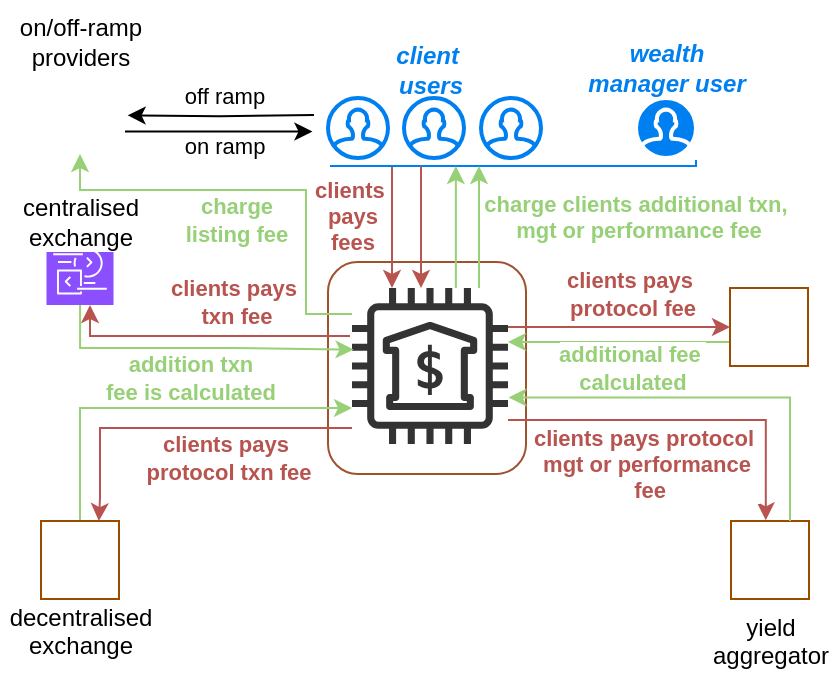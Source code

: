 <mxfile version="24.8.0" pages="7">
  <diagram id="QcLsKUMuKHz0nEROdZWj" name="revenue">
    <mxGraphModel dx="3348" dy="3069" grid="0" gridSize="10" guides="1" tooltips="1" connect="1" arrows="1" fold="1" page="1" pageScale="1" pageWidth="827" pageHeight="1169" math="0" shadow="0">
      <root>
        <mxCell id="0" />
        <mxCell id="1" parent="0" />
        <mxCell id="SIoKPEtFllsg_iDvEtWE-5" value="" style="rounded=1;whiteSpace=wrap;html=1;strokeColor=#A0522D;" parent="1" vertex="1">
          <mxGeometry x="298" y="-239" width="99" height="106" as="geometry" />
        </mxCell>
        <mxCell id="SIoKPEtFllsg_iDvEtWE-2" value="" style="sketch=0;outlineConnect=0;fillColor=#333333;strokeColor=#432D57;dashed=0;verticalLabelPosition=bottom;verticalAlign=top;align=center;html=1;fontSize=12;fontStyle=0;aspect=fixed;pointerEvents=1;shape=mxgraph.aws4.bank;fontColor=#ffffff;" parent="1" vertex="1">
          <mxGeometry x="310" y="-226" width="78" height="78" as="geometry" />
        </mxCell>
        <mxCell id="SIoKPEtFllsg_iDvEtWE-48" style="edgeStyle=orthogonalEdgeStyle;rounded=0;orthogonalLoop=1;jettySize=auto;html=1;exitX=1;exitY=0.75;exitDx=0;exitDy=0;entryX=-0.038;entryY=0.827;entryDx=0;entryDy=0;entryPerimeter=0;" parent="1" source="SIoKPEtFllsg_iDvEtWE-8" edge="1">
          <mxGeometry relative="1" as="geometry">
            <mxPoint x="290.221" y="-304.234" as="targetPoint" />
          </mxGeometry>
        </mxCell>
        <mxCell id="SIoKPEtFllsg_iDvEtWE-50" value="on ramp" style="edgeLabel;html=1;align=center;verticalAlign=middle;resizable=0;points=[];" parent="SIoKPEtFllsg_iDvEtWE-48" vertex="1" connectable="0">
          <mxGeometry x="0.183" relative="1" as="geometry">
            <mxPoint x="-6" y="7" as="offset" />
          </mxGeometry>
        </mxCell>
        <mxCell id="SIoKPEtFllsg_iDvEtWE-54" style="edgeStyle=orthogonalEdgeStyle;rounded=0;orthogonalLoop=1;jettySize=auto;html=1;strokeColor=#97D077;startArrow=classic;startFill=1;endArrow=none;endFill=0;" parent="1" source="SIoKPEtFllsg_iDvEtWE-8" target="SIoKPEtFllsg_iDvEtWE-2" edge="1">
          <mxGeometry relative="1" as="geometry">
            <Array as="points">
              <mxPoint x="174" y="-275" />
              <mxPoint x="287" y="-275" />
              <mxPoint x="287" y="-213" />
            </Array>
          </mxGeometry>
        </mxCell>
        <mxCell id="SIoKPEtFllsg_iDvEtWE-55" value="&lt;font color=&quot;#97d077&quot;&gt;&lt;b&gt;charge&lt;/b&gt;&lt;/font&gt;&lt;div&gt;&lt;font color=&quot;#97d077&quot;&gt;&lt;b&gt;listing fee&lt;/b&gt;&lt;/font&gt;&lt;/div&gt;" style="edgeLabel;html=1;align=center;verticalAlign=middle;resizable=0;points=[];" parent="SIoKPEtFllsg_iDvEtWE-54" vertex="1" connectable="0">
          <mxGeometry x="0.146" y="1" relative="1" as="geometry">
            <mxPoint x="-28" y="16" as="offset" />
          </mxGeometry>
        </mxCell>
        <mxCell id="SIoKPEtFllsg_iDvEtWE-8" value="" style="shape=image;html=1;verticalAlign=top;verticalLabelPosition=bottom;labelBackgroundColor=#ffffff;imageAspect=0;aspect=fixed;image=https://cdn4.iconfinder.com/data/icons/48-bubbles/48/04.Bank-128.png" parent="1" vertex="1">
          <mxGeometry x="151.5" y="-338" width="45" height="45" as="geometry" />
        </mxCell>
        <mxCell id="SIoKPEtFllsg_iDvEtWE-20" value="" style="sketch=0;points=[[0,0,0],[0.25,0,0],[0.5,0,0],[0.75,0,0],[1,0,0],[0,1,0],[0.25,1,0],[0.5,1,0],[0.75,1,0],[1,1,0],[0,0.25,0],[0,0.5,0],[0,0.75,0],[1,0.25,0],[1,0.5,0],[1,0.75,0]];outlineConnect=0;fontColor=#232F3E;fillColor=#8C4FFF;strokeColor=#ffffff;dashed=0;verticalLabelPosition=bottom;verticalAlign=top;align=center;html=1;fontSize=12;fontStyle=0;aspect=fixed;shape=mxgraph.aws4.resourceIcon;resIcon=mxgraph.aws4.data_exchange;" parent="1" vertex="1">
          <mxGeometry x="157.25" y="-251" width="33.5" height="33.5" as="geometry" />
        </mxCell>
        <mxCell id="jSkQstID_xtaI9SZuhtN-40" style="edgeStyle=orthogonalEdgeStyle;rounded=0;orthogonalLoop=1;jettySize=auto;html=1;startArrow=none;startFill=0;endArrow=classic;endFill=1;strokeColor=#B85450;" edge="1" parent="1" target="SIoKPEtFllsg_iDvEtWE-2">
          <mxGeometry relative="1" as="geometry">
            <mxPoint x="330" y="-287" as="sourcePoint" />
            <Array as="points">
              <mxPoint x="330" y="-287" />
            </Array>
          </mxGeometry>
        </mxCell>
        <mxCell id="jSkQstID_xtaI9SZuhtN-36" style="edgeStyle=orthogonalEdgeStyle;rounded=0;orthogonalLoop=1;jettySize=auto;html=1;startArrow=classic;startFill=1;endArrow=none;endFill=0;strokeColor=#B85450;exitX=0.446;exitY=-0.009;exitDx=0;exitDy=0;exitPerimeter=0;" edge="1" parent="1" source="SIoKPEtFllsg_iDvEtWE-34" target="SIoKPEtFllsg_iDvEtWE-2">
          <mxGeometry relative="1" as="geometry">
            <mxPoint x="504" y="-95" as="sourcePoint" />
            <Array as="points">
              <mxPoint x="517" y="-160" />
            </Array>
          </mxGeometry>
        </mxCell>
        <mxCell id="jSkQstID_xtaI9SZuhtN-38" value="&lt;font color=&quot;#b85450&quot;&gt;&lt;b&gt;clients pays&amp;nbsp;&lt;/b&gt;&lt;/font&gt;&lt;b style=&quot;color: rgb(184, 84, 80);&quot;&gt;protocol&amp;nbsp;&lt;/b&gt;&lt;div&gt;&lt;b style=&quot;color: rgb(184, 84, 80);&quot;&gt;mgt or performance&lt;/b&gt;&lt;/div&gt;&lt;div&gt;&lt;b style=&quot;color: rgb(184, 84, 80);&quot;&gt;&amp;nbsp;fee&lt;/b&gt;&lt;/div&gt;" style="edgeLabel;html=1;align=center;verticalAlign=middle;resizable=0;points=[];" vertex="1" connectable="0" parent="jSkQstID_xtaI9SZuhtN-36">
          <mxGeometry x="0.248" y="1" relative="1" as="geometry">
            <mxPoint x="1" y="21" as="offset" />
          </mxGeometry>
        </mxCell>
        <mxCell id="SIoKPEtFllsg_iDvEtWE-34" value="yield&lt;div&gt;aggregator&lt;/div&gt;" style="shape=image;html=1;verticalAlign=top;verticalLabelPosition=bottom;labelBackgroundColor=#ffffff;imageAspect=0;aspect=fixed;image=https://cdn4.iconfinder.com/data/icons/computer-and-web-2/500/Survey-128.png;imageBorder=#994C00;" parent="1" vertex="1">
          <mxGeometry x="499.5" y="-109.5" width="39" height="39" as="geometry" />
        </mxCell>
        <mxCell id="jSkQstID_xtaI9SZuhtN-33" style="edgeStyle=orthogonalEdgeStyle;rounded=0;orthogonalLoop=1;jettySize=auto;html=1;startArrow=classic;startFill=1;endArrow=none;endFill=0;strokeColor=#B85450;" edge="1" parent="1" source="SIoKPEtFllsg_iDvEtWE-35" target="SIoKPEtFllsg_iDvEtWE-2">
          <mxGeometry relative="1" as="geometry">
            <Array as="points">
              <mxPoint x="411" y="-207" />
              <mxPoint x="411" y="-207" />
            </Array>
          </mxGeometry>
        </mxCell>
        <mxCell id="mvOBAzUROKTbR41QECz8-1" style="edgeStyle=orthogonalEdgeStyle;rounded=0;orthogonalLoop=1;jettySize=auto;html=1;exitX=0;exitY=0.75;exitDx=0;exitDy=0;strokeColor=#97D077;" edge="1" parent="1" source="SIoKPEtFllsg_iDvEtWE-35" target="SIoKPEtFllsg_iDvEtWE-2">
          <mxGeometry relative="1" as="geometry">
            <Array as="points">
              <mxPoint x="499" y="-199" />
            </Array>
          </mxGeometry>
        </mxCell>
        <mxCell id="SIoKPEtFllsg_iDvEtWE-35" value="" style="shape=image;html=1;verticalAlign=top;verticalLabelPosition=bottom;labelBackgroundColor=#ffffff;imageAspect=0;aspect=fixed;image=https://cdn4.iconfinder.com/data/icons/computer-and-web-2/500/Survey-128.png;imageBorder=#994C00;" parent="1" vertex="1">
          <mxGeometry x="499" y="-226" width="39" height="39" as="geometry" />
        </mxCell>
        <mxCell id="SIoKPEtFllsg_iDvEtWE-47" style="edgeStyle=orthogonalEdgeStyle;rounded=0;orthogonalLoop=1;jettySize=auto;html=1;entryX=1.029;entryY=0.57;entryDx=0;entryDy=0;entryPerimeter=0;" parent="1" target="SIoKPEtFllsg_iDvEtWE-8" edge="1">
          <mxGeometry relative="1" as="geometry">
            <mxPoint x="291" y="-312.439" as="sourcePoint" />
          </mxGeometry>
        </mxCell>
        <mxCell id="SIoKPEtFllsg_iDvEtWE-49" value="off ramp" style="edgeLabel;html=1;align=center;verticalAlign=middle;resizable=0;points=[];" parent="SIoKPEtFllsg_iDvEtWE-47" vertex="1" connectable="0">
          <mxGeometry x="0.084" relative="1" as="geometry">
            <mxPoint x="5" y="-10" as="offset" />
          </mxGeometry>
        </mxCell>
        <mxCell id="jSkQstID_xtaI9SZuhtN-110" style="edgeStyle=orthogonalEdgeStyle;rounded=0;orthogonalLoop=1;jettySize=auto;html=1;strokeColor=#97D077;" edge="1" parent="1" source="SIoKPEtFllsg_iDvEtWE-56" target="SIoKPEtFllsg_iDvEtWE-2">
          <mxGeometry relative="1" as="geometry">
            <Array as="points">
              <mxPoint x="174" y="-166" />
            </Array>
          </mxGeometry>
        </mxCell>
        <mxCell id="jSkQstID_xtaI9SZuhtN-113" value="&lt;b style=&quot;color: rgb(151, 208, 119);&quot;&gt;addition txn&lt;/b&gt;&lt;div&gt;&lt;b style=&quot;color: rgb(151, 208, 119);&quot;&gt;fee is calculated&lt;/b&gt;&lt;/div&gt;" style="edgeLabel;html=1;align=center;verticalAlign=middle;resizable=0;points=[];" vertex="1" connectable="0" parent="jSkQstID_xtaI9SZuhtN-110">
          <mxGeometry x="0.278" y="1" relative="1" as="geometry">
            <mxPoint x="-12" y="-14" as="offset" />
          </mxGeometry>
        </mxCell>
        <mxCell id="SIoKPEtFllsg_iDvEtWE-56" value="decentralised&lt;div&gt;exchange&lt;/div&gt;" style="shape=image;html=1;verticalAlign=top;verticalLabelPosition=bottom;labelBackgroundColor=#ffffff;imageAspect=0;aspect=fixed;image=https://cdn4.iconfinder.com/data/icons/computer-and-web-2/500/Survey-128.png;imageBorder=#994C00;spacingTop=-5;" parent="1" vertex="1">
          <mxGeometry x="154.5" y="-109.5" width="39" height="39" as="geometry" />
        </mxCell>
        <mxCell id="SIoKPEtFllsg_iDvEtWE-63" style="edgeStyle=orthogonalEdgeStyle;rounded=0;orthogonalLoop=1;jettySize=auto;html=1;fillColor=#f8cecc;strokeColor=#b85450;entryX=0.742;entryY=0.001;entryDx=0;entryDy=0;entryPerimeter=0;" parent="1" source="SIoKPEtFllsg_iDvEtWE-2" target="SIoKPEtFllsg_iDvEtWE-56" edge="1">
          <mxGeometry relative="1" as="geometry">
            <Array as="points">
              <mxPoint x="184" y="-156" />
              <mxPoint x="184" y="-121" />
              <mxPoint x="183" y="-121" />
            </Array>
            <mxPoint x="180" y="-118" as="targetPoint" />
          </mxGeometry>
        </mxCell>
        <mxCell id="jSkQstID_xtaI9SZuhtN-2" value="&lt;font color=&quot;#b85450&quot;&gt;&lt;b&gt;clients pays&amp;nbsp;&lt;/b&gt;&lt;/font&gt;&lt;div&gt;&lt;font color=&quot;#b85450&quot;&gt;&lt;b&gt;protocol txn fee&lt;/b&gt;&lt;/font&gt;&lt;/div&gt;" style="edgeLabel;html=1;align=center;verticalAlign=middle;resizable=0;points=[];" vertex="1" connectable="0" parent="SIoKPEtFllsg_iDvEtWE-63">
          <mxGeometry x="-0.308" relative="1" as="geometry">
            <mxPoint x="-2" y="15" as="offset" />
          </mxGeometry>
        </mxCell>
        <mxCell id="SIoKPEtFllsg_iDvEtWE-68" style="edgeStyle=orthogonalEdgeStyle;rounded=0;orthogonalLoop=1;jettySize=auto;html=1;startArrow=classic;startFill=1;endArrow=none;endFill=0;strokeColor=#B85450;" parent="1" source="SIoKPEtFllsg_iDvEtWE-20" edge="1">
          <mxGeometry relative="1" as="geometry">
            <mxPoint x="179" y="-212" as="sourcePoint" />
            <mxPoint x="309" y="-202" as="targetPoint" />
            <Array as="points">
              <mxPoint x="179" y="-202" />
              <mxPoint x="309" y="-202" />
            </Array>
          </mxGeometry>
        </mxCell>
        <mxCell id="jSkQstID_xtaI9SZuhtN-3" value="&lt;font color=&quot;#b85450&quot;&gt;&lt;b&gt;clients pays&amp;nbsp;&lt;/b&gt;&lt;/font&gt;&lt;div&gt;&lt;font color=&quot;#b85450&quot;&gt;&lt;b&gt;txn fee&lt;/b&gt;&lt;/font&gt;&lt;/div&gt;" style="edgeLabel;html=1;align=center;verticalAlign=middle;resizable=0;points=[];" vertex="1" connectable="0" parent="SIoKPEtFllsg_iDvEtWE-68">
          <mxGeometry x="0.29" y="1" relative="1" as="geometry">
            <mxPoint x="-6" y="-16" as="offset" />
          </mxGeometry>
        </mxCell>
        <mxCell id="LlkiGG_l6i4G1gKVPcp_-1" value="" style="html=1;verticalLabelPosition=bottom;align=center;labelBackgroundColor=#ffffff;verticalAlign=bottom;strokeWidth=2;strokeColor=#0080F0;shadow=0;dashed=0;shape=mxgraph.ios7.icons.user;spacingBottom=-6;" parent="1" vertex="1">
          <mxGeometry x="298" y="-321" width="30" height="30" as="geometry" />
        </mxCell>
        <mxCell id="LlkiGG_l6i4G1gKVPcp_-2" value="" style="html=1;verticalLabelPosition=bottom;align=center;labelBackgroundColor=#ffffff;verticalAlign=top;strokeWidth=2;strokeColor=#FFFFFF;shadow=0;dashed=0;shape=mxgraph.ios7.icons.user;fillColor=#0080F0;" parent="1" vertex="1">
          <mxGeometry x="452" y="-321" width="30" height="30" as="geometry" />
        </mxCell>
        <mxCell id="jSkQstID_xtaI9SZuhtN-43" value="" style="html=1;verticalLabelPosition=bottom;align=center;labelBackgroundColor=#ffffff;verticalAlign=bottom;strokeWidth=2;strokeColor=#0080F0;shadow=0;dashed=0;shape=mxgraph.ios7.icons.user;spacingBottom=-6;" vertex="1" parent="1">
          <mxGeometry x="336" y="-321" width="30" height="30" as="geometry" />
        </mxCell>
        <mxCell id="jSkQstID_xtaI9SZuhtN-44" value="" style="html=1;verticalLabelPosition=bottom;align=center;labelBackgroundColor=#ffffff;verticalAlign=bottom;strokeWidth=2;strokeColor=#0080F0;shadow=0;dashed=0;shape=mxgraph.ios7.icons.user;spacingBottom=-6;" vertex="1" parent="1">
          <mxGeometry x="374.5" y="-321" width="30" height="30" as="geometry" />
        </mxCell>
        <mxCell id="jSkQstID_xtaI9SZuhtN-54" style="edgeStyle=orthogonalEdgeStyle;rounded=0;orthogonalLoop=1;jettySize=auto;html=1;startArrow=none;startFill=0;endArrow=none;endFill=0;strokeColor=#0080F0;" edge="1" parent="1">
          <mxGeometry relative="1" as="geometry">
            <mxPoint x="299" y="-287" as="sourcePoint" />
            <mxPoint x="482" y="-290" as="targetPoint" />
            <Array as="points">
              <mxPoint x="299" y="-287" />
            </Array>
          </mxGeometry>
        </mxCell>
        <mxCell id="jSkQstID_xtaI9SZuhtN-57" value="&lt;b style=&quot;&quot;&gt;&lt;i style=&quot;&quot;&gt;&lt;font color=&quot;#0080f0&quot;&gt;client&amp;nbsp;&lt;/font&gt;&lt;/i&gt;&lt;/b&gt;&lt;div&gt;&lt;b style=&quot;&quot;&gt;&lt;i style=&quot;&quot;&gt;&lt;font color=&quot;#0080f0&quot;&gt;users&lt;/font&gt;&lt;/i&gt;&lt;/b&gt;&lt;/div&gt;" style="text;html=1;align=center;verticalAlign=middle;resizable=0;points=[];autosize=1;strokeColor=none;fillColor=none;" vertex="1" parent="1">
          <mxGeometry x="322.5" y="-356" width="53" height="41" as="geometry" />
        </mxCell>
        <mxCell id="jSkQstID_xtaI9SZuhtN-58" style="edgeStyle=orthogonalEdgeStyle;rounded=0;orthogonalLoop=1;jettySize=auto;html=1;startArrow=classic;startFill=1;endArrow=none;endFill=0;strokeColor=#97D077;" edge="1" parent="1">
          <mxGeometry relative="1" as="geometry">
            <mxPoint x="361.93" y="-287" as="sourcePoint" />
            <mxPoint x="361.93" y="-226" as="targetPoint" />
            <Array as="points">
              <mxPoint x="361.93" y="-287" />
            </Array>
          </mxGeometry>
        </mxCell>
        <mxCell id="jSkQstID_xtaI9SZuhtN-59" style="edgeStyle=orthogonalEdgeStyle;rounded=0;orthogonalLoop=1;jettySize=auto;html=1;startArrow=classic;startFill=1;endArrow=none;endFill=0;strokeColor=#97D077;" edge="1" parent="1">
          <mxGeometry relative="1" as="geometry">
            <mxPoint x="373.5" y="-287" as="sourcePoint" />
            <mxPoint x="373.5" y="-226" as="targetPoint" />
            <Array as="points">
              <mxPoint x="373.5" y="-287" />
            </Array>
          </mxGeometry>
        </mxCell>
        <mxCell id="jSkQstID_xtaI9SZuhtN-62" value="&lt;b style=&quot;&quot;&gt;&lt;i style=&quot;&quot;&gt;&lt;font color=&quot;#0080f0&quot;&gt;wealth&lt;/font&gt;&lt;/i&gt;&lt;/b&gt;&lt;div style=&quot;&quot;&gt;&lt;font color=&quot;#0080f0&quot; style=&quot;&quot;&gt;&lt;b style=&quot;&quot;&gt;&lt;i style=&quot;&quot;&gt;manager user&lt;/i&gt;&lt;/b&gt;&lt;/font&gt;&lt;/div&gt;" style="text;html=1;align=center;verticalAlign=middle;resizable=0;points=[];autosize=1;strokeColor=none;fillColor=none;" vertex="1" parent="1">
          <mxGeometry x="418.5" y="-357" width="97" height="41" as="geometry" />
        </mxCell>
        <mxCell id="jSkQstID_xtaI9SZuhtN-63" value="&lt;span style=&quot;background-color: rgb(255, 255, 255);&quot;&gt;on/off-ramp&lt;/span&gt;&lt;div&gt;&lt;span style=&quot;background-color: rgb(255, 255, 255);&quot;&gt;providers&lt;/span&gt;&lt;/div&gt;" style="text;html=1;align=center;verticalAlign=middle;resizable=0;points=[];autosize=1;strokeColor=none;fillColor=none;" vertex="1" parent="1">
          <mxGeometry x="134.5" y="-370" width="79" height="41" as="geometry" />
        </mxCell>
        <mxCell id="jSkQstID_xtaI9SZuhtN-64" value="&lt;span style=&quot;background-color: rgb(255, 255, 255);&quot;&gt;centralised&lt;/span&gt;&lt;div&gt;&lt;span style=&quot;background-color: rgb(255, 255, 255);&quot;&gt;exchange&lt;/span&gt;&lt;/div&gt;" style="text;html=1;align=center;verticalAlign=middle;resizable=0;points=[];autosize=1;strokeColor=none;fillColor=none;" vertex="1" parent="1">
          <mxGeometry x="136" y="-280" width="76" height="41" as="geometry" />
        </mxCell>
        <mxCell id="jSkQstID_xtaI9SZuhtN-65" value="&lt;font color=&quot;#b85450&quot;&gt;&lt;b&gt;clients pays&amp;nbsp;&lt;/b&gt;&lt;/font&gt;&lt;div&gt;&lt;b style=&quot;color: rgb(184, 84, 80);&quot;&gt;protocol&amp;nbsp;&lt;/b&gt;&lt;b style=&quot;color: rgb(184, 84, 80);&quot;&gt;fee&lt;/b&gt;&lt;/div&gt;" style="edgeLabel;html=1;align=center;verticalAlign=middle;resizable=0;points=[];" vertex="1" connectable="0" parent="1">
          <mxGeometry x="449.996" y="-223.25" as="geometry" />
        </mxCell>
        <mxCell id="jSkQstID_xtaI9SZuhtN-107" value="&lt;font style=&quot;font-size: 11px;&quot; color=&quot;#97d077&quot;&gt;&lt;b&gt;charge clients&amp;nbsp;&lt;/b&gt;&lt;/font&gt;&lt;b style=&quot;font-size: 11px; color: rgb(151, 208, 119);&quot;&gt;additional&amp;nbsp;&lt;/b&gt;&lt;b style=&quot;font-size: 11px; color: rgb(151, 208, 119);&quot;&gt;txn,&amp;nbsp;&lt;/b&gt;&lt;div style=&quot;font-size: 11px;&quot;&gt;&lt;b style=&quot;color: rgb(151, 208, 119);&quot;&gt;mgt or performance fee&lt;/b&gt;&lt;/div&gt;" style="text;html=1;align=center;verticalAlign=middle;resizable=0;points=[];autosize=1;strokeColor=none;fillColor=none;" vertex="1" parent="1">
          <mxGeometry x="366" y="-282" width="173" height="40" as="geometry" />
        </mxCell>
        <mxCell id="jSkQstID_xtaI9SZuhtN-108" style="edgeStyle=orthogonalEdgeStyle;rounded=0;orthogonalLoop=1;jettySize=auto;html=1;startArrow=none;startFill=0;endArrow=classic;endFill=1;strokeColor=#B85450;" edge="1" parent="1">
          <mxGeometry relative="1" as="geometry">
            <mxPoint x="344.5" y="-287" as="sourcePoint" />
            <mxPoint x="344.5" y="-226" as="targetPoint" />
            <Array as="points">
              <mxPoint x="344.5" y="-287" />
            </Array>
          </mxGeometry>
        </mxCell>
        <mxCell id="jSkQstID_xtaI9SZuhtN-109" value="&lt;font color=&quot;#b85450&quot;&gt;&lt;b&gt;clients&amp;nbsp;&lt;/b&gt;&lt;/font&gt;&lt;div&gt;&lt;font color=&quot;#b85450&quot;&gt;&lt;b&gt;pays&lt;/b&gt;&lt;/font&gt;&lt;div&gt;&lt;b style=&quot;color: rgb(184, 84, 80);&quot;&gt;fees&lt;/b&gt;&lt;/div&gt;&lt;/div&gt;" style="edgeLabel;html=1;align=center;verticalAlign=middle;resizable=0;points=[];" vertex="1" connectable="0" parent="1">
          <mxGeometry x="309.999" y="-262.0" as="geometry" />
        </mxCell>
        <mxCell id="jSkQstID_xtaI9SZuhtN-111" style="edgeStyle=orthogonalEdgeStyle;rounded=0;orthogonalLoop=1;jettySize=auto;html=1;entryX=1.004;entryY=0.702;entryDx=0;entryDy=0;entryPerimeter=0;strokeColor=#97D077;" edge="1" parent="1" source="SIoKPEtFllsg_iDvEtWE-34" target="SIoKPEtFllsg_iDvEtWE-2">
          <mxGeometry relative="1" as="geometry">
            <Array as="points">
              <mxPoint x="529" y="-171" />
            </Array>
          </mxGeometry>
        </mxCell>
        <mxCell id="jSkQstID_xtaI9SZuhtN-112" value="&lt;font color=&quot;#97d077&quot;&gt;&lt;b&gt;additional fee&amp;nbsp;&lt;/b&gt;&lt;/font&gt;&lt;div&gt;&lt;font color=&quot;#97d077&quot;&gt;&lt;b&gt;calculated&lt;/b&gt;&lt;/font&gt;&lt;/div&gt;" style="edgeLabel;html=1;align=center;verticalAlign=middle;resizable=0;points=[];" vertex="1" connectable="0" parent="jSkQstID_xtaI9SZuhtN-111">
          <mxGeometry x="0.377" y="-1" relative="1" as="geometry">
            <mxPoint x="-1" y="-14" as="offset" />
          </mxGeometry>
        </mxCell>
        <mxCell id="mvOBAzUROKTbR41QECz8-2" style="edgeStyle=orthogonalEdgeStyle;rounded=0;orthogonalLoop=1;jettySize=auto;html=1;entryX=0.01;entryY=0.395;entryDx=0;entryDy=0;entryPerimeter=0;strokeColor=#97D077;" edge="1" parent="1" source="SIoKPEtFllsg_iDvEtWE-20" target="SIoKPEtFllsg_iDvEtWE-2">
          <mxGeometry relative="1" as="geometry">
            <Array as="points">
              <mxPoint x="174" y="-196" />
              <mxPoint x="250" y="-196" />
            </Array>
          </mxGeometry>
        </mxCell>
      </root>
    </mxGraphModel>
  </diagram>
  <diagram name="architecture" id="YXDQPZ1RAeT50rto0kDh">
    <mxGraphModel dx="3348" dy="3069" grid="0" gridSize="10" guides="1" tooltips="1" connect="1" arrows="1" fold="1" page="1" pageScale="1" pageWidth="827" pageHeight="1169" math="0" shadow="0">
      <root>
        <mxCell id="0" />
        <mxCell id="1" parent="0" />
        <mxCell id="z6geWVlJQv_1Q-CfxisJ-80" value="" style="rounded=0;whiteSpace=wrap;html=1;opacity=10;fillColor=#1ba1e2;strokeColor=#006EAF;fontColor=#ffffff;" parent="1" vertex="1">
          <mxGeometry x="1030" y="-28" width="450" height="320" as="geometry" />
        </mxCell>
        <mxCell id="z6geWVlJQv_1Q-CfxisJ-1" value="&lt;font style=&quot;font-size: 25px;&quot;&gt;&lt;b&gt;Custody System&lt;/b&gt;&lt;/font&gt;" style="shape=umlFrame;whiteSpace=wrap;html=1;width=140;height=60;boundedLbl=1;verticalAlign=middle;align=left;spacingLeft=5;strokeWidth=2;" parent="1" vertex="1">
          <mxGeometry x="662" y="356" width="647" height="299" as="geometry" />
        </mxCell>
        <mxCell id="z6geWVlJQv_1Q-CfxisJ-2" value="&lt;font style=&quot;font-size: 18px;&quot;&gt;Database&lt;/font&gt;" style="shape=datastore;whiteSpace=wrap;html=1;" parent="1" vertex="1">
          <mxGeometry x="674" y="535" width="100" height="90" as="geometry" />
        </mxCell>
        <mxCell id="z6geWVlJQv_1Q-CfxisJ-3" value="" style="shape=actor;whiteSpace=wrap;html=1;strokeWidth=2;" parent="1" vertex="1">
          <mxGeometry x="589" y="345" width="40" height="60" as="geometry" />
        </mxCell>
        <mxCell id="z6geWVlJQv_1Q-CfxisJ-4" value="&lt;font style=&quot;font-size: 25px;&quot;&gt;&lt;b&gt;Client&lt;br&gt;User&lt;/b&gt;&lt;br&gt;&lt;/font&gt;" style="text;html=1;align=center;verticalAlign=middle;resizable=0;points=[];autosize=1;strokeColor=none;fillColor=none;" parent="1" vertex="1">
          <mxGeometry x="563" y="396" width="90" height="70" as="geometry" />
        </mxCell>
        <mxCell id="z6geWVlJQv_1Q-CfxisJ-5" style="edgeStyle=orthogonalEdgeStyle;rounded=0;orthogonalLoop=1;jettySize=auto;html=1;exitX=1;exitY=0.5;exitDx=0;exitDy=0;entryX=0;entryY=0.5;entryDx=0;entryDy=0;strokeWidth=1;endArrow=async;endFill=0;strokeColor=none;" parent="1" source="z6geWVlJQv_1Q-CfxisJ-8" edge="1">
          <mxGeometry relative="1" as="geometry">
            <mxPoint x="1399" y="510.0" as="targetPoint" />
          </mxGeometry>
        </mxCell>
        <mxCell id="z6geWVlJQv_1Q-CfxisJ-8" value="&lt;font style=&quot;font-size: 18px;&quot;&gt;&amp;lt;&amp;lt;Component&amp;gt;&amp;gt;&lt;br&gt;&lt;b&gt;Backend&lt;/b&gt;&lt;/font&gt;" style="html=1;align=center;verticalAlign=middle;dashed=0;" parent="1" vertex="1">
          <mxGeometry x="907" y="435" width="137" height="60" as="geometry" />
        </mxCell>
        <mxCell id="z6geWVlJQv_1Q-CfxisJ-9" value="&lt;font style=&quot;font-size: 18px;&quot;&gt;&amp;lt;&amp;lt;Component&amp;gt;&amp;gt;&lt;br&gt;&lt;b&gt;Frontend&lt;/b&gt;&lt;/font&gt;" style="html=1;align=center;verticalAlign=middle;dashed=0;" parent="1" vertex="1">
          <mxGeometry x="674" y="435" width="140" height="60" as="geometry" />
        </mxCell>
        <mxCell id="z6geWVlJQv_1Q-CfxisJ-10" value="" style="rounded=0;orthogonalLoop=1;jettySize=auto;html=1;endArrow=none;endFill=0;sketch=0;sourcePerimeterSpacing=0;targetPerimeterSpacing=0;exitX=0.25;exitY=1;exitDx=0;exitDy=0;" parent="1" source="z6geWVlJQv_1Q-CfxisJ-8" target="z6geWVlJQv_1Q-CfxisJ-13" edge="1">
          <mxGeometry relative="1" as="geometry">
            <mxPoint x="1309" y="445" as="sourcePoint" />
          </mxGeometry>
        </mxCell>
        <mxCell id="z6geWVlJQv_1Q-CfxisJ-11" value="&lt;font style=&quot;font-size: 17px;&quot;&gt;Data &lt;br&gt;Request&lt;/font&gt;" style="edgeLabel;html=1;align=center;verticalAlign=middle;resizable=0;points=[];" parent="z6geWVlJQv_1Q-CfxisJ-10" connectable="0" vertex="1">
          <mxGeometry x="0.2" y="-2" relative="1" as="geometry">
            <mxPoint as="offset" />
          </mxGeometry>
        </mxCell>
        <mxCell id="z6geWVlJQv_1Q-CfxisJ-12" value="" style="rounded=0;orthogonalLoop=1;jettySize=auto;html=1;endArrow=halfCircle;endFill=0;entryX=0.5;entryY=0.5;endSize=6;strokeWidth=1;sketch=0;exitX=0.988;exitY=0.647;exitDx=0;exitDy=0;exitPerimeter=0;" parent="1" source="z6geWVlJQv_1Q-CfxisJ-2" target="z6geWVlJQv_1Q-CfxisJ-13" edge="1">
          <mxGeometry relative="1" as="geometry">
            <mxPoint x="1349" y="445" as="sourcePoint" />
          </mxGeometry>
        </mxCell>
        <mxCell id="z6geWVlJQv_1Q-CfxisJ-13" value="" style="ellipse;whiteSpace=wrap;html=1;align=center;aspect=fixed;resizable=0;points=[];outlineConnect=0;sketch=0;" parent="1" vertex="1">
          <mxGeometry x="814" y="585" width="10" height="10" as="geometry" />
        </mxCell>
        <mxCell id="z6geWVlJQv_1Q-CfxisJ-14" value="" style="rounded=0;orthogonalLoop=1;jettySize=auto;html=1;endArrow=none;endFill=0;sketch=0;sourcePerimeterSpacing=0;targetPerimeterSpacing=0;exitX=1;exitY=0.5;exitDx=0;exitDy=0;" parent="1" source="z6geWVlJQv_1Q-CfxisJ-9" target="z6geWVlJQv_1Q-CfxisJ-17" edge="1">
          <mxGeometry relative="1" as="geometry">
            <mxPoint x="1309" y="445" as="sourcePoint" />
          </mxGeometry>
        </mxCell>
        <mxCell id="z6geWVlJQv_1Q-CfxisJ-15" value="&lt;font style=&quot;font-size: 17px;&quot;&gt;API&lt;br&gt;Request&lt;/font&gt;" style="edgeLabel;html=1;align=center;verticalAlign=middle;resizable=0;points=[];labelBackgroundColor=none;" parent="z6geWVlJQv_1Q-CfxisJ-14" connectable="0" vertex="1">
          <mxGeometry x="-0.1" y="1" relative="1" as="geometry">
            <mxPoint x="8" y="1" as="offset" />
          </mxGeometry>
        </mxCell>
        <mxCell id="z6geWVlJQv_1Q-CfxisJ-16" value="" style="rounded=0;orthogonalLoop=1;jettySize=auto;html=1;endArrow=halfCircle;endFill=0;entryX=0.5;entryY=0.5;endSize=6;strokeWidth=1;sketch=0;exitX=0;exitY=0.5;exitDx=0;exitDy=0;" parent="1" source="z6geWVlJQv_1Q-CfxisJ-8" target="z6geWVlJQv_1Q-CfxisJ-17" edge="1">
          <mxGeometry relative="1" as="geometry">
            <mxPoint x="1349" y="445" as="sourcePoint" />
          </mxGeometry>
        </mxCell>
        <mxCell id="z6geWVlJQv_1Q-CfxisJ-17" value="" style="ellipse;whiteSpace=wrap;html=1;align=center;aspect=fixed;resizable=0;points=[];outlineConnect=0;sketch=0;" parent="1" vertex="1">
          <mxGeometry x="884" y="460" width="10" height="10" as="geometry" />
        </mxCell>
        <mxCell id="z6geWVlJQv_1Q-CfxisJ-34" value="" style="html=1;align=center;verticalAlign=middle;dashed=0;rotation=-90;strokeWidth=2;" parent="1" vertex="1">
          <mxGeometry x="1165" y="375" width="110" height="151" as="geometry" />
        </mxCell>
        <mxCell id="z6geWVlJQv_1Q-CfxisJ-35" value="&lt;font style=&quot;font-size: 18px;&quot;&gt;&amp;lt;&amp;lt;Component&amp;gt;&amp;gt;&lt;br style=&quot;border-color: var(--border-color);&quot;&gt;&lt;/font&gt;&lt;br style=&quot;border-color: var(--border-color); font-size: 18px;&quot;&gt;&lt;b style=&quot;border-color: var(--border-color);&quot;&gt;&lt;font style=&quot;font-size: 18px;&quot;&gt;MPC Server&lt;/font&gt;&lt;/b&gt;" style="text;html=1;align=center;verticalAlign=middle;resizable=0;points=[];autosize=1;strokeColor=none;fillColor=none;" parent="1" vertex="1">
          <mxGeometry x="1140" y="386" width="160" height="70" as="geometry" />
        </mxCell>
        <mxCell id="z6geWVlJQv_1Q-CfxisJ-37" style="edgeStyle=orthogonalEdgeStyle;rounded=0;orthogonalLoop=1;jettySize=auto;html=1;exitX=0.75;exitY=0;exitDx=0;exitDy=0;" parent="1" source="z6geWVlJQv_1Q-CfxisJ-8" edge="1">
          <mxGeometry relative="1" as="geometry">
            <mxPoint x="1145" y="429" as="targetPoint" />
            <Array as="points">
              <mxPoint x="1010" y="428" />
              <mxPoint x="1145" y="428" />
            </Array>
          </mxGeometry>
        </mxCell>
        <mxCell id="z6geWVlJQv_1Q-CfxisJ-38" value="&lt;font style=&quot;font-size: 17px;&quot;&gt;Transaction&lt;br&gt;Message&lt;/font&gt;" style="edgeLabel;html=1;align=center;verticalAlign=middle;resizable=0;points=[];labelBackgroundColor=none;" parent="z6geWVlJQv_1Q-CfxisJ-37" vertex="1" connectable="0">
          <mxGeometry x="0.114" y="-1" relative="1" as="geometry">
            <mxPoint x="-13" y="-24" as="offset" />
          </mxGeometry>
        </mxCell>
        <mxCell id="z6geWVlJQv_1Q-CfxisJ-40" style="edgeStyle=orthogonalEdgeStyle;rounded=0;orthogonalLoop=1;jettySize=auto;html=1;entryX=1;entryY=0.5;entryDx=0;entryDy=0;" parent="1" target="z6geWVlJQv_1Q-CfxisJ-8" edge="1">
          <mxGeometry relative="1" as="geometry">
            <mxPoint x="1164" y="465" as="sourcePoint" />
            <mxPoint x="1093.05" y="464.42" as="targetPoint" />
          </mxGeometry>
        </mxCell>
        <mxCell id="z6geWVlJQv_1Q-CfxisJ-41" value="&lt;span style=&quot;font-size: 17px;&quot;&gt;Signed&lt;br&gt;Transaction&lt;/span&gt;" style="edgeLabel;html=1;align=center;verticalAlign=middle;resizable=0;points=[];labelBackgroundColor=none;" parent="z6geWVlJQv_1Q-CfxisJ-40" vertex="1" connectable="0">
          <mxGeometry x="0.195" relative="1" as="geometry">
            <mxPoint x="3" y="-1" as="offset" />
          </mxGeometry>
        </mxCell>
        <mxCell id="z6geWVlJQv_1Q-CfxisJ-42" value="Signature &#xa;Generation" style="shape=module;align=left;spacingLeft=20;align=center;verticalAlign=top;fontSize=17;" parent="1" vertex="1">
          <mxGeometry x="1145" y="451" width="105" height="50" as="geometry" />
        </mxCell>
        <mxCell id="z6geWVlJQv_1Q-CfxisJ-58" value="&lt;font style=&quot;font-size: 25px;&quot;&gt;&lt;b&gt;Blockchain&lt;/b&gt;&lt;/font&gt;" style="shape=umlFrame;whiteSpace=wrap;html=1;width=140;height=30;boundedLbl=1;verticalAlign=middle;align=left;spacingLeft=5;strokeWidth=2;" parent="1" vertex="1">
          <mxGeometry x="670" y="675" width="461" height="235" as="geometry" />
        </mxCell>
        <mxCell id="z6geWVlJQv_1Q-CfxisJ-59" value="" style="rounded=1;whiteSpace=wrap;html=1;" parent="1" vertex="1">
          <mxGeometry x="737.5" y="866.25" width="370" height="40" as="geometry" />
        </mxCell>
        <mxCell id="z6geWVlJQv_1Q-CfxisJ-60" value="&lt;font style=&quot;font-size: 18px;&quot;&gt;&amp;lt;&amp;lt;Component&amp;gt;&amp;gt;&lt;br&gt;&lt;b&gt;Gateway&lt;/b&gt;&lt;/font&gt;" style="html=1;align=center;verticalAlign=middle;dashed=0;" parent="1" vertex="1">
          <mxGeometry x="830" y="665" width="140" height="65" as="geometry" />
        </mxCell>
        <mxCell id="z6geWVlJQv_1Q-CfxisJ-61" value="" style="rounded=1;whiteSpace=wrap;html=1;" parent="1" vertex="1">
          <mxGeometry x="739.5" y="770" width="370" height="40" as="geometry" />
        </mxCell>
        <mxCell id="z6geWVlJQv_1Q-CfxisJ-62" value="&lt;font style=&quot;font-size: 18px;&quot;&gt;&amp;lt;&amp;lt;Component&amp;gt;&amp;gt;&lt;br&gt;&lt;b&gt;Indexing&lt;br&gt;Service&lt;/b&gt;&lt;/font&gt;" style="html=1;align=center;verticalAlign=middle;dashed=0;" parent="1" vertex="1">
          <mxGeometry x="980" y="665" width="145" height="65" as="geometry" />
        </mxCell>
        <mxCell id="z6geWVlJQv_1Q-CfxisJ-63" value="" style="rounded=1;whiteSpace=wrap;html=1;" parent="1" vertex="1">
          <mxGeometry x="737.5" y="821.25" width="370" height="40" as="geometry" />
        </mxCell>
        <mxCell id="z6geWVlJQv_1Q-CfxisJ-64" value="&lt;font style=&quot;font-size: 20px;&quot;&gt;DeFi&lt;/font&gt;" style="shape=umlFrame;whiteSpace=wrap;html=1;width=85;height=25;boundedLbl=1;verticalAlign=middle;align=left;spacingLeft=5;" parent="1" vertex="1">
          <mxGeometry x="824.5" y="730" width="295" height="180" as="geometry" />
        </mxCell>
        <mxCell id="z6geWVlJQv_1Q-CfxisJ-65" value="&lt;font style=&quot;font-size: 18px;&quot;&gt;Ethereum&lt;/font&gt;" style="text;html=1;align=center;verticalAlign=middle;resizable=0;points=[];autosize=1;strokeColor=none;fillColor=none;" parent="1" vertex="1">
          <mxGeometry x="734.5" y="770" width="100" height="40" as="geometry" />
        </mxCell>
        <mxCell id="z6geWVlJQv_1Q-CfxisJ-66" value="&lt;font style=&quot;font-size: 18px;&quot;&gt;Ripple&lt;/font&gt;" style="text;html=1;align=center;verticalAlign=middle;resizable=0;points=[];autosize=1;strokeColor=none;fillColor=none;" parent="1" vertex="1">
          <mxGeometry x="908" y="820" width="80" height="40" as="geometry" />
        </mxCell>
        <mxCell id="z6geWVlJQv_1Q-CfxisJ-67" value="&lt;font style=&quot;font-size: 18px;&quot;&gt;«Component»&lt;br&gt;&lt;b&gt;Decentralised &lt;br&gt;Exchange&lt;/b&gt;&lt;/font&gt;" style="html=1;dropTarget=0;" parent="1" vertex="1">
          <mxGeometry x="834.5" y="762.5" width="125" height="147.5" as="geometry" />
        </mxCell>
        <mxCell id="z6geWVlJQv_1Q-CfxisJ-68" value="" style="shape=module;jettyWidth=8;jettyHeight=4;" parent="z6geWVlJQv_1Q-CfxisJ-67" vertex="1">
          <mxGeometry x="1" width="20" height="20" relative="1" as="geometry">
            <mxPoint x="-27" y="7" as="offset" />
          </mxGeometry>
        </mxCell>
        <mxCell id="z6geWVlJQv_1Q-CfxisJ-69" value="&lt;font style=&quot;font-size: 18px;&quot;&gt;«Component»&lt;br&gt;&lt;b&gt;Lending&lt;/b&gt;&lt;/font&gt;" style="html=1;dropTarget=0;" parent="1" vertex="1">
          <mxGeometry x="979.5" y="760" width="120" height="150" as="geometry" />
        </mxCell>
        <mxCell id="z6geWVlJQv_1Q-CfxisJ-70" value="" style="shape=module;jettyWidth=8;jettyHeight=4;" parent="z6geWVlJQv_1Q-CfxisJ-69" vertex="1">
          <mxGeometry x="1" width="20" height="20" relative="1" as="geometry">
            <mxPoint x="-27" y="7" as="offset" />
          </mxGeometry>
        </mxCell>
        <mxCell id="z6geWVlJQv_1Q-CfxisJ-71" value="" style="rounded=0;orthogonalLoop=1;jettySize=auto;html=1;endArrow=none;endFill=0;sketch=0;sourcePerimeterSpacing=0;targetPerimeterSpacing=0;strokeWidth=1;exitX=0.476;exitY=0.996;exitDx=0;exitDy=0;exitPerimeter=0;" parent="1" source="z6geWVlJQv_1Q-CfxisJ-8" target="z6geWVlJQv_1Q-CfxisJ-73" edge="1">
          <mxGeometry relative="1" as="geometry">
            <mxPoint x="876.5" y="660" as="sourcePoint" />
          </mxGeometry>
        </mxCell>
        <mxCell id="z6geWVlJQv_1Q-CfxisJ-72" value="" style="rounded=0;orthogonalLoop=1;jettySize=auto;html=1;endArrow=halfCircle;endFill=0;entryX=0.5;entryY=0.5;endSize=6;strokeWidth=1;sketch=0;exitX=0.367;exitY=-0.012;exitDx=0;exitDy=0;exitPerimeter=0;" parent="1" source="z6geWVlJQv_1Q-CfxisJ-60" target="z6geWVlJQv_1Q-CfxisJ-73" edge="1">
          <mxGeometry relative="1" as="geometry">
            <mxPoint x="756.5" y="640" as="sourcePoint" />
          </mxGeometry>
        </mxCell>
        <mxCell id="z6geWVlJQv_1Q-CfxisJ-73" value="" style="ellipse;whiteSpace=wrap;html=1;align=center;aspect=fixed;resizable=0;points=[];outlineConnect=0;sketch=0;" parent="1" vertex="1">
          <mxGeometry x="894" y="615" width="10" height="10" as="geometry" />
        </mxCell>
        <mxCell id="z6geWVlJQv_1Q-CfxisJ-74" value="&lt;font style=&quot;font-size: 18px;&quot;&gt;Hedera&lt;/font&gt;" style="text;html=1;align=center;verticalAlign=middle;resizable=0;points=[];autosize=1;strokeColor=none;fillColor=none;" parent="1" vertex="1">
          <mxGeometry x="733.5" y="866.25" width="80" height="40" as="geometry" />
        </mxCell>
        <mxCell id="z6geWVlJQv_1Q-CfxisJ-75" value="" style="shape=actor;whiteSpace=wrap;html=1;strokeWidth=2;" parent="1" vertex="1">
          <mxGeometry x="589" y="505" width="40" height="60" as="geometry" />
        </mxCell>
        <mxCell id="z6geWVlJQv_1Q-CfxisJ-76" value="&lt;font style=&quot;font-size: 25px;&quot;&gt;&lt;b&gt;Wealth&lt;br&gt;Manager&lt;br&gt;User&lt;/b&gt;&lt;br&gt;&lt;/font&gt;" style="text;html=1;align=center;verticalAlign=middle;resizable=0;points=[];autosize=1;strokeColor=none;fillColor=none;labelBackgroundColor=default;" parent="1" vertex="1">
          <mxGeometry x="544" y="563" width="130" height="100" as="geometry" />
        </mxCell>
        <mxCell id="z6geWVlJQv_1Q-CfxisJ-77" value="&lt;font style=&quot;font-size: 17px;&quot;&gt;Interaction&lt;/font&gt;" style="text;html=1;align=center;verticalAlign=middle;resizable=0;points=[];autosize=1;strokeColor=none;fillColor=none;" parent="1" vertex="1">
          <mxGeometry x="554" y="450" width="100" height="30" as="geometry" />
        </mxCell>
        <mxCell id="z6geWVlJQv_1Q-CfxisJ-78" style="edgeStyle=orthogonalEdgeStyle;rounded=0;orthogonalLoop=1;jettySize=auto;html=1;exitX=0.5;exitY=0;exitDx=0;exitDy=0;entryX=0.005;entryY=0.693;entryDx=0;entryDy=0;entryPerimeter=0;" parent="1" source="z6geWVlJQv_1Q-CfxisJ-75" target="z6geWVlJQv_1Q-CfxisJ-9" edge="1">
          <mxGeometry relative="1" as="geometry" />
        </mxCell>
        <mxCell id="z6geWVlJQv_1Q-CfxisJ-79" style="edgeStyle=orthogonalEdgeStyle;rounded=0;orthogonalLoop=1;jettySize=auto;html=1;exitX=0.5;exitY=1;exitDx=0;exitDy=0;entryX=-0.002;entryY=0.352;entryDx=0;entryDy=0;entryPerimeter=0;" parent="1" source="z6geWVlJQv_1Q-CfxisJ-3" target="z6geWVlJQv_1Q-CfxisJ-9" edge="1">
          <mxGeometry relative="1" as="geometry" />
        </mxCell>
        <mxCell id="J1YVrzH4DIB8Wng9MzGZ-18" value="" style="group;rotation=90;" vertex="1" connectable="0" parent="1">
          <mxGeometry x="1480" y="481" width="171.5" height="250" as="geometry" />
        </mxCell>
        <mxCell id="J1YVrzH4DIB8Wng9MzGZ-1" value="&lt;b&gt;&lt;font style=&quot;font-size: 17px;&quot;&gt;Wealth &lt;br&gt;Manager&lt;br&gt;&lt;br&gt;&lt;/font&gt;&lt;/b&gt;" style="html=1;dashed=0;rounded=1;absoluteArcSize=1;arcSize=26;verticalAlign=middle;align=center;rotation=90;" vertex="1" parent="J1YVrzH4DIB8Wng9MzGZ-18">
          <mxGeometry x="111" y="111" width="140" height="60" as="geometry" />
        </mxCell>
        <mxCell id="J1YVrzH4DIB8Wng9MzGZ-2" value="*" style="text;resizeWidth=0;resizeHeight=0;points=[];part=1;verticalAlign=middle;align=center;rotation=90;" vertex="1" parent="J1YVrzH4DIB8Wng9MzGZ-1">
          <mxGeometry x="1" y="0.5" width="20" height="20" relative="1" as="geometry">
            <mxPoint x="-20" y="-10" as="offset" />
          </mxGeometry>
        </mxCell>
        <mxCell id="J1YVrzH4DIB8Wng9MzGZ-3" value="" style="points=[[0,0.5,0],[0.24,0,0],[0.5,0.28,0],[0.995,0.475,0],[0.5,0.72,0],[0.24,1,0]];verticalLabelPosition=bottom;sketch=0;html=1;verticalAlign=top;aspect=fixed;align=center;pointerEvents=1;shape=mxgraph.cisco19.key;fillColor=#000000;strokeColor=none;rotation=90;" vertex="1" parent="J1YVrzH4DIB8Wng9MzGZ-1">
          <mxGeometry x="44" y="26" width="19.442" height="8.75" as="geometry" />
        </mxCell>
        <mxCell id="J1YVrzH4DIB8Wng9MzGZ-4" value="&lt;font style=&quot;font-size: 15px;&quot;&gt;Client 1&lt;/font&gt;" style="html=1;dashed=0;rounded=1;absoluteArcSize=1;arcSize=20;verticalAlign=middle;align=center;rotation=90;" vertex="1" parent="J1YVrzH4DIB8Wng9MzGZ-18">
          <mxGeometry x="66" y="118" width="100" height="50" as="geometry" />
        </mxCell>
        <mxCell id="J1YVrzH4DIB8Wng9MzGZ-5" value="*" style="text;resizeWidth=0;resizeHeight=0;points=[];part=1;verticalAlign=middle;align=center;rotation=90;" vertex="1" parent="J1YVrzH4DIB8Wng9MzGZ-4">
          <mxGeometry x="1" y="0.5" width="20" height="20" relative="1" as="geometry">
            <mxPoint x="-20" y="-10" as="offset" />
          </mxGeometry>
        </mxCell>
        <mxCell id="J1YVrzH4DIB8Wng9MzGZ-6" value="" style="points=[[0,0.5,0],[0.24,0,0],[0.5,0.28,0],[0.995,0.475,0],[0.5,0.72,0],[0.24,1,0]];verticalLabelPosition=bottom;sketch=0;html=1;verticalAlign=top;aspect=fixed;align=center;pointerEvents=1;shape=mxgraph.cisco19.key;fillColor=#000000;strokeColor=none;rotation=90;" vertex="1" parent="J1YVrzH4DIB8Wng9MzGZ-4">
          <mxGeometry x="24" y="20" width="22.22" height="10" as="geometry" />
        </mxCell>
        <mxCell id="J1YVrzH4DIB8Wng9MzGZ-7" value="&lt;font style=&quot;font-size: 15px;&quot;&gt;Client 2&lt;/font&gt;" style="html=1;dashed=0;rounded=1;absoluteArcSize=1;arcSize=20;verticalAlign=middle;align=center;rotation=90;" vertex="1" parent="J1YVrzH4DIB8Wng9MzGZ-18">
          <mxGeometry x="-2" y="121" width="100" height="45" as="geometry" />
        </mxCell>
        <mxCell id="J1YVrzH4DIB8Wng9MzGZ-8" value="*" style="text;resizeWidth=0;resizeHeight=0;points=[];part=1;verticalAlign=middle;align=center;rotation=90;" vertex="1" parent="J1YVrzH4DIB8Wng9MzGZ-7">
          <mxGeometry x="1" y="0.5" width="20" height="20" relative="1" as="geometry">
            <mxPoint x="-20" y="-10" as="offset" />
          </mxGeometry>
        </mxCell>
        <mxCell id="J1YVrzH4DIB8Wng9MzGZ-9" value="" style="points=[[0,0.5,0],[0.24,0,0],[0.5,0.28,0],[0.995,0.475,0],[0.5,0.72,0],[0.24,1,0]];verticalLabelPosition=bottom;sketch=0;html=1;verticalAlign=top;aspect=fixed;align=center;pointerEvents=1;shape=mxgraph.cisco19.key;fillColor=#000000;strokeColor=none;rotation=90;" vertex="1" parent="J1YVrzH4DIB8Wng9MzGZ-7">
          <mxGeometry x="62" y="6" width="3.87" height="1.741" as="geometry" />
        </mxCell>
        <mxCell id="J1YVrzH4DIB8Wng9MzGZ-10" value="" style="points=[[0,0.5,0],[0.24,0,0],[0.5,0.28,0],[0.995,0.475,0],[0.5,0.72,0],[0.24,1,0]];verticalLabelPosition=bottom;sketch=0;html=1;verticalAlign=top;aspect=fixed;align=center;pointerEvents=1;shape=mxgraph.cisco19.key;fillColor=#000000;strokeColor=none;rotation=90;" vertex="1" parent="J1YVrzH4DIB8Wng9MzGZ-7">
          <mxGeometry x="24" y="17" width="21.591" height="9.716" as="geometry" />
        </mxCell>
        <mxCell id="J1YVrzH4DIB8Wng9MzGZ-11" value="&lt;font style=&quot;font-size: 15px;&quot;&gt;Client t&lt;/font&gt;" style="html=1;dashed=0;rounded=1;absoluteArcSize=1;arcSize=20;verticalAlign=middle;align=center;rotation=90;" vertex="1" parent="J1YVrzH4DIB8Wng9MzGZ-18">
          <mxGeometry x="-62" y="116" width="95" height="50" as="geometry" />
        </mxCell>
        <mxCell id="J1YVrzH4DIB8Wng9MzGZ-12" value="*" style="text;resizeWidth=0;resizeHeight=0;points=[];part=1;verticalAlign=middle;align=center;rotation=90;" vertex="1" parent="J1YVrzH4DIB8Wng9MzGZ-11">
          <mxGeometry x="1" y="0.5" width="20" height="20" relative="1" as="geometry">
            <mxPoint x="-20" y="-10" as="offset" />
          </mxGeometry>
        </mxCell>
        <mxCell id="J1YVrzH4DIB8Wng9MzGZ-13" value="" style="points=[[0,0.5,0],[0.24,0,0],[0.5,0.28,0],[0.995,0.475,0],[0.5,0.72,0],[0.24,1,0]];verticalLabelPosition=bottom;sketch=0;html=1;verticalAlign=top;aspect=fixed;align=center;pointerEvents=1;shape=mxgraph.cisco19.key;fillColor=#000000;strokeColor=none;rotation=90;" vertex="1" parent="J1YVrzH4DIB8Wng9MzGZ-11">
          <mxGeometry x="22" y="20" width="21.591" height="9.716" as="geometry" />
        </mxCell>
        <mxCell id="J1YVrzH4DIB8Wng9MzGZ-14" style="edgeStyle=orthogonalEdgeStyle;rounded=0;orthogonalLoop=1;jettySize=auto;html=1;exitX=0.25;exitY=1;exitDx=0;exitDy=0;endArrow=none;endFill=0;" edge="1" parent="J1YVrzH4DIB8Wng9MzGZ-18" target="J1YVrzH4DIB8Wng9MzGZ-4">
          <mxGeometry relative="1" as="geometry">
            <mxPoint x="133" y="39" as="sourcePoint" />
          </mxGeometry>
        </mxCell>
        <mxCell id="J1YVrzH4DIB8Wng9MzGZ-15" style="edgeStyle=orthogonalEdgeStyle;rounded=0;orthogonalLoop=1;jettySize=auto;html=1;exitX=0.25;exitY=1;exitDx=0;exitDy=0;entryX=0;entryY=0.5;entryDx=0;entryDy=0;endArrow=none;endFill=0;" edge="1" parent="J1YVrzH4DIB8Wng9MzGZ-18" target="J1YVrzH4DIB8Wng9MzGZ-1">
          <mxGeometry relative="1" as="geometry">
            <mxPoint x="133" y="39" as="sourcePoint" />
          </mxGeometry>
        </mxCell>
        <mxCell id="J1YVrzH4DIB8Wng9MzGZ-16" style="edgeStyle=orthogonalEdgeStyle;rounded=0;orthogonalLoop=1;jettySize=auto;html=1;exitX=0.25;exitY=1;exitDx=0;exitDy=0;entryX=0.008;entryY=0.652;entryDx=0;entryDy=0;entryPerimeter=0;endArrow=none;endFill=0;" edge="1" parent="J1YVrzH4DIB8Wng9MzGZ-18" target="J1YVrzH4DIB8Wng9MzGZ-7">
          <mxGeometry relative="1" as="geometry">
            <mxPoint x="133" y="39" as="sourcePoint" />
          </mxGeometry>
        </mxCell>
        <mxCell id="J1YVrzH4DIB8Wng9MzGZ-17" style="edgeStyle=orthogonalEdgeStyle;rounded=0;orthogonalLoop=1;jettySize=auto;html=1;exitX=0.25;exitY=1;exitDx=0;exitDy=0;entryX=0.001;entryY=0.642;entryDx=0;entryDy=0;entryPerimeter=0;endArrow=none;endFill=0;" edge="1" parent="J1YVrzH4DIB8Wng9MzGZ-18" target="J1YVrzH4DIB8Wng9MzGZ-11">
          <mxGeometry relative="1" as="geometry">
            <mxPoint x="133" y="39" as="sourcePoint" />
          </mxGeometry>
        </mxCell>
      </root>
    </mxGraphModel>
  </diagram>
  <diagram id="uLmXAzAxfpXVJ6ObRv6V" name="txn-sign-tech">
    <mxGraphModel dx="2015" dy="963" grid="0" gridSize="10" guides="1" tooltips="1" connect="1" arrows="1" fold="1" page="1" pageScale="1" pageWidth="827" pageHeight="1169" math="0" shadow="0">
      <root>
        <mxCell id="0" />
        <mxCell id="1" parent="0" />
        <mxCell id="POlVVjlNU5XaI5uyBXdq-1" value="" style="rounded=1;whiteSpace=wrap;html=1;dashed=1;dashPattern=8 8;strokeWidth=2;" vertex="1" parent="1">
          <mxGeometry x="696" y="500" width="430" height="340" as="geometry" />
        </mxCell>
        <mxCell id="POlVVjlNU5XaI5uyBXdq-2" style="edgeStyle=orthogonalEdgeStyle;rounded=0;orthogonalLoop=1;jettySize=auto;html=1;exitX=0.5;exitY=1;exitDx=0;exitDy=0;entryX=0;entryY=0.5;entryDx=0;entryDy=0;" edge="1" parent="1" source="POlVVjlNU5XaI5uyBXdq-3">
          <mxGeometry relative="1" as="geometry">
            <mxPoint x="566" y="670" as="targetPoint" />
            <Array as="points">
              <mxPoint x="606" y="630" />
              <mxPoint x="546" y="630" />
              <mxPoint x="546" y="670" />
            </Array>
          </mxGeometry>
        </mxCell>
        <mxCell id="POlVVjlNU5XaI5uyBXdq-3" value="" style="shape=actor;whiteSpace=wrap;html=1;strokeWidth=2;" vertex="1" parent="1">
          <mxGeometry x="586" y="560" width="40" height="60" as="geometry" />
        </mxCell>
        <mxCell id="POlVVjlNU5XaI5uyBXdq-4" style="edgeStyle=orthogonalEdgeStyle;rounded=0;orthogonalLoop=1;jettySize=auto;html=1;exitX=0.5;exitY=0;exitDx=0;exitDy=0;entryX=0;entryY=0.5;entryDx=0;entryDy=0;" edge="1" parent="1" source="POlVVjlNU5XaI5uyBXdq-6" target="POlVVjlNU5XaI5uyBXdq-27">
          <mxGeometry relative="1" as="geometry">
            <mxPoint x="566" y="670" as="targetPoint" />
            <Array as="points">
              <mxPoint x="606" y="710" />
              <mxPoint x="546" y="710" />
              <mxPoint x="546" y="670" />
            </Array>
          </mxGeometry>
        </mxCell>
        <mxCell id="POlVVjlNU5XaI5uyBXdq-5" value="&lt;font style=&quot;font-size: 14px;&quot;&gt;Verify Key&lt;br&gt;Shard Validity&lt;/font&gt;" style="edgeLabel;html=1;align=center;verticalAlign=middle;resizable=0;points=[];rotation=0;" vertex="1" connectable="0" parent="POlVVjlNU5XaI5uyBXdq-4">
          <mxGeometry x="0.035" y="2" relative="1" as="geometry">
            <mxPoint x="-38" y="-37" as="offset" />
          </mxGeometry>
        </mxCell>
        <mxCell id="POlVVjlNU5XaI5uyBXdq-6" value="" style="shape=actor;whiteSpace=wrap;html=1;strokeWidth=2;" vertex="1" parent="1">
          <mxGeometry x="586" y="720" width="40" height="60" as="geometry" />
        </mxCell>
        <mxCell id="POlVVjlNU5XaI5uyBXdq-7" style="edgeStyle=orthogonalEdgeStyle;rounded=0;orthogonalLoop=1;jettySize=auto;html=1;exitX=0.5;exitY=0;exitDx=0;exitDy=0;entryX=0.5;entryY=0;entryDx=0;entryDy=0;" edge="1" parent="1" source="POlVVjlNU5XaI5uyBXdq-11" target="POlVVjlNU5XaI5uyBXdq-3">
          <mxGeometry relative="1" as="geometry">
            <Array as="points">
              <mxPoint x="781" y="490" />
              <mxPoint x="606" y="490" />
            </Array>
          </mxGeometry>
        </mxCell>
        <mxCell id="POlVVjlNU5XaI5uyBXdq-8" value="&lt;font style=&quot;font-size: 14px;&quot;&gt;Verify Transaction&lt;br style=&quot;border-color: var(--border-color);&quot;&gt;Participants&lt;/font&gt;" style="edgeLabel;html=1;align=center;verticalAlign=middle;resizable=0;points=[];" vertex="1" connectable="0" parent="POlVVjlNU5XaI5uyBXdq-7">
          <mxGeometry x="-0.042" y="1" relative="1" as="geometry">
            <mxPoint x="-32" y="-1" as="offset" />
          </mxGeometry>
        </mxCell>
        <mxCell id="POlVVjlNU5XaI5uyBXdq-9" style="edgeStyle=orthogonalEdgeStyle;rounded=0;orthogonalLoop=1;jettySize=auto;html=1;exitX=0.5;exitY=1;exitDx=0;exitDy=0;entryX=0.5;entryY=1;entryDx=0;entryDy=0;" edge="1" parent="1" source="POlVVjlNU5XaI5uyBXdq-11" target="POlVVjlNU5XaI5uyBXdq-6">
          <mxGeometry relative="1" as="geometry">
            <Array as="points">
              <mxPoint x="781" y="850" />
              <mxPoint x="606" y="850" />
            </Array>
          </mxGeometry>
        </mxCell>
        <mxCell id="POlVVjlNU5XaI5uyBXdq-10" value="&lt;font style=&quot;font-size: 14px;&quot;&gt;Verify Transaction&lt;br&gt;Participants&lt;/font&gt;" style="edgeLabel;html=1;align=center;verticalAlign=middle;resizable=0;points=[];" vertex="1" connectable="0" parent="POlVVjlNU5XaI5uyBXdq-9">
          <mxGeometry x="-0.005" y="1" relative="1" as="geometry">
            <mxPoint x="-31" as="offset" />
          </mxGeometry>
        </mxCell>
        <mxCell id="POlVVjlNU5XaI5uyBXdq-11" value="CUCKOO&#xa;FILTER" style="rounded=1;align=center;verticalAlign=middle;dashed=0;absoluteArcSize=0;fontSize=18;fontStyle=1;strokeWidth=1;" vertex="1" parent="1">
          <mxGeometry x="736" y="560" width="100" height="220" as="geometry" />
        </mxCell>
        <mxCell id="POlVVjlNU5XaI5uyBXdq-12" value="&lt;font style=&quot;font-size: 14px;&quot;&gt;Sign Transaction&lt;/font&gt;" style="edgeStyle=orthogonalEdgeStyle;rounded=0;orthogonalLoop=1;jettySize=auto;html=1;exitX=0.9;exitY=0.5;exitDx=0;exitDy=0;exitPerimeter=0;entryX=0.026;entryY=0.138;entryDx=0;entryDy=0;entryPerimeter=0;strokeWidth=4;" edge="1" parent="1" source="POlVVjlNU5XaI5uyBXdq-3" target="POlVVjlNU5XaI5uyBXdq-11">
          <mxGeometry x="-0.248" y="-10" relative="1" as="geometry">
            <mxPoint as="offset" />
          </mxGeometry>
        </mxCell>
        <mxCell id="POlVVjlNU5XaI5uyBXdq-13" style="edgeStyle=orthogonalEdgeStyle;rounded=0;orthogonalLoop=1;jettySize=auto;html=1;exitX=0.9;exitY=0.5;exitDx=0;exitDy=0;exitPerimeter=0;entryX=-0.012;entryY=0.862;entryDx=0;entryDy=0;entryPerimeter=0;strokeWidth=4;" edge="1" parent="1" source="POlVVjlNU5XaI5uyBXdq-6" target="POlVVjlNU5XaI5uyBXdq-11">
          <mxGeometry relative="1" as="geometry" />
        </mxCell>
        <mxCell id="POlVVjlNU5XaI5uyBXdq-14" value="&lt;font style=&quot;font-size: 14px;&quot;&gt;Sign Transaction&lt;/font&gt;" style="edgeLabel;html=1;align=center;verticalAlign=middle;resizable=0;points=[];" vertex="1" connectable="0" parent="POlVVjlNU5XaI5uyBXdq-13">
          <mxGeometry x="-0.268" y="1" relative="1" as="geometry">
            <mxPoint x="3" y="15" as="offset" />
          </mxGeometry>
        </mxCell>
        <mxCell id="POlVVjlNU5XaI5uyBXdq-15" style="edgeStyle=orthogonalEdgeStyle;rounded=0;orthogonalLoop=1;jettySize=auto;html=1;exitX=1;exitY=0.5;exitDx=0;exitDy=0;strokeWidth=5;" edge="1" parent="1" source="POlVVjlNU5XaI5uyBXdq-24">
          <mxGeometry relative="1" as="geometry">
            <mxPoint x="1206" y="670" as="targetPoint" />
            <Array as="points">
              <mxPoint x="1176" y="670" />
              <mxPoint x="1176" y="670" />
            </Array>
          </mxGeometry>
        </mxCell>
        <mxCell id="POlVVjlNU5XaI5uyBXdq-16" value="&lt;font style=&quot;font-size: 14px;&quot;&gt;&lt;b&gt;Single Signed&amp;nbsp;&lt;br&gt;Transaction Generated&lt;/b&gt;&lt;/font&gt;" style="edgeLabel;html=1;align=center;verticalAlign=middle;resizable=0;points=[];" vertex="1" connectable="0" parent="POlVVjlNU5XaI5uyBXdq-15">
          <mxGeometry x="-0.023" y="-2" relative="1" as="geometry">
            <mxPoint x="31" y="28" as="offset" />
          </mxGeometry>
        </mxCell>
        <mxCell id="POlVVjlNU5XaI5uyBXdq-17" style="edgeStyle=orthogonalEdgeStyle;rounded=0;orthogonalLoop=1;jettySize=auto;html=1;exitX=0;exitY=0.5;exitDx=0;exitDy=0;entryX=1;entryY=0.5;entryDx=0;entryDy=0;" edge="1" parent="1" source="POlVVjlNU5XaI5uyBXdq-24" target="POlVVjlNU5XaI5uyBXdq-11">
          <mxGeometry relative="1" as="geometry" />
        </mxCell>
        <mxCell id="POlVVjlNU5XaI5uyBXdq-18" value="&lt;font style=&quot;font-size: 14px;&quot;&gt;Retrieve&amp;nbsp;&lt;br&gt;Signatures&lt;/font&gt;" style="edgeLabel;html=1;align=center;verticalAlign=middle;resizable=0;points=[];" vertex="1" connectable="0" parent="POlVVjlNU5XaI5uyBXdq-17">
          <mxGeometry x="-0.021" y="1" relative="1" as="geometry">
            <mxPoint x="-1" y="-21" as="offset" />
          </mxGeometry>
        </mxCell>
        <mxCell id="POlVVjlNU5XaI5uyBXdq-19" value="" style="edgeStyle=orthogonalEdgeStyle;rounded=0;orthogonalLoop=1;jettySize=auto;html=1;" edge="1" parent="1">
          <mxGeometry relative="1" as="geometry">
            <mxPoint x="936" y="671" as="sourcePoint" />
            <mxPoint x="836" y="671" as="targetPoint" />
          </mxGeometry>
        </mxCell>
        <mxCell id="POlVVjlNU5XaI5uyBXdq-20" style="edgeStyle=orthogonalEdgeStyle;rounded=0;orthogonalLoop=1;jettySize=auto;html=1;exitX=0.25;exitY=0;exitDx=0;exitDy=0;" edge="1" parent="1" source="POlVVjlNU5XaI5uyBXdq-24">
          <mxGeometry relative="1" as="geometry">
            <mxPoint x="586" y="605" as="targetPoint" />
            <Array as="points">
              <mxPoint x="996" y="560" />
              <mxPoint x="996" y="470" />
              <mxPoint x="566" y="470" />
              <mxPoint x="566" y="605" />
            </Array>
          </mxGeometry>
        </mxCell>
        <mxCell id="POlVVjlNU5XaI5uyBXdq-21" value="&lt;font style=&quot;font-size: 14px;&quot;&gt;Generate Key Shards&lt;/font&gt;" style="edgeLabel;html=1;align=center;verticalAlign=middle;resizable=0;points=[];" vertex="1" connectable="0" parent="POlVVjlNU5XaI5uyBXdq-20">
          <mxGeometry x="-0.265" y="1" relative="1" as="geometry">
            <mxPoint as="offset" />
          </mxGeometry>
        </mxCell>
        <mxCell id="POlVVjlNU5XaI5uyBXdq-22" style="edgeStyle=orthogonalEdgeStyle;rounded=0;orthogonalLoop=1;jettySize=auto;html=1;exitX=0.25;exitY=1;exitDx=0;exitDy=0;entryX=0;entryY=0.75;entryDx=0;entryDy=0;" edge="1" parent="1" source="POlVVjlNU5XaI5uyBXdq-24" target="POlVVjlNU5XaI5uyBXdq-6">
          <mxGeometry relative="1" as="geometry">
            <Array as="points">
              <mxPoint x="996" y="780" />
              <mxPoint x="996" y="870" />
              <mxPoint x="566" y="870" />
              <mxPoint x="566" y="765" />
            </Array>
          </mxGeometry>
        </mxCell>
        <mxCell id="POlVVjlNU5XaI5uyBXdq-23" value="&lt;font style=&quot;font-size: 14px;&quot;&gt;Generate Key Shards&lt;/font&gt;" style="edgeLabel;html=1;align=center;verticalAlign=middle;resizable=0;points=[];" vertex="1" connectable="0" parent="POlVVjlNU5XaI5uyBXdq-22">
          <mxGeometry x="-0.219" relative="1" as="geometry">
            <mxPoint as="offset" />
          </mxGeometry>
        </mxCell>
        <mxCell id="POlVVjlNU5XaI5uyBXdq-24" value="MPC&#xa;SERVER" style="rounded=1;;align=center;verticalAlign=middle;dashed=0;fontSize=18;fontStyle=1;strokeWidth=1;" vertex="1" parent="1">
          <mxGeometry x="936" y="560" width="150" height="220" as="geometry" />
        </mxCell>
        <mxCell id="POlVVjlNU5XaI5uyBXdq-25" value="&lt;font style=&quot;font-size: 18px;&quot;&gt;&lt;b&gt;CLIENT&lt;/b&gt;&lt;/font&gt;" style="text;html=1;align=center;verticalAlign=middle;resizable=0;points=[];autosize=1;strokeColor=none;fillColor=none;labelBackgroundColor=default;" vertex="1" parent="1">
          <mxGeometry x="519" y="565" width="90" height="40" as="geometry" />
        </mxCell>
        <mxCell id="POlVVjlNU5XaI5uyBXdq-26" value="&lt;font style=&quot;font-size: 18px;&quot;&gt;&lt;b&gt;WEALTH&lt;br&gt;MANAGER&lt;/b&gt;&lt;/font&gt;" style="text;html=1;align=center;verticalAlign=middle;resizable=0;points=[];autosize=1;strokeColor=none;fillColor=none;labelBackgroundColor=default;" vertex="1" parent="1">
          <mxGeometry x="490" y="708" width="120" height="60" as="geometry" />
        </mxCell>
        <mxCell id="POlVVjlNU5XaI5uyBXdq-27" value="&lt;font style=&quot;font-size: 15px;&quot;&gt;TIME-LOCKED&lt;br style=&quot;border-color: var(--border-color);&quot;&gt;&lt;span style=&quot;&quot;&gt;PUZZLE (TLP)&lt;/span&gt;&lt;/font&gt;" style="rounded=1;whiteSpace=wrap;html=1;arcSize=27;" vertex="1" parent="1">
          <mxGeometry x="576" y="640" width="110" height="60" as="geometry" />
        </mxCell>
        <mxCell id="POlVVjlNU5XaI5uyBXdq-28" value="&lt;font style=&quot;font-size: 15px;&quot;&gt;COLD&amp;nbsp;&lt;br&gt;STORAGE&lt;/font&gt;" style="rounded=1;whiteSpace=wrap;html=1;arcSize=27;" vertex="1" parent="1">
          <mxGeometry x="1156" y="490" width="90" height="60" as="geometry" />
        </mxCell>
        <mxCell id="POlVVjlNU5XaI5uyBXdq-29" style="edgeStyle=orthogonalEdgeStyle;rounded=0;orthogonalLoop=1;jettySize=auto;html=1;exitX=0.5;exitY=0;exitDx=0;exitDy=0;entryX=0.5;entryY=0;entryDx=0;entryDy=0;" edge="1" parent="1" source="POlVVjlNU5XaI5uyBXdq-24" target="POlVVjlNU5XaI5uyBXdq-28">
          <mxGeometry relative="1" as="geometry">
            <Array as="points">
              <mxPoint x="1011" y="470" />
              <mxPoint x="1201" y="470" />
            </Array>
          </mxGeometry>
        </mxCell>
        <mxCell id="POlVVjlNU5XaI5uyBXdq-30" value="&lt;font style=&quot;font-size: 14px;&quot;&gt;Generate Backup Shard&lt;/font&gt;" style="edgeLabel;html=1;align=center;verticalAlign=middle;resizable=0;points=[];" vertex="1" connectable="0" parent="POlVVjlNU5XaI5uyBXdq-29">
          <mxGeometry x="-0.127" relative="1" as="geometry">
            <mxPoint x="54" as="offset" />
          </mxGeometry>
        </mxCell>
        <mxCell id="POlVVjlNU5XaI5uyBXdq-31" value="&lt;font style=&quot;font-size: 22px;&quot;&gt;CUSTODY SYSTEM&lt;/font&gt;" style="rounded=1;whiteSpace=wrap;html=1;arcSize=50;dashed=1;dashPattern=8 8;strokeWidth=2;" vertex="1" parent="1">
          <mxGeometry x="704" y="500" width="220" height="40" as="geometry" />
        </mxCell>
      </root>
    </mxGraphModel>
  </diagram>
  <diagram id="AcdXR2CsAtGq3Bo9usu6" name="on-ramp">
    <mxGraphModel dx="1984" dy="623" grid="0" gridSize="10" guides="1" tooltips="1" connect="1" arrows="1" fold="1" page="1" pageScale="1" pageWidth="827" pageHeight="1169" math="0" shadow="0">
      <root>
        <mxCell id="0" />
        <mxCell id="1" parent="0" />
        <mxCell id="u2CAs6sIZlOocupKA9cm-111" style="edgeStyle=orthogonalEdgeStyle;rounded=0;orthogonalLoop=1;jettySize=auto;html=1;fontSize=11;entryX=0.505;entryY=0.23;entryDx=0;entryDy=0;entryPerimeter=0;" parent="1" target="u2CAs6sIZlOocupKA9cm-162" edge="1">
          <mxGeometry relative="1" as="geometry">
            <mxPoint x="-388.269" y="381" as="sourcePoint" />
            <mxPoint x="-224.36" y="381" as="targetPoint" />
            <Array as="points" />
          </mxGeometry>
        </mxCell>
        <mxCell id="u2CAs6sIZlOocupKA9cm-112" value="&lt;div&gt;Fetch incoming &lt;br&gt;&lt;/div&gt;&lt;div&gt;transactions&lt;br&gt;&lt;/div&gt;" style="edgeLabel;html=1;align=center;verticalAlign=middle;resizable=0;points=[];fontSize=11;" parent="u2CAs6sIZlOocupKA9cm-111" connectable="0" vertex="1">
          <mxGeometry x="0.275" y="-1" relative="1" as="geometry">
            <mxPoint x="-21" y="-11" as="offset" />
          </mxGeometry>
        </mxCell>
        <mxCell id="u2CAs6sIZlOocupKA9cm-113" style="edgeStyle=orthogonalEdgeStyle;rounded=0;orthogonalLoop=1;jettySize=auto;html=1;fontSize=11;exitX=1;exitY=0.5;exitDx=0;exitDy=0;" parent="1" source="u2CAs6sIZlOocupKA9cm-172" target="u2CAs6sIZlOocupKA9cm-159" edge="1">
          <mxGeometry relative="1" as="geometry">
            <Array as="points">
              <mxPoint x="-265" y="196" />
              <mxPoint x="-265" y="196" />
            </Array>
          </mxGeometry>
        </mxCell>
        <mxCell id="u2CAs6sIZlOocupKA9cm-114" value="Fetch token price (periodic)" style="edgeLabel;html=1;align=center;verticalAlign=middle;resizable=0;points=[];fontSize=11;" parent="u2CAs6sIZlOocupKA9cm-113" connectable="0" vertex="1">
          <mxGeometry x="-0.18" y="2" relative="1" as="geometry">
            <mxPoint x="40" as="offset" />
          </mxGeometry>
        </mxCell>
        <mxCell id="u2CAs6sIZlOocupKA9cm-115" style="edgeStyle=orthogonalEdgeStyle;rounded=0;orthogonalLoop=1;jettySize=auto;html=1;entryX=0.52;entryY=0.652;entryDx=0;entryDy=0;entryPerimeter=0;" parent="1" edge="1">
          <mxGeometry relative="1" as="geometry">
            <mxPoint x="-388.333" y="643" as="sourcePoint" />
            <mxPoint x="-82" y="643.012" as="targetPoint" />
            <Array as="points">
              <mxPoint x="-300" y="643" />
              <mxPoint x="-300" y="643" />
            </Array>
          </mxGeometry>
        </mxCell>
        <mxCell id="u2CAs6sIZlOocupKA9cm-116" value="&lt;span style=&quot;font-size: 12px; background-color: rgb(248, 249, 250);&quot;&gt;Fetch incoming transactions (periodic)&lt;/span&gt;" style="edgeLabel;html=1;align=center;verticalAlign=middle;resizable=0;points=[];" parent="u2CAs6sIZlOocupKA9cm-115" connectable="0" vertex="1">
          <mxGeometry x="-0.191" y="2" relative="1" as="geometry">
            <mxPoint x="10" y="-4" as="offset" />
          </mxGeometry>
        </mxCell>
        <mxCell id="u2CAs6sIZlOocupKA9cm-117" value="Backend            " style="shape=umlLifeline;perimeter=lifelinePerimeter;container=1;collapsible=0;recursiveResize=0;rounded=0;shadow=0;strokeWidth=1;" parent="1" vertex="1">
          <mxGeometry x="-449" y="102" width="122" height="1214" as="geometry" />
        </mxCell>
        <mxCell id="u2CAs6sIZlOocupKA9cm-118" value="" style="rounded=0;whiteSpace=wrap;html=1;" parent="u2CAs6sIZlOocupKA9cm-117" vertex="1">
          <mxGeometry x="54" y="107" width="14" height="73" as="geometry" />
        </mxCell>
        <mxCell id="u2CAs6sIZlOocupKA9cm-119" value="&lt;div&gt;Generate payment&lt;/div&gt;&lt;div&gt;reference (unique ID)&lt;br&gt;&lt;/div&gt;" style="rounded=0;whiteSpace=wrap;html=1;" parent="u2CAs6sIZlOocupKA9cm-117" vertex="1">
          <mxGeometry x="1" y="115" width="120" height="30" as="geometry" />
        </mxCell>
        <mxCell id="u2CAs6sIZlOocupKA9cm-120" value="" style="rounded=0;whiteSpace=wrap;html=1;" parent="u2CAs6sIZlOocupKA9cm-117" vertex="1">
          <mxGeometry x="54" y="269" width="14" height="50" as="geometry" />
        </mxCell>
        <mxCell id="u2CAs6sIZlOocupKA9cm-121" value="" style="rounded=0;whiteSpace=wrap;html=1;" parent="u2CAs6sIZlOocupKA9cm-117" vertex="1">
          <mxGeometry x="54" y="369" width="14" height="91" as="geometry" />
        </mxCell>
        <mxCell id="u2CAs6sIZlOocupKA9cm-122" value="&lt;div&gt;&lt;font color=&quot;#000000&quot;&gt;New transaction&lt;br&gt;&lt;/font&gt;&lt;/div&gt;?" style="rhombus;whiteSpace=wrap;html=1;fontColor=#000000;" parent="u2CAs6sIZlOocupKA9cm-117" vertex="1">
          <mxGeometry x="21" y="289" width="80" height="60" as="geometry" />
        </mxCell>
        <mxCell id="u2CAs6sIZlOocupKA9cm-123" value="" style="ellipse;whiteSpace=wrap;html=1;aspect=fixed;fillColor=#000000;fontColor=#ffffff;strokeColor=#3A5431;" parent="u2CAs6sIZlOocupKA9cm-117" vertex="1">
          <mxGeometry x="54.75" y="369" width="12.5" height="12.5" as="geometry" />
        </mxCell>
        <mxCell id="u2CAs6sIZlOocupKA9cm-124" value="&lt;span style=&quot;background-color: transparent;&quot;&gt;Y&lt;/span&gt;" style="endArrow=classic;html=1;rounded=0;fontColor=#000000;strokeWidth=2;exitX=0.5;exitY=1;exitDx=0;exitDy=0;entryX=0.5;entryY=0;entryDx=0;entryDy=0;" parent="u2CAs6sIZlOocupKA9cm-117" source="u2CAs6sIZlOocupKA9cm-122" target="u2CAs6sIZlOocupKA9cm-123" edge="1">
          <mxGeometry x="-0.6" y="-14" width="50" height="50" relative="1" as="geometry">
            <mxPoint x="94" y="349" as="sourcePoint" />
            <mxPoint x="144" y="299" as="targetPoint" />
            <mxPoint as="offset" />
          </mxGeometry>
        </mxCell>
        <mxCell id="u2CAs6sIZlOocupKA9cm-125" style="edgeStyle=orthogonalEdgeStyle;rounded=0;orthogonalLoop=1;jettySize=auto;html=1;fontSize=11;exitX=0.714;exitY=0.863;exitDx=0;exitDy=0;exitPerimeter=0;" parent="u2CAs6sIZlOocupKA9cm-117" edge="1">
          <mxGeometry relative="1" as="geometry">
            <mxPoint x="64.996" y="375.999" as="sourcePoint" />
            <mxPoint x="135" y="376" as="targetPoint" />
          </mxGeometry>
        </mxCell>
        <mxCell id="u2CAs6sIZlOocupKA9cm-126" value="&lt;div&gt;Fetch&lt;br&gt;&lt;/div&gt;&lt;div&gt;record&lt;/div&gt;" style="edgeLabel;html=1;align=center;verticalAlign=middle;resizable=0;points=[];" parent="u2CAs6sIZlOocupKA9cm-125" connectable="0" vertex="1">
          <mxGeometry x="0.623" relative="1" as="geometry">
            <mxPoint x="-20" y="-10" as="offset" />
          </mxGeometry>
        </mxCell>
        <mxCell id="u2CAs6sIZlOocupKA9cm-127" value="" style="endArrow=classic;html=1;rounded=0;labelBackgroundColor=none;fontColor=#00CC00;strokeWidth=1;" parent="u2CAs6sIZlOocupKA9cm-117" edge="1">
          <mxGeometry width="50" height="50" relative="1" as="geometry">
            <mxPoint x="135" y="381" as="sourcePoint" />
            <mxPoint x="69" y="381" as="targetPoint" />
          </mxGeometry>
        </mxCell>
        <mxCell id="u2CAs6sIZlOocupKA9cm-128" value="Compute fees" style="rounded=0;whiteSpace=wrap;html=1;" parent="u2CAs6sIZlOocupKA9cm-117" vertex="1">
          <mxGeometry x="16.57" y="388" width="88.86" height="20" as="geometry" />
        </mxCell>
        <mxCell id="u2CAs6sIZlOocupKA9cm-129" value="Periodic" style="text;html=1;strokeColor=none;fillColor=none;align=center;verticalAlign=middle;whiteSpace=wrap;rounded=0;fontColor=#000000;" parent="u2CAs6sIZlOocupKA9cm-117" vertex="1">
          <mxGeometry x="-6" y="241.5" width="60" height="30" as="geometry" />
        </mxCell>
        <mxCell id="u2CAs6sIZlOocupKA9cm-130" value="" style="shape=image;imageAspect=0;aspect=fixed;verticalLabelPosition=bottom;verticalAlign=top;clipPath=inset(16.67% 18.44% 13.56% 17.56% round 36%);fontColor=#000000;image=https://www.startpage.com/av/proxy-image?piurl=https%3A%2F%2Fencrypted-tbn0.gstatic.com%2Fimages%3Fq%3Dtbn%3AANd9GcQzAMbuB4pmNpfE5EVQkrsmV43HiD4kN0rmCQJj2VfOdOrRa8JI%26s&amp;sp=1653596598T3da9d1c72fa3b17945994e327397a4c436b7cb378281fce7c67b78c8744f13ae;" parent="u2CAs6sIZlOocupKA9cm-117" vertex="1">
          <mxGeometry x="49.54" y="246.5" width="22.93" height="25" as="geometry" />
        </mxCell>
        <mxCell id="u2CAs6sIZlOocupKA9cm-131" value="" style="rounded=0;whiteSpace=wrap;html=1;" parent="u2CAs6sIZlOocupKA9cm-117" vertex="1">
          <mxGeometry x="54.75" y="520" width="14" height="51" as="geometry" />
        </mxCell>
        <mxCell id="u2CAs6sIZlOocupKA9cm-132" value="" style="shape=image;imageAspect=0;aspect=fixed;verticalLabelPosition=bottom;verticalAlign=top;clipPath=inset(16.67% 18.44% 13.56% 17.56% round 36%);fontColor=#000000;image=https://www.startpage.com/av/proxy-image?piurl=https%3A%2F%2Fencrypted-tbn0.gstatic.com%2Fimages%3Fq%3Dtbn%3AANd9GcQzAMbuB4pmNpfE5EVQkrsmV43HiD4kN0rmCQJj2VfOdOrRa8JI%26s&amp;sp=1653596598T3da9d1c72fa3b17945994e327397a4c436b7cb378281fce7c67b78c8744f13ae;" parent="u2CAs6sIZlOocupKA9cm-117" vertex="1">
          <mxGeometry x="50.29" y="514" width="22.93" height="25" as="geometry" />
        </mxCell>
        <mxCell id="u2CAs6sIZlOocupKA9cm-133" value="Periodic" style="text;html=1;strokeColor=none;fillColor=none;align=center;verticalAlign=middle;whiteSpace=wrap;rounded=0;fontColor=#000000;" parent="u2CAs6sIZlOocupKA9cm-117" vertex="1">
          <mxGeometry x="-4.25" y="509" width="60" height="30" as="geometry" />
        </mxCell>
        <mxCell id="u2CAs6sIZlOocupKA9cm-134" value="" style="rounded=0;whiteSpace=wrap;html=1;" parent="u2CAs6sIZlOocupKA9cm-117" vertex="1">
          <mxGeometry x="53.25" y="638" width="14" height="90" as="geometry" />
        </mxCell>
        <mxCell id="u2CAs6sIZlOocupKA9cm-135" value="" style="rounded=0;whiteSpace=wrap;html=1;" parent="u2CAs6sIZlOocupKA9cm-117" vertex="1">
          <mxGeometry x="54.75" y="779" width="14" height="40" as="geometry" />
        </mxCell>
        <mxCell id="u2CAs6sIZlOocupKA9cm-136" value="Purchase Token" style="rounded=0;whiteSpace=wrap;html=1;" parent="u2CAs6sIZlOocupKA9cm-117" vertex="1">
          <mxGeometry y="659" width="106.18" height="20" as="geometry" />
        </mxCell>
        <mxCell id="u2CAs6sIZlOocupKA9cm-137" value="" style="shape=image;imageAspect=0;aspect=fixed;verticalLabelPosition=bottom;verticalAlign=top;clipPath=inset(16.67% 18.44% 13.56% 17.56% round 36%);fontColor=#000000;image=https://www.startpage.com/av/proxy-image?piurl=https%3A%2F%2Fencrypted-tbn0.gstatic.com%2Fimages%3Fq%3Dtbn%3AANd9GcQzAMbuB4pmNpfE5EVQkrsmV43HiD4kN0rmCQJj2VfOdOrRa8JI%26s&amp;sp=1653596598T3da9d1c72fa3b17945994e327397a4c436b7cb378281fce7c67b78c8744f13ae;" parent="u2CAs6sIZlOocupKA9cm-117" vertex="1">
          <mxGeometry x="49.54" y="769" width="22.93" height="25" as="geometry" />
        </mxCell>
        <mxCell id="u2CAs6sIZlOocupKA9cm-138" style="edgeStyle=orthogonalEdgeStyle;rounded=0;orthogonalLoop=1;jettySize=auto;html=1;exitX=0;exitY=0.5;exitDx=0;exitDy=0;entryX=0;entryY=0.5;entryDx=0;entryDy=0;" parent="u2CAs6sIZlOocupKA9cm-117" source="u2CAs6sIZlOocupKA9cm-141" target="u2CAs6sIZlOocupKA9cm-137" edge="1">
          <mxGeometry relative="1" as="geometry" />
        </mxCell>
        <mxCell id="u2CAs6sIZlOocupKA9cm-139" value="N" style="edgeLabel;html=1;align=center;verticalAlign=middle;resizable=0;points=[];" parent="u2CAs6sIZlOocupKA9cm-138" connectable="0" vertex="1">
          <mxGeometry x="-0.749" y="4" relative="1" as="geometry">
            <mxPoint x="6" as="offset" />
          </mxGeometry>
        </mxCell>
        <mxCell id="u2CAs6sIZlOocupKA9cm-140" style="edgeStyle=orthogonalEdgeStyle;rounded=0;orthogonalLoop=1;jettySize=auto;html=1;exitX=0.5;exitY=1;exitDx=0;exitDy=0;entryX=0.503;entryY=0.733;entryDx=0;entryDy=0;entryPerimeter=0;" parent="u2CAs6sIZlOocupKA9cm-117" source="u2CAs6sIZlOocupKA9cm-141" target="u2CAs6sIZlOocupKA9cm-117" edge="1">
          <mxGeometry relative="1" as="geometry" />
        </mxCell>
        <mxCell id="u2CAs6sIZlOocupKA9cm-141" value="&lt;div&gt;&lt;font color=&quot;#000000&quot;&gt;transaction&lt;br&gt;&lt;/font&gt;&lt;/div&gt;&lt;div&gt;&lt;font color=&quot;#000000&quot;&gt;done?&lt;/font&gt;&lt;/div&gt;" style="rhombus;whiteSpace=wrap;html=1;fontColor=#000000;" parent="u2CAs6sIZlOocupKA9cm-117" vertex="1">
          <mxGeometry x="20.25" y="809" width="80" height="60" as="geometry" />
        </mxCell>
        <mxCell id="u2CAs6sIZlOocupKA9cm-142" value="Y" style="text;html=1;align=center;verticalAlign=middle;resizable=0;points=[];autosize=1;strokeColor=none;fillColor=none;" parent="u2CAs6sIZlOocupKA9cm-117" vertex="1">
          <mxGeometry x="37.75" y="865" width="20" height="20" as="geometry" />
        </mxCell>
        <mxCell id="u2CAs6sIZlOocupKA9cm-143" value="" style="edgeStyle=orthogonalEdgeStyle;rounded=0;orthogonalLoop=1;jettySize=auto;html=1;exitX=0.5;exitY=1;exitDx=0;exitDy=0;entryX=0.5;entryY=0;entryDx=0;entryDy=0;" parent="u2CAs6sIZlOocupKA9cm-117" source="u2CAs6sIZlOocupKA9cm-144" target="u2CAs6sIZlOocupKA9cm-145" edge="1">
          <mxGeometry relative="1" as="geometry" />
        </mxCell>
        <mxCell id="u2CAs6sIZlOocupKA9cm-144" value="&lt;div&gt;&lt;font color=&quot;#000000&quot;&gt;transaction&lt;br&gt;&lt;/font&gt;&lt;/div&gt;&lt;div&gt;&lt;font color=&quot;#000000&quot;&gt;done?&lt;/font&gt;&lt;/div&gt;" style="rhombus;whiteSpace=wrap;html=1;fontColor=#000000;" parent="u2CAs6sIZlOocupKA9cm-117" vertex="1">
          <mxGeometry x="21.75" y="548" width="80" height="60" as="geometry" />
        </mxCell>
        <mxCell id="u2CAs6sIZlOocupKA9cm-145" value="" style="ellipse;whiteSpace=wrap;html=1;aspect=fixed;fillColor=#000000;fontColor=#ffffff;strokeColor=#3A5431;" parent="u2CAs6sIZlOocupKA9cm-117" vertex="1">
          <mxGeometry x="53.25" y="638" width="12.5" height="12.5" as="geometry" />
        </mxCell>
        <mxCell id="u2CAs6sIZlOocupKA9cm-146" value="Y" style="text;html=1;align=center;verticalAlign=middle;resizable=0;points=[];autosize=1;strokeColor=none;fillColor=none;" parent="u2CAs6sIZlOocupKA9cm-117" vertex="1">
          <mxGeometry x="37.75" y="608" width="20" height="20" as="geometry" />
        </mxCell>
        <mxCell id="u2CAs6sIZlOocupKA9cm-147" value="" style="ellipse;whiteSpace=wrap;html=1;aspect=fixed;fillColor=#000000;fontColor=#ffffff;strokeColor=#3A5431;" parent="u2CAs6sIZlOocupKA9cm-117" vertex="1">
          <mxGeometry x="55" y="890" width="12.5" height="12.5" as="geometry" />
        </mxCell>
        <mxCell id="u2CAs6sIZlOocupKA9cm-148" value="" style="rounded=0;whiteSpace=wrap;html=1;" parent="u2CAs6sIZlOocupKA9cm-117" vertex="1">
          <mxGeometry x="55" y="904" width="14" height="90" as="geometry" />
        </mxCell>
        <mxCell id="u2CAs6sIZlOocupKA9cm-149" value="" style="rounded=0;whiteSpace=wrap;html=1;" parent="u2CAs6sIZlOocupKA9cm-117" vertex="1">
          <mxGeometry x="51.75" y="1054" width="14" height="40" as="geometry" />
        </mxCell>
        <mxCell id="u2CAs6sIZlOocupKA9cm-150" value="" style="edgeStyle=orthogonalEdgeStyle;rounded=0;orthogonalLoop=1;jettySize=auto;html=1;exitX=0.5;exitY=1;exitDx=0;exitDy=0;entryX=0.502;entryY=0.951;entryDx=0;entryDy=0;entryPerimeter=0;" parent="u2CAs6sIZlOocupKA9cm-117" source="u2CAs6sIZlOocupKA9cm-151" target="u2CAs6sIZlOocupKA9cm-117" edge="1">
          <mxGeometry relative="1" as="geometry" />
        </mxCell>
        <mxCell id="u2CAs6sIZlOocupKA9cm-151" value="&lt;div&gt;&lt;font color=&quot;#000000&quot;&gt;transaction&lt;br&gt;&lt;/font&gt;&lt;/div&gt;&lt;div&gt;&lt;font color=&quot;#000000&quot;&gt;done?&lt;/font&gt;&lt;/div&gt;" style="rhombus;whiteSpace=wrap;html=1;fontColor=#000000;" parent="u2CAs6sIZlOocupKA9cm-117" vertex="1">
          <mxGeometry x="20.75" y="1074" width="80" height="60" as="geometry" />
        </mxCell>
        <mxCell id="u2CAs6sIZlOocupKA9cm-152" value="" style="shape=image;imageAspect=0;aspect=fixed;verticalLabelPosition=bottom;verticalAlign=top;clipPath=inset(16.67% 18.44% 13.56% 17.56% round 36%);fontColor=#000000;image=https://www.startpage.com/av/proxy-image?piurl=https%3A%2F%2Fencrypted-tbn0.gstatic.com%2Fimages%3Fq%3Dtbn%3AANd9GcQzAMbuB4pmNpfE5EVQkrsmV43HiD4kN0rmCQJj2VfOdOrRa8JI%26s&amp;sp=1653596598T3da9d1c72fa3b17945994e327397a4c436b7cb378281fce7c67b78c8744f13ae;" parent="u2CAs6sIZlOocupKA9cm-117" vertex="1">
          <mxGeometry x="47.07" y="1035" width="22.93" height="25" as="geometry" />
        </mxCell>
        <mxCell id="u2CAs6sIZlOocupKA9cm-153" value="Y" style="text;html=1;align=center;verticalAlign=middle;resizable=0;points=[];autosize=1;strokeColor=none;fillColor=none;" parent="u2CAs6sIZlOocupKA9cm-117" vertex="1">
          <mxGeometry x="37.75" y="1128" width="20" height="20" as="geometry" />
        </mxCell>
        <mxCell id="u2CAs6sIZlOocupKA9cm-154" value="" style="endArrow=classic;html=1;rounded=0;exitX=0;exitY=0.5;exitDx=0;exitDy=0;entryX=0;entryY=0.5;entryDx=0;entryDy=0;" parent="u2CAs6sIZlOocupKA9cm-117" source="u2CAs6sIZlOocupKA9cm-151" target="u2CAs6sIZlOocupKA9cm-152" edge="1">
          <mxGeometry width="50" height="50" relative="1" as="geometry">
            <mxPoint x="-61" y="1104" as="sourcePoint" />
            <mxPoint x="-11" y="1054" as="targetPoint" />
            <Array as="points">
              <mxPoint x="-31" y="1104" />
              <mxPoint x="-31" y="1048" />
            </Array>
          </mxGeometry>
        </mxCell>
        <mxCell id="u2CAs6sIZlOocupKA9cm-155" value="N" style="edgeLabel;html=1;align=center;verticalAlign=middle;resizable=0;points=[];" parent="u2CAs6sIZlOocupKA9cm-154" connectable="0" vertex="1">
          <mxGeometry x="-0.63" y="1" relative="1" as="geometry">
            <mxPoint as="offset" />
          </mxGeometry>
        </mxCell>
        <mxCell id="u2CAs6sIZlOocupKA9cm-156" value="" style="ellipse;whiteSpace=wrap;html=1;aspect=fixed;fillColor=#000000;fontColor=#ffffff;strokeColor=#3A5431;" parent="u2CAs6sIZlOocupKA9cm-117" vertex="1">
          <mxGeometry x="54.75" y="1153" width="12.5" height="12.5" as="geometry" />
        </mxCell>
        <mxCell id="u2CAs6sIZlOocupKA9cm-157" value="" style="rounded=0;whiteSpace=wrap;html=1;" parent="u2CAs6sIZlOocupKA9cm-117" vertex="1">
          <mxGeometry x="54" y="1165.5" width="14" height="14.5" as="geometry" />
        </mxCell>
        <mxCell id="u2CAs6sIZlOocupKA9cm-158" style="edgeStyle=orthogonalEdgeStyle;rounded=0;orthogonalLoop=1;jettySize=auto;html=1;" parent="1" edge="1">
          <mxGeometry relative="1" as="geometry">
            <mxPoint x="-84.5" y="649.0" as="sourcePoint" />
            <mxPoint x="-380" y="649.0" as="targetPoint" />
            <Array as="points">
              <mxPoint x="-160" y="649" />
              <mxPoint x="-160" y="649" />
            </Array>
          </mxGeometry>
        </mxCell>
        <mxCell id="u2CAs6sIZlOocupKA9cm-159" value="Exchange&#xa;API" style="shape=umlLifeline;perimeter=lifelinePerimeter;container=1;collapsible=0;recursiveResize=0;rounded=0;shadow=0;strokeWidth=1;" parent="1" vertex="1">
          <mxGeometry x="-134" y="101" width="100" height="1215" as="geometry" />
        </mxCell>
        <mxCell id="u2CAs6sIZlOocupKA9cm-160" value="" style="endArrow=none;html=1;rounded=0;fontColor=#00CC00;strokeWidth=2;" parent="u2CAs6sIZlOocupKA9cm-159" edge="1">
          <mxGeometry width="50" height="50" relative="1" as="geometry">
            <mxPoint x="-586" y="235.33" as="sourcePoint" />
            <mxPoint x="174" y="235.33" as="targetPoint" />
          </mxGeometry>
        </mxCell>
        <mxCell id="u2CAs6sIZlOocupKA9cm-161" style="edgeStyle=orthogonalEdgeStyle;rounded=0;orthogonalLoop=1;jettySize=auto;html=1;entryX=1;entryY=0.75;entryDx=0;entryDy=0;exitX=0.502;exitY=0.667;exitDx=0;exitDy=0;exitPerimeter=0;" parent="1" source="u2CAs6sIZlOocupKA9cm-159" target="u2CAs6sIZlOocupKA9cm-135" edge="1">
          <mxGeometry relative="1" as="geometry">
            <Array as="points" />
          </mxGeometry>
        </mxCell>
        <mxCell id="u2CAs6sIZlOocupKA9cm-162" value="SMAT&#39;s Bank&#xa;API" style="shape=umlLifeline;perimeter=lifelinePerimeter;container=1;collapsible=0;recursiveResize=0;rounded=0;shadow=0;strokeWidth=1;" parent="1" vertex="1">
          <mxGeometry x="-273.86" y="102" width="160" height="1214" as="geometry" />
        </mxCell>
        <mxCell id="u2CAs6sIZlOocupKA9cm-163" style="edgeStyle=orthogonalEdgeStyle;rounded=0;orthogonalLoop=1;jettySize=auto;html=1;fontSize=11;" parent="u2CAs6sIZlOocupKA9cm-162" edge="1">
          <mxGeometry relative="1" as="geometry">
            <mxPoint x="-105.14" y="458" as="sourcePoint" />
            <mxPoint x="-41.14" y="458" as="targetPoint" />
            <Array as="points">
              <mxPoint x="-41" y="458" />
            </Array>
          </mxGeometry>
        </mxCell>
        <mxCell id="u2CAs6sIZlOocupKA9cm-164" value="&lt;div&gt;Update &lt;br&gt;&lt;/div&gt;&lt;div&gt;record&lt;/div&gt;&lt;div&gt;state&lt;br&gt;&lt;/div&gt;" style="edgeLabel;html=1;align=center;verticalAlign=middle;resizable=0;points=[];" parent="u2CAs6sIZlOocupKA9cm-163" connectable="0" vertex="1">
          <mxGeometry x="0.623" relative="1" as="geometry">
            <mxPoint x="-24" y="11" as="offset" />
          </mxGeometry>
        </mxCell>
        <mxCell id="u2CAs6sIZlOocupKA9cm-165" value="" style="endArrow=classic;html=1;rounded=0;labelBackgroundColor=none;fontColor=#00CC00;strokeWidth=1;exitX=0.714;exitY=0.375;exitDx=0;exitDy=0;exitPerimeter=0;" parent="u2CAs6sIZlOocupKA9cm-162" target="u2CAs6sIZlOocupKA9cm-162" edge="1">
          <mxGeometry width="50" height="50" relative="1" as="geometry">
            <mxPoint x="-107.894" y="429" as="sourcePoint" />
            <mxPoint x="52.75" y="429" as="targetPoint" />
          </mxGeometry>
        </mxCell>
        <mxCell id="u2CAs6sIZlOocupKA9cm-166" value="Request transfer to exch." style="edgeLabel;html=1;align=center;verticalAlign=middle;resizable=0;points=[];fontColor=#000000;" parent="u2CAs6sIZlOocupKA9cm-165" connectable="0" vertex="1">
          <mxGeometry x="0.662" y="1" relative="1" as="geometry">
            <mxPoint x="-57" y="-9" as="offset" />
          </mxGeometry>
        </mxCell>
        <mxCell id="u2CAs6sIZlOocupKA9cm-167" value="&lt;font color=&quot;#00cc00&quot;&gt;&lt;span style=&quot;caret-color: rgb(0, 204, 0);&quot;&gt;with SMAT&#39;s &amp;nbsp;account on&amp;nbsp;exchange&lt;/span&gt;&lt;/font&gt;" style="text;html=1;strokeColor=none;fillColor=none;align=center;verticalAlign=middle;whiteSpace=wrap;rounded=0;fontColor=#000000;fontStyle=2" parent="u2CAs6sIZlOocupKA9cm-162" vertex="1">
          <mxGeometry x="-20.0" y="705" width="120" height="10" as="geometry" />
        </mxCell>
        <mxCell id="u2CAs6sIZlOocupKA9cm-168" value="" style="endArrow=classic;html=1;rounded=0;entryX=1.064;entryY=0.601;entryDx=0;entryDy=0;entryPerimeter=0;" parent="u2CAs6sIZlOocupKA9cm-162" edge="1">
          <mxGeometry width="50" height="50" relative="1" as="geometry">
            <mxPoint x="-39.14" y="956" as="sourcePoint" />
            <mxPoint x="-108.244" y="956.09" as="targetPoint" />
          </mxGeometry>
        </mxCell>
        <mxCell id="u2CAs6sIZlOocupKA9cm-169" value="&lt;font color=&quot;#00cc00&quot;&gt;&lt;span style=&quot;caret-color: rgb(0, 204, 0);&quot;&gt;to wealth managers wallet address&lt;/span&gt;&lt;/font&gt;" style="text;html=1;strokeColor=none;fillColor=none;align=center;verticalAlign=middle;whiteSpace=wrap;rounded=0;fontColor=#000000;fontStyle=2" parent="u2CAs6sIZlOocupKA9cm-162" vertex="1">
          <mxGeometry x="-23" y="978" width="191.14" height="10" as="geometry" />
        </mxCell>
        <mxCell id="u2CAs6sIZlOocupKA9cm-170" value="" style="endArrow=none;html=1;rounded=0;fontColor=#00CC00;strokeWidth=2;" parent="u2CAs6sIZlOocupKA9cm-162" edge="1">
          <mxGeometry width="50" height="50" relative="1" as="geometry">
            <mxPoint x="-436.14" y="1212.82" as="sourcePoint" />
            <mxPoint x="323.86" y="1212.82" as="targetPoint" />
          </mxGeometry>
        </mxCell>
        <mxCell id="u2CAs6sIZlOocupKA9cm-171" value="Frontend" style="shape=umlLifeline;perimeter=lifelinePerimeter;container=1;collapsible=0;recursiveResize=0;rounded=0;shadow=0;strokeWidth=1;" parent="1" vertex="1">
          <mxGeometry x="-635" y="102" width="140" height="1214" as="geometry" />
        </mxCell>
        <mxCell id="u2CAs6sIZlOocupKA9cm-172" value="&lt;div align=&quot;center&quot;&gt;On-ramp UI (form)*&lt;/div&gt;&lt;div align=&quot;center&quot;&gt;&lt;br&gt;&lt;/div&gt;&lt;div align=&quot;center&quot;&gt;&lt;br&gt;&lt;/div&gt;" style="rounded=0;whiteSpace=wrap;html=1;fillColor=#fff2cc;strokeColor=#d6b656;align=center;" parent="u2CAs6sIZlOocupKA9cm-171" vertex="1">
          <mxGeometry x="-1.25" y="70" width="112.5" height="50" as="geometry" />
        </mxCell>
        <mxCell id="u2CAs6sIZlOocupKA9cm-173" value="&lt;div&gt;Wealth-manager logged in&lt;br&gt;&lt;/div&gt;" style="rounded=1;whiteSpace=wrap;html=1;fillColor=#dae8fc;strokeColor=#6c8ebf;" parent="u2CAs6sIZlOocupKA9cm-171" vertex="1">
          <mxGeometry x="-20" y="50" width="150" height="20" as="geometry" />
        </mxCell>
        <mxCell id="u2CAs6sIZlOocupKA9cm-174" value="" style="ellipse;whiteSpace=wrap;html=1;aspect=fixed;fillColor=#000000;fontColor=#ffffff;strokeColor=#3A5431;" parent="u2CAs6sIZlOocupKA9cm-171" vertex="1">
          <mxGeometry x="48.75" y="100" width="12.5" height="12.5" as="geometry" />
        </mxCell>
        <mxCell id="u2CAs6sIZlOocupKA9cm-175" value="&lt;div align=&quot;center&quot;&gt;On-ramp status UI&lt;br&gt;&lt;/div&gt;" style="rounded=0;whiteSpace=wrap;html=1;fillColor=#fff2cc;strokeColor=#d6b656;align=center;" parent="u2CAs6sIZlOocupKA9cm-171" vertex="1">
          <mxGeometry x="1.25" y="200" width="112.5" height="20" as="geometry" />
        </mxCell>
        <mxCell id="u2CAs6sIZlOocupKA9cm-176" value="Change screen" style="rounded=0;whiteSpace=wrap;html=1;" parent="u2CAs6sIZlOocupKA9cm-171" vertex="1">
          <mxGeometry x="2.5" y="180" width="110" height="20" as="geometry" />
        </mxCell>
        <mxCell id="u2CAs6sIZlOocupKA9cm-177" value="&lt;div align=&quot;center&quot;&gt;On-ramp Trx Complete&lt;br&gt;&lt;/div&gt;" style="rounded=0;whiteSpace=wrap;html=1;fillColor=#fff2cc;strokeColor=#d6b656;align=center;" parent="u2CAs6sIZlOocupKA9cm-171" vertex="1">
          <mxGeometry y="1186" width="131.25" height="20" as="geometry" />
        </mxCell>
        <mxCell id="u2CAs6sIZlOocupKA9cm-178" value="New Token Balance Shows" style="rounded=0;whiteSpace=wrap;html=1;" parent="u2CAs6sIZlOocupKA9cm-171" vertex="1">
          <mxGeometry x="-10" y="1166" width="150" height="20" as="geometry" />
        </mxCell>
        <mxCell id="u2CAs6sIZlOocupKA9cm-179" value="&lt;div&gt;Wealth &lt;br&gt;&lt;/div&gt;&lt;div&gt;manager&lt;/div&gt;" style="shape=umlActor;verticalLabelPosition=bottom;verticalAlign=top;html=1;outlineConnect=0;" parent="1" vertex="1">
          <mxGeometry x="-715" y="178.25" width="30" height="60" as="geometry" />
        </mxCell>
        <mxCell id="u2CAs6sIZlOocupKA9cm-180" value="Database" style="shape=datastore;whiteSpace=wrap;html=1;labelBackgroundColor=#FFFFFF;fillColor=#FFFFFF;" parent="1" vertex="1">
          <mxGeometry x="-345" y="102" width="60" height="40" as="geometry" />
        </mxCell>
        <mxCell id="u2CAs6sIZlOocupKA9cm-181" value="" style="endArrow=none;dashed=1;html=1;rounded=0;entryX=0.5;entryY=1;entryDx=0;entryDy=0;" parent="1" target="u2CAs6sIZlOocupKA9cm-180" edge="1">
          <mxGeometry width="50" height="50" relative="1" as="geometry">
            <mxPoint x="-315" y="1316" as="sourcePoint" />
            <mxPoint x="-335" y="292" as="targetPoint" />
          </mxGeometry>
        </mxCell>
        <mxCell id="u2CAs6sIZlOocupKA9cm-182" value="Fetch incoming &amp;nbsp;transactions (periodic)" style="edgeLabel;html=1;align=center;verticalAlign=middle;resizable=0;points=[];" parent="u2CAs6sIZlOocupKA9cm-181" connectable="0" vertex="1">
          <mxGeometry x="-0.438" y="-1" relative="1" as="geometry">
            <mxPoint x="80" y="-91" as="offset" />
          </mxGeometry>
        </mxCell>
        <mxCell id="u2CAs6sIZlOocupKA9cm-183" value="&lt;div&gt;On-ramp UI form:&lt;/div&gt;&lt;div&gt;- customer (dropdown)&lt;/div&gt;&lt;div&gt;- fiat amount (text field)&lt;/div&gt;&lt;div&gt;- Token to purchase (dropdown)&lt;/div&gt;&lt;div&gt;shows token price&lt;br&gt;&lt;/div&gt;" style="rounded=0;whiteSpace=wrap;html=1;fillColor=#fff2cc;strokeColor=#d6b656;align=left;" parent="1" vertex="1">
          <mxGeometry x="-667.5" y="392" width="180" height="80" as="geometry" />
        </mxCell>
        <mxCell id="u2CAs6sIZlOocupKA9cm-184" style="edgeStyle=orthogonalEdgeStyle;rounded=0;orthogonalLoop=1;jettySize=auto;html=1;fontSize=11;" parent="1" source="u2CAs6sIZlOocupKA9cm-174" edge="1">
          <mxGeometry relative="1" as="geometry">
            <mxPoint x="-395" y="208" as="targetPoint" />
            <Array as="points">
              <mxPoint x="-511" y="208" />
              <mxPoint x="-405" y="208" />
            </Array>
          </mxGeometry>
        </mxCell>
        <mxCell id="u2CAs6sIZlOocupKA9cm-185" value="Form submission" style="edgeLabel;html=1;align=center;verticalAlign=middle;resizable=0;points=[];" parent="u2CAs6sIZlOocupKA9cm-184" connectable="0" vertex="1">
          <mxGeometry x="0.623" relative="1" as="geometry">
            <mxPoint x="-43" y="-1" as="offset" />
          </mxGeometry>
        </mxCell>
        <mxCell id="u2CAs6sIZlOocupKA9cm-186" style="edgeStyle=orthogonalEdgeStyle;rounded=0;orthogonalLoop=1;jettySize=auto;html=1;fontSize=11;entryX=0;entryY=0.5;entryDx=0;entryDy=0;" parent="1" source="u2CAs6sIZlOocupKA9cm-179" target="u2CAs6sIZlOocupKA9cm-174" edge="1">
          <mxGeometry relative="1" as="geometry">
            <mxPoint x="-557.5" y="218.3" as="sourcePoint" />
            <mxPoint x="-378" y="219.16" as="targetPoint" />
          </mxGeometry>
        </mxCell>
        <mxCell id="u2CAs6sIZlOocupKA9cm-187" value="Fills form, &lt;br&gt;clicks &quot;OK&quot;" style="edgeLabel;html=1;align=center;verticalAlign=middle;resizable=0;points=[];" parent="u2CAs6sIZlOocupKA9cm-186" connectable="0" vertex="1">
          <mxGeometry x="-0.333" relative="1" as="geometry">
            <mxPoint x="15" as="offset" />
          </mxGeometry>
        </mxCell>
        <mxCell id="u2CAs6sIZlOocupKA9cm-188" style="edgeStyle=orthogonalEdgeStyle;rounded=0;orthogonalLoop=1;jettySize=auto;html=1;fontSize=11;" parent="1" edge="1">
          <mxGeometry relative="1" as="geometry">
            <mxPoint x="-380" y="272" as="sourcePoint" />
            <mxPoint x="-315" y="272" as="targetPoint" />
          </mxGeometry>
        </mxCell>
        <mxCell id="u2CAs6sIZlOocupKA9cm-189" value="&lt;div&gt;Create &lt;br&gt;&lt;/div&gt;&lt;div&gt;record&lt;/div&gt;" style="edgeLabel;html=1;align=center;verticalAlign=middle;resizable=0;points=[];" parent="u2CAs6sIZlOocupKA9cm-188" connectable="0" vertex="1">
          <mxGeometry x="0.623" relative="1" as="geometry">
            <mxPoint x="-20" y="-10" as="offset" />
          </mxGeometry>
        </mxCell>
        <mxCell id="u2CAs6sIZlOocupKA9cm-190" style="edgeStyle=orthogonalEdgeStyle;rounded=0;orthogonalLoop=1;jettySize=auto;html=1;fontSize=11;" parent="1" edge="1">
          <mxGeometry relative="1" as="geometry">
            <mxPoint x="-385" y="282" as="sourcePoint" />
            <mxPoint x="-522.0" y="282" as="targetPoint" />
            <Array as="points">
              <mxPoint x="-522" y="282" />
            </Array>
          </mxGeometry>
        </mxCell>
        <mxCell id="u2CAs6sIZlOocupKA9cm-191" value="&lt;font color=&quot;#00CC00&quot;&gt;&lt;i&gt;ID + PayRef&lt;br&gt;&lt;/i&gt;&lt;/font&gt;" style="edgeLabel;html=1;align=center;verticalAlign=middle;resizable=0;points=[];" parent="u2CAs6sIZlOocupKA9cm-190" connectable="0" vertex="1">
          <mxGeometry x="0.207" y="1" relative="1" as="geometry">
            <mxPoint y="-11" as="offset" />
          </mxGeometry>
        </mxCell>
        <mxCell id="u2CAs6sIZlOocupKA9cm-192" value="" style="endArrow=classic;html=1;rounded=0;labelBackgroundColor=none;fontColor=#00CC00;strokeWidth=1;" parent="1" edge="1">
          <mxGeometry width="50" height="50" relative="1" as="geometry">
            <mxPoint x="-84.0" y="201" as="sourcePoint" />
            <mxPoint x="-525" y="201" as="targetPoint" />
          </mxGeometry>
        </mxCell>
        <mxCell id="u2CAs6sIZlOocupKA9cm-193" value="" style="endArrow=classic;html=1;rounded=0;labelBackgroundColor=none;fontColor=#00CC00;strokeWidth=1;" parent="1" edge="1">
          <mxGeometry width="50" height="50" relative="1" as="geometry">
            <mxPoint x="-315" y="277" as="sourcePoint" />
            <mxPoint x="-380" y="277" as="targetPoint" />
          </mxGeometry>
        </mxCell>
        <mxCell id="u2CAs6sIZlOocupKA9cm-194" value="ID" style="edgeLabel;html=1;align=center;verticalAlign=middle;resizable=0;points=[];fontColor=#00CC00;fontStyle=2" parent="u2CAs6sIZlOocupKA9cm-193" connectable="0" vertex="1">
          <mxGeometry x="-0.343" y="1" relative="1" as="geometry">
            <mxPoint x="-9" y="8" as="offset" />
          </mxGeometry>
        </mxCell>
        <mxCell id="u2CAs6sIZlOocupKA9cm-195" value="" style="endArrow=classic;html=1;rounded=0;labelBackgroundColor=none;fontColor=#00CC00;strokeWidth=1;" parent="1" source="u2CAs6sIZlOocupKA9cm-162" edge="1">
          <mxGeometry width="50" height="50" relative="1" as="geometry">
            <mxPoint x="-224.36" y="387" as="sourcePoint" />
            <mxPoint x="-380" y="387" as="targetPoint" />
          </mxGeometry>
        </mxCell>
        <mxCell id="u2CAs6sIZlOocupKA9cm-196" value="&lt;font color=&quot;#00CC00&quot;&gt;IBAN, amount&lt;/font&gt;" style="text;html=1;strokeColor=none;fillColor=none;align=center;verticalAlign=middle;whiteSpace=wrap;rounded=0;fontColor=#000000;fontStyle=2" parent="1" vertex="1">
          <mxGeometry x="-369" y="534" width="120" height="10" as="geometry" />
        </mxCell>
        <mxCell id="u2CAs6sIZlOocupKA9cm-197" value="" style="endArrow=none;html=1;rounded=0;fontColor=#00CC00;strokeWidth=2;" parent="1" edge="1">
          <mxGeometry width="50" height="50" relative="1" as="geometry">
            <mxPoint x="-720" y="601.0" as="sourcePoint" />
            <mxPoint x="40" y="601.0" as="targetPoint" />
          </mxGeometry>
        </mxCell>
        <mxCell id="u2CAs6sIZlOocupKA9cm-198" value="Fetch&lt;br&gt;record" style="edgeStyle=orthogonalEdgeStyle;rounded=0;orthogonalLoop=1;jettySize=auto;html=1;" parent="1" edge="1">
          <mxGeometry relative="1" as="geometry">
            <mxPoint x="-310" y="744" as="targetPoint" />
            <mxPoint x="-381.75" y="744" as="sourcePoint" />
          </mxGeometry>
        </mxCell>
        <mxCell id="u2CAs6sIZlOocupKA9cm-199" style="edgeStyle=orthogonalEdgeStyle;rounded=0;orthogonalLoop=1;jettySize=auto;html=1;" parent="1" edge="1">
          <mxGeometry relative="1" as="geometry">
            <mxPoint x="-384.75" y="758.0" as="targetPoint" />
            <mxPoint x="-313" y="758.0" as="sourcePoint" />
          </mxGeometry>
        </mxCell>
        <mxCell id="u2CAs6sIZlOocupKA9cm-200" value="Purchase tokens" style="edgeStyle=orthogonalEdgeStyle;rounded=0;orthogonalLoop=1;jettySize=auto;html=1;exitX=1;exitY=0.5;exitDx=0;exitDy=0;entryX=0.524;entryY=0.738;entryDx=0;entryDy=0;entryPerimeter=0;" parent="1" edge="1">
          <mxGeometry relative="1" as="geometry">
            <mxPoint x="-381.75" y="797" as="sourcePoint" />
            <mxPoint x="-81.6" y="793.078" as="targetPoint" />
            <Array as="points">
              <mxPoint x="-382" y="793" />
            </Array>
          </mxGeometry>
        </mxCell>
        <mxCell id="u2CAs6sIZlOocupKA9cm-201" value="Update&amp;nbsp;&lt;br&gt;record&amp;nbsp;&lt;br&gt;state" style="edgeStyle=orthogonalEdgeStyle;rounded=0;orthogonalLoop=1;jettySize=auto;html=1;" parent="1" edge="1">
          <mxGeometry relative="1" as="geometry">
            <mxPoint x="-310" y="823.0" as="targetPoint" />
            <mxPoint x="-381.75" y="822.957" as="sourcePoint" />
            <Array as="points">
              <mxPoint x="-360" y="823" />
              <mxPoint x="-360" y="823" />
            </Array>
          </mxGeometry>
        </mxCell>
        <mxCell id="u2CAs6sIZlOocupKA9cm-202" value="" style="endArrow=none;html=1;rounded=0;fontColor=#00CC00;strokeWidth=2;" parent="1" edge="1">
          <mxGeometry width="50" height="50" relative="1" as="geometry">
            <mxPoint x="-720" y="855" as="sourcePoint" />
            <mxPoint x="40" y="855" as="targetPoint" />
          </mxGeometry>
        </mxCell>
        <mxCell id="u2CAs6sIZlOocupKA9cm-203" style="edgeStyle=orthogonalEdgeStyle;rounded=0;orthogonalLoop=1;jettySize=auto;html=1;entryX=0.493;entryY=0.658;entryDx=0;entryDy=0;entryPerimeter=0;" parent="1" source="u2CAs6sIZlOocupKA9cm-135" target="u2CAs6sIZlOocupKA9cm-159" edge="1">
          <mxGeometry relative="1" as="geometry">
            <Array as="points" />
          </mxGeometry>
        </mxCell>
        <mxCell id="u2CAs6sIZlOocupKA9cm-204" value="" style="edgeStyle=orthogonalEdgeStyle;rounded=0;orthogonalLoop=1;jettySize=auto;html=1;" parent="1" source="u2CAs6sIZlOocupKA9cm-147" edge="1">
          <mxGeometry relative="1" as="geometry">
            <mxPoint x="-310" y="998" as="targetPoint" />
          </mxGeometry>
        </mxCell>
        <mxCell id="u2CAs6sIZlOocupKA9cm-205" style="edgeStyle=orthogonalEdgeStyle;rounded=0;orthogonalLoop=1;jettySize=auto;html=1;" parent="1" edge="1">
          <mxGeometry relative="1" as="geometry">
            <mxPoint x="-381.75" y="1003.0" as="targetPoint" />
            <mxPoint x="-310" y="1003.0" as="sourcePoint" />
          </mxGeometry>
        </mxCell>
        <mxCell id="u2CAs6sIZlOocupKA9cm-206" value="Fetch&lt;br&gt;record" style="text;html=1;align=center;verticalAlign=middle;resizable=0;points=[];autosize=1;strokeColor=none;fillColor=none;" parent="1" vertex="1">
          <mxGeometry x="-375" y="968" width="50" height="30" as="geometry" />
        </mxCell>
        <mxCell id="u2CAs6sIZlOocupKA9cm-207" style="edgeStyle=orthogonalEdgeStyle;rounded=0;orthogonalLoop=1;jettySize=auto;html=1;" parent="1" source="u2CAs6sIZlOocupKA9cm-148" edge="1">
          <mxGeometry relative="1" as="geometry">
            <mxPoint x="-310" y="1051" as="targetPoint" />
          </mxGeometry>
        </mxCell>
        <mxCell id="u2CAs6sIZlOocupKA9cm-208" value="Retrieve WM&#39;s&lt;br&gt;wallet add." style="text;html=1;align=center;verticalAlign=middle;resizable=0;points=[];autosize=1;strokeColor=none;fillColor=none;" parent="1" vertex="1">
          <mxGeometry x="-380" y="1016" width="90" height="30" as="geometry" />
        </mxCell>
        <mxCell id="u2CAs6sIZlOocupKA9cm-209" style="edgeStyle=orthogonalEdgeStyle;rounded=0;orthogonalLoop=1;jettySize=auto;html=1;exitX=1;exitY=0.75;exitDx=0;exitDy=0;entryX=0.477;entryY=0.801;entryDx=0;entryDy=0;entryPerimeter=0;" parent="1" source="u2CAs6sIZlOocupKA9cm-148" target="u2CAs6sIZlOocupKA9cm-159" edge="1">
          <mxGeometry relative="1" as="geometry" />
        </mxCell>
        <mxCell id="u2CAs6sIZlOocupKA9cm-210" value="Request transfer of tokens" style="edgeLabel;html=1;align=center;verticalAlign=middle;resizable=0;points=[];" parent="u2CAs6sIZlOocupKA9cm-209" connectable="0" vertex="1">
          <mxGeometry x="-0.172" y="-2" relative="1" as="geometry">
            <mxPoint x="54" y="-1" as="offset" />
          </mxGeometry>
        </mxCell>
        <mxCell id="u2CAs6sIZlOocupKA9cm-211" style="edgeStyle=orthogonalEdgeStyle;rounded=0;orthogonalLoop=1;jettySize=auto;html=1;exitX=1.086;exitY=0.916;exitDx=0;exitDy=0;exitPerimeter=0;" parent="1" source="u2CAs6sIZlOocupKA9cm-148" edge="1">
          <mxGeometry relative="1" as="geometry">
            <mxPoint x="-310" y="1086" as="targetPoint" />
          </mxGeometry>
        </mxCell>
        <mxCell id="u2CAs6sIZlOocupKA9cm-212" value="Update&lt;br&gt;record" style="edgeLabel;html=1;align=center;verticalAlign=middle;resizable=0;points=[];" parent="u2CAs6sIZlOocupKA9cm-211" connectable="0" vertex="1">
          <mxGeometry x="-0.157" y="2" relative="1" as="geometry">
            <mxPoint y="4" as="offset" />
          </mxGeometry>
        </mxCell>
        <mxCell id="u2CAs6sIZlOocupKA9cm-213" style="edgeStyle=orthogonalEdgeStyle;rounded=0;orthogonalLoop=1;jettySize=auto;html=1;entryX=1;entryY=0.25;entryDx=0;entryDy=0;" parent="1" edge="1">
          <mxGeometry relative="1" as="geometry">
            <mxPoint x="-0.5" y="1163" as="sourcePoint" />
            <mxPoint x="-383.25" y="1163" as="targetPoint" />
            <Array as="points">
              <mxPoint x="-110" y="1163" />
              <mxPoint x="-110" y="1163" />
            </Array>
          </mxGeometry>
        </mxCell>
        <mxCell id="u2CAs6sIZlOocupKA9cm-214" value="Fetch transactions (periodic)" style="edgeLabel;html=1;align=center;verticalAlign=middle;resizable=0;points=[];" parent="u2CAs6sIZlOocupKA9cm-213" connectable="0" vertex="1">
          <mxGeometry x="0.065" y="-2" relative="1" as="geometry">
            <mxPoint as="offset" />
          </mxGeometry>
        </mxCell>
        <mxCell id="u2CAs6sIZlOocupKA9cm-215" value="Blockchain&#xa;Gateway" style="shape=umlLifeline;perimeter=lifelinePerimeter;container=1;collapsible=0;recursiveResize=0;rounded=0;shadow=0;strokeWidth=1;" parent="1" vertex="1">
          <mxGeometry x="-50" y="705" width="100" height="611" as="geometry" />
        </mxCell>
        <mxCell id="u2CAs6sIZlOocupKA9cm-216" value="" style="endArrow=none;html=1;rounded=0;fontColor=#00CC00;strokeWidth=2;" parent="1" edge="1">
          <mxGeometry width="50" height="50" relative="1" as="geometry">
            <mxPoint x="-720" y="1126" as="sourcePoint" />
            <mxPoint x="40" y="1126" as="targetPoint" />
          </mxGeometry>
        </mxCell>
        <mxCell id="u2CAs6sIZlOocupKA9cm-217" style="edgeStyle=orthogonalEdgeStyle;rounded=0;orthogonalLoop=1;jettySize=auto;html=1;" parent="1" edge="1">
          <mxGeometry relative="1" as="geometry">
            <mxPoint x="-383.25" y="1170" as="sourcePoint" />
            <mxPoint y="1170" as="targetPoint" />
            <Array as="points">
              <mxPoint x="-190" y="1170" />
              <mxPoint x="-190" y="1170" />
            </Array>
          </mxGeometry>
        </mxCell>
        <mxCell id="u2CAs6sIZlOocupKA9cm-218" style="edgeStyle=orthogonalEdgeStyle;rounded=0;orthogonalLoop=1;jettySize=auto;html=1;" parent="1" edge="1">
          <mxGeometry relative="1" as="geometry">
            <mxPoint x="-310" y="1270.5" as="targetPoint" />
            <mxPoint x="-381" y="1270.5" as="sourcePoint" />
          </mxGeometry>
        </mxCell>
        <mxCell id="u2CAs6sIZlOocupKA9cm-219" value="Update&lt;br&gt;record" style="edgeLabel;html=1;align=center;verticalAlign=middle;resizable=0;points=[];" parent="u2CAs6sIZlOocupKA9cm-218" connectable="0" vertex="1">
          <mxGeometry x="0.089" y="2" relative="1" as="geometry">
            <mxPoint as="offset" />
          </mxGeometry>
        </mxCell>
        <mxCell id="u2CAs6sIZlOocupKA9cm-220" value="" style="edgeStyle=orthogonalEdgeStyle;rounded=0;orthogonalLoop=1;jettySize=auto;html=1;" parent="1" source="u2CAs6sIZlOocupKA9cm-157" target="u2CAs6sIZlOocupKA9cm-178" edge="1">
          <mxGeometry relative="1" as="geometry">
            <Array as="points">
              <mxPoint x="-470" y="1275" />
              <mxPoint x="-470" y="1275" />
            </Array>
          </mxGeometry>
        </mxCell>
      </root>
    </mxGraphModel>
  </diagram>
  <diagram id="Yil175JD439wE6pPJJ1U" name="off-ramp">
    <mxGraphModel dx="2760" dy="1486" grid="0" gridSize="10" guides="1" tooltips="1" connect="1" arrows="1" fold="1" page="1" pageScale="1" pageWidth="827" pageHeight="1169" math="0" shadow="0">
      <root>
        <mxCell id="0" />
        <mxCell id="1" parent="0" />
        <mxCell id="y_QH1eR2BXs9kIdDnxc8-1" value="" style="shape=umlLifeline;perimeter=lifelinePerimeter;container=1;collapsible=0;recursiveResize=0;rounded=0;shadow=0;strokeWidth=1;" parent="1" vertex="1">
          <mxGeometry x="878.14" y="511" width="85" height="1289" as="geometry" />
        </mxCell>
        <mxCell id="y_QH1eR2BXs9kIdDnxc8-2" style="edgeStyle=orthogonalEdgeStyle;rounded=0;orthogonalLoop=1;jettySize=auto;html=1;fontSize=11;" parent="y_QH1eR2BXs9kIdDnxc8-1" edge="1">
          <mxGeometry relative="1" as="geometry">
            <mxPoint x="-21.39" y="466.26" as="sourcePoint" />
            <mxPoint x="42.61" y="466.26" as="targetPoint" />
            <Array as="points">
              <mxPoint x="42.75" y="466.26" />
            </Array>
          </mxGeometry>
        </mxCell>
        <mxCell id="y_QH1eR2BXs9kIdDnxc8-3" value="Update&amp;nbsp;&lt;br&gt;record" style="edgeLabel;html=1;align=center;verticalAlign=middle;resizable=0;points=[];" parent="y_QH1eR2BXs9kIdDnxc8-2" connectable="0" vertex="1">
          <mxGeometry x="0.216" relative="1" as="geometry">
            <mxPoint x="-10" as="offset" />
          </mxGeometry>
        </mxCell>
        <mxCell id="y_QH1eR2BXs9kIdDnxc8-4" style="edgeStyle=orthogonalEdgeStyle;rounded=0;orthogonalLoop=1;jettySize=auto;html=1;fontSize=11;exitX=1;exitY=0.5;exitDx=0;exitDy=0;" parent="1" source="y_QH1eR2BXs9kIdDnxc8-49" target="y_QH1eR2BXs9kIdDnxc8-92" edge="1">
          <mxGeometry relative="1" as="geometry">
            <Array as="points">
              <mxPoint x="972" y="605" />
              <mxPoint x="972" y="605" />
            </Array>
          </mxGeometry>
        </mxCell>
        <mxCell id="y_QH1eR2BXs9kIdDnxc8-5" value="Fetch token price (periodic)" style="edgeLabel;html=1;align=center;verticalAlign=middle;resizable=0;points=[];fontSize=11;" parent="y_QH1eR2BXs9kIdDnxc8-4" connectable="0" vertex="1">
          <mxGeometry x="-0.18" y="2" relative="1" as="geometry">
            <mxPoint x="40" as="offset" />
          </mxGeometry>
        </mxCell>
        <mxCell id="y_QH1eR2BXs9kIdDnxc8-6" style="edgeStyle=orthogonalEdgeStyle;rounded=0;orthogonalLoop=1;jettySize=auto;html=1;entryX=0.52;entryY=0.652;entryDx=0;entryDy=0;entryPerimeter=0;" parent="1" edge="1">
          <mxGeometry relative="1" as="geometry">
            <mxPoint x="848.667" y="1052.0" as="sourcePoint" />
            <mxPoint x="1155.0" y="1052.012" as="targetPoint" />
            <Array as="points">
              <mxPoint x="937" y="1052" />
              <mxPoint x="937" y="1052" />
            </Array>
          </mxGeometry>
        </mxCell>
        <mxCell id="y_QH1eR2BXs9kIdDnxc8-7" value="&lt;span style=&quot;font-size: 12px; background-color: rgb(248, 249, 250);&quot;&gt;Fetch incoming transactions (periodic)&lt;/span&gt;" style="edgeLabel;html=1;align=center;verticalAlign=middle;resizable=0;points=[];" parent="y_QH1eR2BXs9kIdDnxc8-6" connectable="0" vertex="1">
          <mxGeometry x="-0.191" y="2" relative="1" as="geometry">
            <mxPoint x="10" y="-4" as="offset" />
          </mxGeometry>
        </mxCell>
        <mxCell id="y_QH1eR2BXs9kIdDnxc8-8" value="Backend            " style="shape=umlLifeline;perimeter=lifelinePerimeter;container=1;collapsible=0;recursiveResize=0;rounded=0;shadow=0;strokeWidth=1;" parent="1" vertex="1">
          <mxGeometry x="788" y="511" width="122" height="1289" as="geometry" />
        </mxCell>
        <mxCell id="y_QH1eR2BXs9kIdDnxc8-9" value="" style="rounded=0;whiteSpace=wrap;html=1;" parent="y_QH1eR2BXs9kIdDnxc8-8" vertex="1">
          <mxGeometry x="54" y="110" width="14" height="241" as="geometry" />
        </mxCell>
        <mxCell id="y_QH1eR2BXs9kIdDnxc8-10" value="&lt;div&gt;Generates transaction&lt;/div&gt;" style="rounded=0;whiteSpace=wrap;html=1;" parent="y_QH1eR2BXs9kIdDnxc8-8" vertex="1">
          <mxGeometry x="2" y="129" width="120" height="30" as="geometry" />
        </mxCell>
        <mxCell id="y_QH1eR2BXs9kIdDnxc8-11" value="" style="rounded=0;whiteSpace=wrap;html=1;" parent="y_QH1eR2BXs9kIdDnxc8-8" vertex="1">
          <mxGeometry x="54" y="401" width="14" height="89" as="geometry" />
        </mxCell>
        <mxCell id="y_QH1eR2BXs9kIdDnxc8-12" value="&lt;div&gt;Transaction&lt;/div&gt;&lt;div&gt;Signed?&lt;/div&gt;" style="rhombus;whiteSpace=wrap;html=1;fontColor=#000000;" parent="y_QH1eR2BXs9kIdDnxc8-8" vertex="1">
          <mxGeometry x="19.5" y="291" width="80" height="60" as="geometry" />
        </mxCell>
        <mxCell id="y_QH1eR2BXs9kIdDnxc8-13" value="" style="ellipse;whiteSpace=wrap;html=1;aspect=fixed;fillColor=#000000;fontColor=#ffffff;strokeColor=#3A5431;" parent="y_QH1eR2BXs9kIdDnxc8-8" vertex="1">
          <mxGeometry x="54.75" y="401" width="12.5" height="12.5" as="geometry" />
        </mxCell>
        <mxCell id="y_QH1eR2BXs9kIdDnxc8-14" value="&lt;span style=&quot;background-color: transparent;&quot;&gt;Y&lt;/span&gt;" style="endArrow=classic;html=1;rounded=0;fontColor=#000000;strokeWidth=2;exitX=0.5;exitY=1;exitDx=0;exitDy=0;entryX=0.5;entryY=0;entryDx=0;entryDy=0;" parent="y_QH1eR2BXs9kIdDnxc8-8" source="y_QH1eR2BXs9kIdDnxc8-12" target="y_QH1eR2BXs9kIdDnxc8-13" edge="1">
          <mxGeometry x="-0.6" y="-14" width="50" height="50" relative="1" as="geometry">
            <mxPoint x="94" y="381" as="sourcePoint" />
            <mxPoint x="144" y="331" as="targetPoint" />
            <mxPoint as="offset" />
          </mxGeometry>
        </mxCell>
        <mxCell id="y_QH1eR2BXs9kIdDnxc8-15" style="edgeStyle=orthogonalEdgeStyle;rounded=0;orthogonalLoop=1;jettySize=auto;html=1;fontSize=11;exitX=0.714;exitY=0.863;exitDx=0;exitDy=0;exitPerimeter=0;" parent="y_QH1eR2BXs9kIdDnxc8-8" edge="1">
          <mxGeometry relative="1" as="geometry">
            <mxPoint x="64.996" y="407.999" as="sourcePoint" />
            <mxPoint x="135" y="408" as="targetPoint" />
          </mxGeometry>
        </mxCell>
        <mxCell id="y_QH1eR2BXs9kIdDnxc8-16" value="&lt;div&gt;Fetch&lt;br&gt;&lt;/div&gt;&lt;div&gt;record&lt;/div&gt;" style="edgeLabel;html=1;align=center;verticalAlign=middle;resizable=0;points=[];" parent="y_QH1eR2BXs9kIdDnxc8-15" connectable="0" vertex="1">
          <mxGeometry x="0.623" relative="1" as="geometry">
            <mxPoint x="-20" y="-10" as="offset" />
          </mxGeometry>
        </mxCell>
        <mxCell id="y_QH1eR2BXs9kIdDnxc8-17" value="" style="endArrow=classic;html=1;rounded=0;labelBackgroundColor=none;fontColor=#00CC00;strokeWidth=1;" parent="y_QH1eR2BXs9kIdDnxc8-8" edge="1">
          <mxGeometry width="50" height="50" relative="1" as="geometry">
            <mxPoint x="135" y="413" as="sourcePoint" />
            <mxPoint x="69" y="413" as="targetPoint" />
          </mxGeometry>
        </mxCell>
        <mxCell id="y_QH1eR2BXs9kIdDnxc8-18" value="" style="rounded=0;whiteSpace=wrap;html=1;" parent="y_QH1eR2BXs9kIdDnxc8-8" vertex="1">
          <mxGeometry x="54.75" y="520" width="14" height="51" as="geometry" />
        </mxCell>
        <mxCell id="y_QH1eR2BXs9kIdDnxc8-19" value="" style="shape=image;imageAspect=0;aspect=fixed;verticalLabelPosition=bottom;verticalAlign=top;clipPath=inset(16.67% 18.44% 13.56% 17.56% round 36%);fontColor=#000000;image=https://www.startpage.com/av/proxy-image?piurl=https%3A%2F%2Fencrypted-tbn0.gstatic.com%2Fimages%3Fq%3Dtbn%3AANd9GcQzAMbuB4pmNpfE5EVQkrsmV43HiD4kN0rmCQJj2VfOdOrRa8JI%26s&amp;sp=1653596598T3da9d1c72fa3b17945994e327397a4c436b7cb378281fce7c67b78c8744f13ae;" parent="y_QH1eR2BXs9kIdDnxc8-8" vertex="1">
          <mxGeometry x="50.29" y="514" width="22.93" height="25" as="geometry" />
        </mxCell>
        <mxCell id="y_QH1eR2BXs9kIdDnxc8-20" value="Periodic" style="text;html=1;strokeColor=none;fillColor=none;align=center;verticalAlign=middle;whiteSpace=wrap;rounded=0;fontColor=#000000;" parent="y_QH1eR2BXs9kIdDnxc8-8" vertex="1">
          <mxGeometry x="-4.25" y="509" width="60" height="30" as="geometry" />
        </mxCell>
        <mxCell id="y_QH1eR2BXs9kIdDnxc8-21" value="" style="rounded=0;whiteSpace=wrap;html=1;" parent="y_QH1eR2BXs9kIdDnxc8-8" vertex="1">
          <mxGeometry x="53.25" y="638" width="14" height="90" as="geometry" />
        </mxCell>
        <mxCell id="y_QH1eR2BXs9kIdDnxc8-22" value="" style="rounded=0;whiteSpace=wrap;html=1;" parent="y_QH1eR2BXs9kIdDnxc8-8" vertex="1">
          <mxGeometry x="54.75" y="779" width="14" height="40" as="geometry" />
        </mxCell>
        <mxCell id="y_QH1eR2BXs9kIdDnxc8-23" value="Sell Token" style="rounded=0;whiteSpace=wrap;html=1;" parent="y_QH1eR2BXs9kIdDnxc8-8" vertex="1">
          <mxGeometry y="662" width="106.18" height="20" as="geometry" />
        </mxCell>
        <mxCell id="y_QH1eR2BXs9kIdDnxc8-24" value="" style="shape=image;imageAspect=0;aspect=fixed;verticalLabelPosition=bottom;verticalAlign=top;clipPath=inset(16.67% 18.44% 13.56% 17.56% round 36%);fontColor=#000000;image=https://www.startpage.com/av/proxy-image?piurl=https%3A%2F%2Fencrypted-tbn0.gstatic.com%2Fimages%3Fq%3Dtbn%3AANd9GcQzAMbuB4pmNpfE5EVQkrsmV43HiD4kN0rmCQJj2VfOdOrRa8JI%26s&amp;sp=1653596598T3da9d1c72fa3b17945994e327397a4c436b7cb378281fce7c67b78c8744f13ae;" parent="y_QH1eR2BXs9kIdDnxc8-8" vertex="1">
          <mxGeometry x="49.54" y="769" width="22.93" height="25" as="geometry" />
        </mxCell>
        <mxCell id="y_QH1eR2BXs9kIdDnxc8-25" style="edgeStyle=orthogonalEdgeStyle;rounded=0;orthogonalLoop=1;jettySize=auto;html=1;exitX=0;exitY=0.5;exitDx=0;exitDy=0;entryX=0;entryY=0.5;entryDx=0;entryDy=0;" parent="y_QH1eR2BXs9kIdDnxc8-8" source="y_QH1eR2BXs9kIdDnxc8-27" target="y_QH1eR2BXs9kIdDnxc8-24" edge="1">
          <mxGeometry relative="1" as="geometry" />
        </mxCell>
        <mxCell id="y_QH1eR2BXs9kIdDnxc8-26" value="N" style="edgeLabel;html=1;align=center;verticalAlign=middle;resizable=0;points=[];" parent="y_QH1eR2BXs9kIdDnxc8-25" connectable="0" vertex="1">
          <mxGeometry x="-0.749" y="4" relative="1" as="geometry">
            <mxPoint x="6" as="offset" />
          </mxGeometry>
        </mxCell>
        <mxCell id="y_QH1eR2BXs9kIdDnxc8-27" value="&lt;div&gt;&lt;font color=&quot;#000000&quot;&gt;transaction&lt;br&gt;&lt;/font&gt;&lt;/div&gt;&lt;div&gt;&lt;font color=&quot;#000000&quot;&gt;done?&lt;/font&gt;&lt;/div&gt;" style="rhombus;whiteSpace=wrap;html=1;fontColor=#000000;" parent="y_QH1eR2BXs9kIdDnxc8-8" vertex="1">
          <mxGeometry x="20.25" y="809" width="80" height="60" as="geometry" />
        </mxCell>
        <mxCell id="y_QH1eR2BXs9kIdDnxc8-28" value="Y" style="text;html=1;align=center;verticalAlign=middle;resizable=0;points=[];autosize=1;strokeColor=none;fillColor=none;" parent="y_QH1eR2BXs9kIdDnxc8-8" vertex="1">
          <mxGeometry x="37.75" y="865" width="20" height="20" as="geometry" />
        </mxCell>
        <mxCell id="y_QH1eR2BXs9kIdDnxc8-29" value="" style="edgeStyle=orthogonalEdgeStyle;rounded=0;orthogonalLoop=1;jettySize=auto;html=1;exitX=0.5;exitY=1;exitDx=0;exitDy=0;entryX=0.5;entryY=0;entryDx=0;entryDy=0;" parent="y_QH1eR2BXs9kIdDnxc8-8" source="y_QH1eR2BXs9kIdDnxc8-30" target="y_QH1eR2BXs9kIdDnxc8-31" edge="1">
          <mxGeometry relative="1" as="geometry" />
        </mxCell>
        <mxCell id="y_QH1eR2BXs9kIdDnxc8-30" value="&lt;div&gt;&lt;font color=&quot;#000000&quot;&gt;transaction&lt;br&gt;&lt;/font&gt;&lt;/div&gt;&lt;div&gt;&lt;font color=&quot;#000000&quot;&gt;done?&lt;/font&gt;&lt;/div&gt;" style="rhombus;whiteSpace=wrap;html=1;fontColor=#000000;" parent="y_QH1eR2BXs9kIdDnxc8-8" vertex="1">
          <mxGeometry x="21.75" y="548" width="80" height="60" as="geometry" />
        </mxCell>
        <mxCell id="y_QH1eR2BXs9kIdDnxc8-31" value="" style="ellipse;whiteSpace=wrap;html=1;aspect=fixed;fillColor=#000000;fontColor=#ffffff;strokeColor=#3A5431;" parent="y_QH1eR2BXs9kIdDnxc8-8" vertex="1">
          <mxGeometry x="53.25" y="638" width="12.5" height="12.5" as="geometry" />
        </mxCell>
        <mxCell id="y_QH1eR2BXs9kIdDnxc8-32" value="Y" style="text;html=1;align=center;verticalAlign=middle;resizable=0;points=[];autosize=1;strokeColor=none;fillColor=none;" parent="y_QH1eR2BXs9kIdDnxc8-8" vertex="1">
          <mxGeometry x="37.75" y="608" width="20" height="20" as="geometry" />
        </mxCell>
        <mxCell id="y_QH1eR2BXs9kIdDnxc8-33" value="" style="ellipse;whiteSpace=wrap;html=1;aspect=fixed;fillColor=#000000;fontColor=#ffffff;strokeColor=#3A5431;" parent="y_QH1eR2BXs9kIdDnxc8-8" vertex="1">
          <mxGeometry x="55" y="890" width="12.5" height="12.5" as="geometry" />
        </mxCell>
        <mxCell id="y_QH1eR2BXs9kIdDnxc8-34" value="" style="rounded=0;whiteSpace=wrap;html=1;" parent="y_QH1eR2BXs9kIdDnxc8-8" vertex="1">
          <mxGeometry x="55" y="904" width="14" height="66" as="geometry" />
        </mxCell>
        <mxCell id="y_QH1eR2BXs9kIdDnxc8-35" value="" style="rounded=0;whiteSpace=wrap;html=1;" parent="y_QH1eR2BXs9kIdDnxc8-8" vertex="1">
          <mxGeometry x="51.75" y="1054" width="14" height="40" as="geometry" />
        </mxCell>
        <mxCell id="y_QH1eR2BXs9kIdDnxc8-36" value="&lt;div&gt;&lt;font color=&quot;#000000&quot;&gt;transaction&lt;br&gt;&lt;/font&gt;&lt;/div&gt;&lt;div&gt;&lt;font color=&quot;#000000&quot;&gt;done?&lt;/font&gt;&lt;/div&gt;" style="rhombus;whiteSpace=wrap;html=1;fontColor=#000000;" parent="y_QH1eR2BXs9kIdDnxc8-8" vertex="1">
          <mxGeometry x="20.75" y="1074" width="80" height="60" as="geometry" />
        </mxCell>
        <mxCell id="y_QH1eR2BXs9kIdDnxc8-37" value="" style="shape=image;imageAspect=0;aspect=fixed;verticalLabelPosition=bottom;verticalAlign=top;clipPath=inset(16.67% 18.44% 13.56% 17.56% round 36%);fontColor=#000000;image=https://www.startpage.com/av/proxy-image?piurl=https%3A%2F%2Fencrypted-tbn0.gstatic.com%2Fimages%3Fq%3Dtbn%3AANd9GcQzAMbuB4pmNpfE5EVQkrsmV43HiD4kN0rmCQJj2VfOdOrRa8JI%26s&amp;sp=1653596598T3da9d1c72fa3b17945994e327397a4c436b7cb378281fce7c67b78c8744f13ae;" parent="y_QH1eR2BXs9kIdDnxc8-8" vertex="1">
          <mxGeometry x="47.07" y="1035" width="22.93" height="25" as="geometry" />
        </mxCell>
        <mxCell id="y_QH1eR2BXs9kIdDnxc8-38" value="Y" style="text;html=1;align=center;verticalAlign=middle;resizable=0;points=[];autosize=1;strokeColor=none;fillColor=none;" parent="y_QH1eR2BXs9kIdDnxc8-8" vertex="1">
          <mxGeometry x="37.75" y="1128" width="20" height="20" as="geometry" />
        </mxCell>
        <mxCell id="y_QH1eR2BXs9kIdDnxc8-39" value="" style="endArrow=classic;html=1;rounded=0;exitX=0;exitY=0.5;exitDx=0;exitDy=0;entryX=0;entryY=0.5;entryDx=0;entryDy=0;" parent="y_QH1eR2BXs9kIdDnxc8-8" source="y_QH1eR2BXs9kIdDnxc8-36" target="y_QH1eR2BXs9kIdDnxc8-37" edge="1">
          <mxGeometry width="50" height="50" relative="1" as="geometry">
            <mxPoint x="-61" y="1104" as="sourcePoint" />
            <mxPoint x="-11" y="1054" as="targetPoint" />
            <Array as="points">
              <mxPoint x="-31" y="1104" />
              <mxPoint x="-31" y="1048" />
            </Array>
          </mxGeometry>
        </mxCell>
        <mxCell id="y_QH1eR2BXs9kIdDnxc8-40" value="N" style="edgeLabel;html=1;align=center;verticalAlign=middle;resizable=0;points=[];" parent="y_QH1eR2BXs9kIdDnxc8-39" connectable="0" vertex="1">
          <mxGeometry x="-0.63" y="1" relative="1" as="geometry">
            <mxPoint as="offset" />
          </mxGeometry>
        </mxCell>
        <mxCell id="y_QH1eR2BXs9kIdDnxc8-41" value="" style="ellipse;whiteSpace=wrap;html=1;aspect=fixed;fillColor=#000000;fontColor=#ffffff;strokeColor=#3A5431;" parent="y_QH1eR2BXs9kIdDnxc8-8" vertex="1">
          <mxGeometry x="54.75" y="1153" width="12.5" height="12.5" as="geometry" />
        </mxCell>
        <mxCell id="y_QH1eR2BXs9kIdDnxc8-42" value="" style="rounded=0;whiteSpace=wrap;html=1;" parent="y_QH1eR2BXs9kIdDnxc8-8" vertex="1">
          <mxGeometry x="54" y="1165.5" width="14" height="104.5" as="geometry" />
        </mxCell>
        <mxCell id="y_QH1eR2BXs9kIdDnxc8-43" value="Compute Fees" style="rounded=0;whiteSpace=wrap;html=1;" parent="y_QH1eR2BXs9kIdDnxc8-8" vertex="1">
          <mxGeometry x="7.16" y="1170" width="106.18" height="20" as="geometry" />
        </mxCell>
        <mxCell id="y_QH1eR2BXs9kIdDnxc8-44" style="edgeStyle=orthogonalEdgeStyle;rounded=0;orthogonalLoop=1;jettySize=auto;html=1;" parent="1" edge="1">
          <mxGeometry relative="1" as="geometry">
            <mxPoint x="1152.5" y="1058.0" as="sourcePoint" />
            <mxPoint x="857" y="1058.0" as="targetPoint" />
            <Array as="points">
              <mxPoint x="1077" y="1058" />
              <mxPoint x="1077" y="1058" />
            </Array>
          </mxGeometry>
        </mxCell>
        <mxCell id="y_QH1eR2BXs9kIdDnxc8-45" style="edgeStyle=orthogonalEdgeStyle;rounded=0;orthogonalLoop=1;jettySize=auto;html=1;entryX=1;entryY=0.75;entryDx=0;entryDy=0;exitX=0.513;exitY=0.628;exitDx=0;exitDy=0;exitPerimeter=0;" parent="1" source="y_QH1eR2BXs9kIdDnxc8-92" target="y_QH1eR2BXs9kIdDnxc8-22" edge="1">
          <mxGeometry relative="1" as="geometry">
            <Array as="points">
              <mxPoint x="1153" y="1320" />
            </Array>
          </mxGeometry>
        </mxCell>
        <mxCell id="y_QH1eR2BXs9kIdDnxc8-46" value="SMAT&#39;s Bank&#xa;API" style="shape=umlLifeline;perimeter=lifelinePerimeter;container=1;collapsible=0;recursiveResize=0;rounded=0;shadow=0;strokeWidth=1;" parent="1" vertex="1">
          <mxGeometry x="963.14" y="511" width="180" height="1289" as="geometry" />
        </mxCell>
        <mxCell id="y_QH1eR2BXs9kIdDnxc8-47" value="&lt;font color=&quot;#00cc00&quot;&gt;&lt;span style=&quot;caret-color: rgb(0, 204, 0);&quot;&gt;with SMAT&#39;s &amp;nbsp;account on&amp;nbsp;exchange&lt;/span&gt;&lt;/font&gt;" style="text;html=1;strokeColor=none;fillColor=none;align=center;verticalAlign=middle;whiteSpace=wrap;rounded=0;fontColor=#000000;fontStyle=2" parent="y_QH1eR2BXs9kIdDnxc8-46" vertex="1">
          <mxGeometry x="-20.0" y="705" width="120" height="10" as="geometry" />
        </mxCell>
        <mxCell id="y_QH1eR2BXs9kIdDnxc8-48" value="Frontend" style="shape=umlLifeline;perimeter=lifelinePerimeter;container=1;collapsible=0;recursiveResize=0;rounded=0;shadow=0;strokeWidth=1;" parent="1" vertex="1">
          <mxGeometry x="602" y="511" width="155" height="1289" as="geometry" />
        </mxCell>
        <mxCell id="y_QH1eR2BXs9kIdDnxc8-49" value="&lt;div align=&quot;center&quot;&gt;Off-ramp UI (form)*&lt;/div&gt;&lt;div align=&quot;center&quot;&gt;&lt;br&gt;&lt;/div&gt;&lt;div align=&quot;center&quot;&gt;&lt;br&gt;&lt;/div&gt;" style="rounded=0;whiteSpace=wrap;html=1;fillColor=#fff2cc;strokeColor=#d6b656;align=center;" parent="y_QH1eR2BXs9kIdDnxc8-48" vertex="1">
          <mxGeometry x="-1.25" y="70" width="112.5" height="50" as="geometry" />
        </mxCell>
        <mxCell id="y_QH1eR2BXs9kIdDnxc8-50" value="&lt;div&gt;Wealth-manager logged in&lt;br&gt;&lt;/div&gt;" style="rounded=1;whiteSpace=wrap;html=1;fillColor=#dae8fc;strokeColor=#6c8ebf;" parent="y_QH1eR2BXs9kIdDnxc8-48" vertex="1">
          <mxGeometry x="-20" y="50" width="150" height="20" as="geometry" />
        </mxCell>
        <mxCell id="y_QH1eR2BXs9kIdDnxc8-51" value="" style="ellipse;whiteSpace=wrap;html=1;aspect=fixed;fillColor=#000000;fontColor=#ffffff;strokeColor=#3A5431;" parent="y_QH1eR2BXs9kIdDnxc8-48" vertex="1">
          <mxGeometry x="48.75" y="100" width="12.5" height="12.5" as="geometry" />
        </mxCell>
        <mxCell id="y_QH1eR2BXs9kIdDnxc8-52" value="&lt;div align=&quot;center&quot;&gt;Off-ramp status UI&lt;br&gt;&lt;/div&gt;" style="rounded=0;whiteSpace=wrap;html=1;fillColor=#fff2cc;strokeColor=#d6b656;align=center;" parent="y_QH1eR2BXs9kIdDnxc8-48" vertex="1">
          <mxGeometry x="1.25" y="223" width="112.5" height="20" as="geometry" />
        </mxCell>
        <mxCell id="y_QH1eR2BXs9kIdDnxc8-53" value="Change screen" style="rounded=0;whiteSpace=wrap;html=1;" parent="y_QH1eR2BXs9kIdDnxc8-48" vertex="1">
          <mxGeometry x="2.5" y="202" width="110" height="20" as="geometry" />
        </mxCell>
        <mxCell id="y_QH1eR2BXs9kIdDnxc8-54" value="&lt;div align=&quot;center&quot;&gt;Off-ramp Trx Complete&lt;br&gt;&lt;/div&gt;" style="rounded=0;whiteSpace=wrap;html=1;fillColor=#fff2cc;strokeColor=#d6b656;align=center;" parent="y_QH1eR2BXs9kIdDnxc8-48" vertex="1">
          <mxGeometry x="9.5" y="1258" width="131.25" height="20" as="geometry" />
        </mxCell>
        <mxCell id="y_QH1eR2BXs9kIdDnxc8-55" value="Transaction Failed" style="rounded=0;whiteSpace=wrap;html=1;" parent="y_QH1eR2BXs9kIdDnxc8-48" vertex="1">
          <mxGeometry x="-1.25" y="354" width="110" height="20" as="geometry" />
        </mxCell>
        <mxCell id="y_QH1eR2BXs9kIdDnxc8-56" value="&lt;div align=&quot;center&quot;&gt;Clients approval&lt;br&gt;&lt;/div&gt;&lt;div align=&quot;center&quot;&gt;not given&lt;/div&gt;" style="rounded=0;whiteSpace=wrap;html=1;fillColor=#fff2cc;strokeColor=#d6b656;align=center;" parent="y_QH1eR2BXs9kIdDnxc8-48" vertex="1">
          <mxGeometry x="-3.75" y="374" width="112.5" height="36" as="geometry" />
        </mxCell>
        <mxCell id="y_QH1eR2BXs9kIdDnxc8-57" value="&lt;div&gt;Wealth &lt;br&gt;&lt;/div&gt;&lt;div&gt;manager&lt;/div&gt;" style="shape=umlActor;verticalLabelPosition=bottom;verticalAlign=top;html=1;outlineConnect=0;" parent="1" vertex="1">
          <mxGeometry x="527" y="580" width="30" height="60" as="geometry" />
        </mxCell>
        <mxCell id="y_QH1eR2BXs9kIdDnxc8-58" value="Database" style="shape=datastore;whiteSpace=wrap;html=1;labelBackgroundColor=#FFFFFF;fillColor=#FFFFFF;" parent="1" vertex="1">
          <mxGeometry x="892" y="511" width="60" height="40" as="geometry" />
        </mxCell>
        <mxCell id="y_QH1eR2BXs9kIdDnxc8-59" value="" style="endArrow=none;dashed=1;html=1;rounded=0;entryX=0.5;entryY=1;entryDx=0;entryDy=0;" parent="1" target="y_QH1eR2BXs9kIdDnxc8-58" edge="1">
          <mxGeometry width="50" height="50" relative="1" as="geometry">
            <mxPoint x="922" y="1725" as="sourcePoint" />
            <mxPoint x="902" y="701" as="targetPoint" />
          </mxGeometry>
        </mxCell>
        <mxCell id="y_QH1eR2BXs9kIdDnxc8-60" value="Fetch incoming &amp;nbsp;transactions (periodic)" style="edgeLabel;html=1;align=center;verticalAlign=middle;resizable=0;points=[];" parent="y_QH1eR2BXs9kIdDnxc8-59" connectable="0" vertex="1">
          <mxGeometry x="-0.438" y="-1" relative="1" as="geometry">
            <mxPoint x="80" y="-91" as="offset" />
          </mxGeometry>
        </mxCell>
        <mxCell id="y_QH1eR2BXs9kIdDnxc8-61" style="edgeStyle=orthogonalEdgeStyle;rounded=0;orthogonalLoop=1;jettySize=auto;html=1;fontSize=11;" parent="1" source="y_QH1eR2BXs9kIdDnxc8-51" edge="1">
          <mxGeometry relative="1" as="geometry">
            <mxPoint x="842" y="617" as="targetPoint" />
            <Array as="points">
              <mxPoint x="726" y="617" />
              <mxPoint x="832" y="617" />
            </Array>
          </mxGeometry>
        </mxCell>
        <mxCell id="y_QH1eR2BXs9kIdDnxc8-62" value="Form submission" style="edgeLabel;html=1;align=center;verticalAlign=middle;resizable=0;points=[];" parent="y_QH1eR2BXs9kIdDnxc8-61" connectable="0" vertex="1">
          <mxGeometry x="0.623" relative="1" as="geometry">
            <mxPoint x="-43" y="-1" as="offset" />
          </mxGeometry>
        </mxCell>
        <mxCell id="y_QH1eR2BXs9kIdDnxc8-63" style="edgeStyle=orthogonalEdgeStyle;rounded=0;orthogonalLoop=1;jettySize=auto;html=1;fontSize=11;entryX=0;entryY=0.5;entryDx=0;entryDy=0;" parent="1" source="y_QH1eR2BXs9kIdDnxc8-57" target="y_QH1eR2BXs9kIdDnxc8-51" edge="1">
          <mxGeometry relative="1" as="geometry">
            <mxPoint x="679.5" y="627.3" as="sourcePoint" />
            <mxPoint x="859" y="628.16" as="targetPoint" />
          </mxGeometry>
        </mxCell>
        <mxCell id="y_QH1eR2BXs9kIdDnxc8-64" value="Fills form, &lt;br&gt;clicks &quot;OK&quot;" style="edgeLabel;html=1;align=center;verticalAlign=middle;resizable=0;points=[];" parent="y_QH1eR2BXs9kIdDnxc8-63" connectable="0" vertex="1">
          <mxGeometry x="-0.333" relative="1" as="geometry">
            <mxPoint x="15" as="offset" />
          </mxGeometry>
        </mxCell>
        <mxCell id="y_QH1eR2BXs9kIdDnxc8-65" style="edgeStyle=orthogonalEdgeStyle;rounded=0;orthogonalLoop=1;jettySize=auto;html=1;fontSize=11;" parent="1" edge="1">
          <mxGeometry relative="1" as="geometry">
            <mxPoint x="857" y="701" as="sourcePoint" />
            <mxPoint x="922" y="701" as="targetPoint" />
          </mxGeometry>
        </mxCell>
        <mxCell id="y_QH1eR2BXs9kIdDnxc8-66" value="&lt;div&gt;Create &lt;br&gt;&lt;/div&gt;&lt;div&gt;record&lt;/div&gt;" style="edgeLabel;html=1;align=center;verticalAlign=middle;resizable=0;points=[];" parent="y_QH1eR2BXs9kIdDnxc8-65" connectable="0" vertex="1">
          <mxGeometry x="0.623" relative="1" as="geometry">
            <mxPoint x="-20" y="-10" as="offset" />
          </mxGeometry>
        </mxCell>
        <mxCell id="y_QH1eR2BXs9kIdDnxc8-67" style="edgeStyle=orthogonalEdgeStyle;rounded=0;orthogonalLoop=1;jettySize=auto;html=1;fontSize=11;exitX=0.024;exitY=0.296;exitDx=0;exitDy=0;exitPerimeter=0;" parent="1" edge="1">
          <mxGeometry relative="1" as="geometry">
            <mxPoint x="842.336" y="725.336" as="sourcePoint" />
            <mxPoint x="715.0" y="724" as="targetPoint" />
            <Array as="points">
              <mxPoint x="842" y="724" />
            </Array>
          </mxGeometry>
        </mxCell>
        <mxCell id="y_QH1eR2BXs9kIdDnxc8-68" value="" style="endArrow=classic;html=1;rounded=0;labelBackgroundColor=none;fontColor=#00CC00;strokeWidth=1;" parent="1" edge="1">
          <mxGeometry width="50" height="50" relative="1" as="geometry">
            <mxPoint x="1153" y="610" as="sourcePoint" />
            <mxPoint x="712" y="610" as="targetPoint" />
          </mxGeometry>
        </mxCell>
        <mxCell id="y_QH1eR2BXs9kIdDnxc8-69" value="" style="endArrow=classic;html=1;rounded=0;labelBackgroundColor=none;fontColor=#00CC00;strokeWidth=1;" parent="1" edge="1">
          <mxGeometry width="50" height="50" relative="1" as="geometry">
            <mxPoint x="922" y="706" as="sourcePoint" />
            <mxPoint x="857" y="706" as="targetPoint" />
          </mxGeometry>
        </mxCell>
        <mxCell id="y_QH1eR2BXs9kIdDnxc8-70" value="" style="endArrow=none;html=1;rounded=0;fontColor=#00CC00;strokeWidth=2;" parent="1" edge="1">
          <mxGeometry width="50" height="50" relative="1" as="geometry">
            <mxPoint x="517" y="1010.0" as="sourcePoint" />
            <mxPoint x="1417" y="1010" as="targetPoint" />
          </mxGeometry>
        </mxCell>
        <mxCell id="y_QH1eR2BXs9kIdDnxc8-71" value="Fetch&lt;br&gt;record" style="edgeStyle=orthogonalEdgeStyle;rounded=0;orthogonalLoop=1;jettySize=auto;html=1;" parent="1" edge="1">
          <mxGeometry relative="1" as="geometry">
            <mxPoint x="927" y="1153" as="targetPoint" />
            <mxPoint x="855.25" y="1153" as="sourcePoint" />
          </mxGeometry>
        </mxCell>
        <mxCell id="y_QH1eR2BXs9kIdDnxc8-72" style="edgeStyle=orthogonalEdgeStyle;rounded=0;orthogonalLoop=1;jettySize=auto;html=1;" parent="1" edge="1">
          <mxGeometry relative="1" as="geometry">
            <mxPoint x="852.25" y="1156.0" as="targetPoint" />
            <mxPoint x="924.0" y="1156.0" as="sourcePoint" />
          </mxGeometry>
        </mxCell>
        <mxCell id="y_QH1eR2BXs9kIdDnxc8-73" value="Sell tokens" style="edgeStyle=orthogonalEdgeStyle;rounded=0;orthogonalLoop=1;jettySize=auto;html=1;exitX=1;exitY=0.5;exitDx=0;exitDy=0;entryX=0.524;entryY=0.738;entryDx=0;entryDy=0;entryPerimeter=0;" parent="1" edge="1">
          <mxGeometry relative="1" as="geometry">
            <mxPoint x="855.25" y="1206" as="sourcePoint" />
            <mxPoint x="1155.4" y="1202.078" as="targetPoint" />
            <Array as="points">
              <mxPoint x="855" y="1202" />
            </Array>
          </mxGeometry>
        </mxCell>
        <mxCell id="y_QH1eR2BXs9kIdDnxc8-74" value="Update&amp;nbsp;&lt;br&gt;record&amp;nbsp;&lt;br&gt;state" style="edgeStyle=orthogonalEdgeStyle;rounded=0;orthogonalLoop=1;jettySize=auto;html=1;" parent="1" edge="1">
          <mxGeometry relative="1" as="geometry">
            <mxPoint x="927" y="1232" as="targetPoint" />
            <mxPoint x="855.25" y="1231.957" as="sourcePoint" />
            <Array as="points">
              <mxPoint x="877" y="1232" />
              <mxPoint x="877" y="1232" />
            </Array>
          </mxGeometry>
        </mxCell>
        <mxCell id="y_QH1eR2BXs9kIdDnxc8-75" value="" style="endArrow=none;html=1;rounded=0;fontColor=#00CC00;strokeWidth=2;" parent="1" edge="1">
          <mxGeometry width="50" height="50" relative="1" as="geometry">
            <mxPoint x="517" y="1264" as="sourcePoint" />
            <mxPoint x="1407" y="1260" as="targetPoint" />
          </mxGeometry>
        </mxCell>
        <mxCell id="y_QH1eR2BXs9kIdDnxc8-76" style="edgeStyle=orthogonalEdgeStyle;rounded=0;orthogonalLoop=1;jettySize=auto;html=1;entryX=0.503;entryY=0.619;entryDx=0;entryDy=0;entryPerimeter=0;" parent="1" source="y_QH1eR2BXs9kIdDnxc8-22" target="y_QH1eR2BXs9kIdDnxc8-92" edge="1">
          <mxGeometry relative="1" as="geometry">
            <Array as="points">
              <mxPoint x="1152" y="1310" />
              <mxPoint x="1152" y="1309" />
            </Array>
          </mxGeometry>
        </mxCell>
        <mxCell id="y_QH1eR2BXs9kIdDnxc8-77" value="" style="edgeStyle=orthogonalEdgeStyle;rounded=0;orthogonalLoop=1;jettySize=auto;html=1;" parent="1" source="y_QH1eR2BXs9kIdDnxc8-33" edge="1">
          <mxGeometry relative="1" as="geometry">
            <mxPoint x="927" y="1407" as="targetPoint" />
          </mxGeometry>
        </mxCell>
        <mxCell id="y_QH1eR2BXs9kIdDnxc8-78" style="edgeStyle=orthogonalEdgeStyle;rounded=0;orthogonalLoop=1;jettySize=auto;html=1;" parent="1" edge="1">
          <mxGeometry relative="1" as="geometry">
            <mxPoint x="855.25" y="1412" as="targetPoint" />
            <mxPoint x="927" y="1412" as="sourcePoint" />
          </mxGeometry>
        </mxCell>
        <mxCell id="y_QH1eR2BXs9kIdDnxc8-79" value="Fetch&lt;br&gt;record" style="text;html=1;align=center;verticalAlign=middle;resizable=0;points=[];autosize=1;strokeColor=none;fillColor=none;" parent="1" vertex="1">
          <mxGeometry x="862" y="1377" width="50" height="30" as="geometry" />
        </mxCell>
        <mxCell id="y_QH1eR2BXs9kIdDnxc8-80" style="edgeStyle=orthogonalEdgeStyle;rounded=0;orthogonalLoop=1;jettySize=auto;html=1;exitX=1;exitY=0.75;exitDx=0;exitDy=0;" parent="1" edge="1">
          <mxGeometry relative="1" as="geometry">
            <mxPoint x="857" y="1442.5" as="sourcePoint" />
            <mxPoint x="1152.5" y="1440" as="targetPoint" />
            <Array as="points">
              <mxPoint x="980" y="1443" />
              <mxPoint x="980" y="1440" />
            </Array>
          </mxGeometry>
        </mxCell>
        <mxCell id="y_QH1eR2BXs9kIdDnxc8-81" value="Request transfer to SMAT&#39;s bank" style="edgeLabel;html=1;align=center;verticalAlign=middle;resizable=0;points=[];" parent="y_QH1eR2BXs9kIdDnxc8-80" connectable="0" vertex="1">
          <mxGeometry x="-0.172" y="-2" relative="1" as="geometry">
            <mxPoint x="54" y="-1" as="offset" />
          </mxGeometry>
        </mxCell>
        <mxCell id="y_QH1eR2BXs9kIdDnxc8-82" style="edgeStyle=orthogonalEdgeStyle;rounded=0;orthogonalLoop=1;jettySize=auto;html=1;entryX=1;entryY=0.25;entryDx=0;entryDy=0;exitX=0.495;exitY=0.824;exitDx=0;exitDy=0;exitPerimeter=0;" parent="1" source="y_QH1eR2BXs9kIdDnxc8-46" edge="1">
          <mxGeometry relative="1" as="geometry">
            <mxPoint x="1236.5" y="1572" as="sourcePoint" />
            <mxPoint x="853.75" y="1572" as="targetPoint" />
            <Array as="points">
              <mxPoint x="1052" y="1572" />
            </Array>
          </mxGeometry>
        </mxCell>
        <mxCell id="y_QH1eR2BXs9kIdDnxc8-83" value="Fetch transactions (periodic)" style="edgeLabel;html=1;align=center;verticalAlign=middle;resizable=0;points=[];" parent="y_QH1eR2BXs9kIdDnxc8-82" connectable="0" vertex="1">
          <mxGeometry x="0.065" y="-2" relative="1" as="geometry">
            <mxPoint as="offset" />
          </mxGeometry>
        </mxCell>
        <mxCell id="y_QH1eR2BXs9kIdDnxc8-84" value="Blockchain&#xa;Gateway" style="shape=umlLifeline;perimeter=lifelinePerimeter;container=1;collapsible=0;recursiveResize=0;rounded=0;shadow=0;strokeWidth=1;" parent="1" vertex="1">
          <mxGeometry x="1187" y="510" width="100" height="1290" as="geometry" />
        </mxCell>
        <mxCell id="y_QH1eR2BXs9kIdDnxc8-85" value="" style="endArrow=none;html=1;rounded=0;fontColor=#00CC00;strokeWidth=2;" parent="1" edge="1">
          <mxGeometry width="50" height="50" relative="1" as="geometry">
            <mxPoint x="517" y="1535" as="sourcePoint" />
            <mxPoint x="1387" y="1530" as="targetPoint" />
          </mxGeometry>
        </mxCell>
        <mxCell id="y_QH1eR2BXs9kIdDnxc8-86" style="edgeStyle=orthogonalEdgeStyle;rounded=0;orthogonalLoop=1;jettySize=auto;html=1;entryX=0.494;entryY=0.828;entryDx=0;entryDy=0;entryPerimeter=0;" parent="1" target="y_QH1eR2BXs9kIdDnxc8-46" edge="1">
          <mxGeometry relative="1" as="geometry">
            <mxPoint x="853.75" y="1579" as="sourcePoint" />
            <mxPoint x="1057" y="1579" as="targetPoint" />
            <Array as="points">
              <mxPoint x="1047" y="1579" />
            </Array>
          </mxGeometry>
        </mxCell>
        <mxCell id="y_QH1eR2BXs9kIdDnxc8-87" style="edgeStyle=orthogonalEdgeStyle;rounded=0;orthogonalLoop=1;jettySize=auto;html=1;" parent="1" edge="1">
          <mxGeometry relative="1" as="geometry">
            <mxPoint x="927" y="1771.5" as="targetPoint" />
            <mxPoint x="856" y="1771.5" as="sourcePoint" />
          </mxGeometry>
        </mxCell>
        <mxCell id="y_QH1eR2BXs9kIdDnxc8-88" value="Update&lt;br&gt;record" style="edgeLabel;html=1;align=center;verticalAlign=middle;resizable=0;points=[];" parent="y_QH1eR2BXs9kIdDnxc8-87" connectable="0" vertex="1">
          <mxGeometry x="0.089" y="2" relative="1" as="geometry">
            <mxPoint as="offset" />
          </mxGeometry>
        </mxCell>
        <mxCell id="y_QH1eR2BXs9kIdDnxc8-89" value="" style="edgeStyle=orthogonalEdgeStyle;rounded=0;orthogonalLoop=1;jettySize=auto;html=1;" parent="1" edge="1">
          <mxGeometry relative="1" as="geometry">
            <Array as="points">
              <mxPoint x="767" y="1777" />
              <mxPoint x="767" y="1777" />
            </Array>
            <mxPoint x="842" y="1777" as="sourcePoint" />
            <mxPoint x="742" y="1777" as="targetPoint" />
          </mxGeometry>
        </mxCell>
        <mxCell id="y_QH1eR2BXs9kIdDnxc8-90" style="edgeStyle=orthogonalEdgeStyle;rounded=0;orthogonalLoop=1;jettySize=auto;html=1;exitX=1;exitY=0.75;exitDx=0;exitDy=0;entryX=0.496;entryY=0.346;entryDx=0;entryDy=0;entryPerimeter=0;" parent="1" target="y_QH1eR2BXs9kIdDnxc8-84" edge="1">
          <mxGeometry relative="1" as="geometry">
            <mxPoint x="856" y="962.75" as="sourcePoint" />
            <mxPoint x="1326.5" y="957.0" as="targetPoint" />
            <Array as="points">
              <mxPoint x="856" y="956" />
            </Array>
          </mxGeometry>
        </mxCell>
        <mxCell id="y_QH1eR2BXs9kIdDnxc8-91" value="Broadcasting Transaction" style="edgeLabel;html=1;align=center;verticalAlign=middle;resizable=0;points=[];" parent="y_QH1eR2BXs9kIdDnxc8-90" connectable="0" vertex="1">
          <mxGeometry x="-0.1" y="-1" relative="1" as="geometry">
            <mxPoint as="offset" />
          </mxGeometry>
        </mxCell>
        <mxCell id="y_QH1eR2BXs9kIdDnxc8-92" value="Exchange&#xa;API" style="shape=umlLifeline;perimeter=lifelinePerimeter;container=1;collapsible=0;recursiveResize=0;rounded=0;shadow=0;strokeWidth=1;" parent="1" vertex="1">
          <mxGeometry x="1103" y="511" width="100" height="1289" as="geometry" />
        </mxCell>
        <mxCell id="y_QH1eR2BXs9kIdDnxc8-93" style="edgeStyle=orthogonalEdgeStyle;rounded=0;orthogonalLoop=1;jettySize=auto;html=1;exitX=1;exitY=0.25;exitDx=0;exitDy=0;entryX=0.527;entryY=0.21;entryDx=0;entryDy=0;entryPerimeter=0;" parent="y_QH1eR2BXs9kIdDnxc8-92" edge="1">
          <mxGeometry relative="1" as="geometry">
            <mxPoint x="-247.0" y="236.16" as="sourcePoint" />
            <mxPoint x="226.7" y="247.81" as="targetPoint" />
            <Array as="points">
              <mxPoint x="-247" y="247.91" />
            </Array>
          </mxGeometry>
        </mxCell>
        <mxCell id="y_QH1eR2BXs9kIdDnxc8-94" value="Send Transaction" style="edgeLabel;html=1;align=center;verticalAlign=middle;resizable=0;points=[];" parent="y_QH1eR2BXs9kIdDnxc8-93" connectable="0" vertex="1">
          <mxGeometry x="-0.046" y="2" relative="1" as="geometry">
            <mxPoint as="offset" />
          </mxGeometry>
        </mxCell>
        <mxCell id="y_QH1eR2BXs9kIdDnxc8-95" value="" style="endArrow=none;html=1;rounded=0;fontColor=#00CC00;strokeWidth=2;" parent="1" edge="1">
          <mxGeometry width="50" height="50" relative="1" as="geometry">
            <mxPoint x="527" y="1800.0" as="sourcePoint" />
            <mxPoint x="1407" y="1800" as="targetPoint" />
          </mxGeometry>
        </mxCell>
        <mxCell id="y_QH1eR2BXs9kIdDnxc8-96" style="edgeStyle=orthogonalEdgeStyle;rounded=0;orthogonalLoop=1;jettySize=auto;html=1;entryX=0.517;entryY=0.737;entryDx=0;entryDy=0;entryPerimeter=0;" parent="1" source="y_QH1eR2BXs9kIdDnxc8-34" target="y_QH1eR2BXs9kIdDnxc8-1" edge="1">
          <mxGeometry relative="1" as="geometry">
            <Array as="points">
              <mxPoint x="877" y="1460" />
            </Array>
          </mxGeometry>
        </mxCell>
        <mxCell id="y_QH1eR2BXs9kIdDnxc8-97" value="Update&lt;br&gt;record" style="edgeLabel;html=1;align=center;verticalAlign=middle;resizable=0;points=[];" parent="y_QH1eR2BXs9kIdDnxc8-96" connectable="0" vertex="1">
          <mxGeometry x="-0.134" relative="1" as="geometry">
            <mxPoint as="offset" />
          </mxGeometry>
        </mxCell>
        <mxCell id="y_QH1eR2BXs9kIdDnxc8-98" value="Request Transfer&amp;nbsp;&lt;br&gt;to Customer&#39;s Bank" style="edgeStyle=orthogonalEdgeStyle;rounded=0;orthogonalLoop=1;jettySize=auto;html=1;entryX=0.502;entryY=0.963;entryDx=0;entryDy=0;entryPerimeter=0;" parent="1" edge="1">
          <mxGeometry relative="1" as="geometry">
            <mxPoint x="856" y="1740" as="sourcePoint" />
            <mxPoint x="1053.5" y="1742.307" as="targetPoint" />
            <Array as="points">
              <mxPoint x="856" y="1742" />
              <mxPoint x="897" y="1742" />
            </Array>
          </mxGeometry>
        </mxCell>
        <mxCell id="y_QH1eR2BXs9kIdDnxc8-99" value="Fetch&lt;br&gt;record" style="edgeStyle=orthogonalEdgeStyle;rounded=0;orthogonalLoop=1;jettySize=auto;html=1;exitX=1;exitY=0;exitDx=0;exitDy=0;entryX=0.497;entryY=0.896;entryDx=0;entryDy=0;entryPerimeter=0;" parent="1" source="y_QH1eR2BXs9kIdDnxc8-41" target="y_QH1eR2BXs9kIdDnxc8-1" edge="1">
          <mxGeometry relative="1" as="geometry" />
        </mxCell>
        <mxCell id="y_QH1eR2BXs9kIdDnxc8-100" style="edgeStyle=orthogonalEdgeStyle;rounded=0;orthogonalLoop=1;jettySize=auto;html=1;exitX=0.52;exitY=0.899;exitDx=0;exitDy=0;entryX=1;entryY=0.5;entryDx=0;entryDy=0;exitPerimeter=0;" parent="1" source="y_QH1eR2BXs9kIdDnxc8-1" target="y_QH1eR2BXs9kIdDnxc8-41" edge="1">
          <mxGeometry relative="1" as="geometry" />
        </mxCell>
        <mxCell id="y_QH1eR2BXs9kIdDnxc8-101" style="edgeStyle=orthogonalEdgeStyle;rounded=0;orthogonalLoop=1;jettySize=auto;html=1;entryX=0.504;entryY=0.935;entryDx=0;entryDy=0;entryPerimeter=0;" parent="1" source="y_QH1eR2BXs9kIdDnxc8-42" target="y_QH1eR2BXs9kIdDnxc8-1" edge="1">
          <mxGeometry relative="1" as="geometry">
            <Array as="points">
              <mxPoint x="867" y="1716" />
              <mxPoint x="867" y="1716" />
            </Array>
          </mxGeometry>
        </mxCell>
        <mxCell id="y_QH1eR2BXs9kIdDnxc8-102" value="Retrieve&lt;br&gt;Bank A/C" style="edgeLabel;html=1;align=center;verticalAlign=middle;resizable=0;points=[];" parent="y_QH1eR2BXs9kIdDnxc8-101" connectable="0" vertex="1">
          <mxGeometry x="0.017" y="1" relative="1" as="geometry">
            <mxPoint as="offset" />
          </mxGeometry>
        </mxCell>
        <mxCell id="y_QH1eR2BXs9kIdDnxc8-103" value="Custody System" style="shape=umlLifeline;perimeter=lifelinePerimeter;container=1;collapsible=0;recursiveResize=0;rounded=0;shadow=0;strokeWidth=1;" parent="1" vertex="1">
          <mxGeometry x="1277" y="510" width="100" height="1290" as="geometry" />
        </mxCell>
        <mxCell id="y_QH1eR2BXs9kIdDnxc8-104" value="&lt;div&gt;Off-ramp UI form:&lt;/div&gt;&lt;div&gt;- customer (dropdown)&lt;/div&gt;&lt;div&gt;- token to off-ramp (dropdown) shows token price&lt;/div&gt;&lt;div&gt;- token amount (text field)&lt;/div&gt;&lt;div&gt;- field to show the amount in fiat&lt;/div&gt;" style="rounded=0;whiteSpace=wrap;html=1;fillColor=#fff2cc;strokeColor=#d6b656;align=left;" parent="1" vertex="1">
          <mxGeometry x="410" y="680" width="180" height="89" as="geometry" />
        </mxCell>
        <mxCell id="y_QH1eR2BXs9kIdDnxc8-105" style="edgeStyle=orthogonalEdgeStyle;rounded=0;orthogonalLoop=1;jettySize=auto;html=1;exitX=0;exitY=0.5;exitDx=0;exitDy=0;entryX=0.484;entryY=0.272;entryDx=0;entryDy=0;entryPerimeter=0;" parent="1" source="y_QH1eR2BXs9kIdDnxc8-12" target="y_QH1eR2BXs9kIdDnxc8-48" edge="1">
          <mxGeometry relative="1" as="geometry">
            <Array as="points">
              <mxPoint x="677" y="832" />
            </Array>
          </mxGeometry>
        </mxCell>
        <mxCell id="y_QH1eR2BXs9kIdDnxc8-106" value="N" style="edgeLabel;html=1;align=center;verticalAlign=middle;resizable=0;points=[];" parent="y_QH1eR2BXs9kIdDnxc8-105" connectable="0" vertex="1">
          <mxGeometry x="-0.087" y="3" relative="1" as="geometry">
            <mxPoint y="-3" as="offset" />
          </mxGeometry>
        </mxCell>
      </root>
    </mxGraphModel>
  </diagram>
  <diagram id="AsDBUO_t_2uMq1gjbN-A" name="token-swap">
    <mxGraphModel dx="2563" dy="1380" grid="0" gridSize="10" guides="1" tooltips="1" connect="1" arrows="1" fold="1" page="1" pageScale="1" pageWidth="827" pageHeight="1169" math="0" shadow="0">
      <root>
        <mxCell id="0" />
        <mxCell id="1" parent="0" />
        <mxCell id="V59rpcvHO2TJEdCghovL-1" value="" style="shape=umlLifeline;perimeter=lifelinePerimeter;container=1;collapsible=0;recursiveResize=0;rounded=0;shadow=0;strokeWidth=1;" parent="1" vertex="1">
          <mxGeometry x="842.398" y="510.762" width="85" height="751" as="geometry" />
        </mxCell>
        <mxCell id="V59rpcvHO2TJEdCghovL-2" style="edgeStyle=orthogonalEdgeStyle;rounded=0;orthogonalLoop=1;jettySize=auto;html=1;fontSize=11;" parent="V59rpcvHO2TJEdCghovL-1" edge="1">
          <mxGeometry relative="1" as="geometry">
            <mxPoint x="-21.39" y="466.26" as="sourcePoint" />
            <mxPoint x="42.61" y="466.26" as="targetPoint" />
            <Array as="points">
              <mxPoint x="42.75" y="466.26" />
            </Array>
          </mxGeometry>
        </mxCell>
        <mxCell id="V59rpcvHO2TJEdCghovL-3" value="Update&amp;nbsp;&lt;br&gt;record" style="edgeLabel;html=1;align=center;verticalAlign=middle;resizable=0;points=[];" parent="V59rpcvHO2TJEdCghovL-2" connectable="0" vertex="1">
          <mxGeometry x="0.216" relative="1" as="geometry">
            <mxPoint x="-10" as="offset" />
          </mxGeometry>
        </mxCell>
        <mxCell id="V59rpcvHO2TJEdCghovL-4" style="edgeStyle=orthogonalEdgeStyle;rounded=0;orthogonalLoop=1;jettySize=auto;html=1;fontSize=11;exitX=1;exitY=0.5;exitDx=0;exitDy=0;" parent="1" edge="1">
          <mxGeometry relative="1" as="geometry">
            <Array as="points">
              <mxPoint x="936.258" y="578.762" />
              <mxPoint x="936.258" y="578.762" />
            </Array>
            <mxPoint x="677.508" y="579.762" as="sourcePoint" />
            <mxPoint x="1003.758" y="578.762" as="targetPoint" />
          </mxGeometry>
        </mxCell>
        <mxCell id="V59rpcvHO2TJEdCghovL-5" value="Fetch token price (periodic)" style="edgeLabel;html=1;align=center;verticalAlign=middle;resizable=0;points=[];fontSize=11;" parent="V59rpcvHO2TJEdCghovL-4" connectable="0" vertex="1">
          <mxGeometry x="-0.18" y="2" relative="1" as="geometry">
            <mxPoint x="40" as="offset" />
          </mxGeometry>
        </mxCell>
        <mxCell id="V59rpcvHO2TJEdCghovL-6" style="edgeStyle=orthogonalEdgeStyle;rounded=0;orthogonalLoop=1;jettySize=auto;html=1;entryX=0.5;entryY=0.42;entryDx=0;entryDy=0;entryPerimeter=0;" parent="1" edge="1">
          <mxGeometry relative="1" as="geometry">
            <mxPoint x="812.924" y="1046.762" as="sourcePoint" />
            <mxPoint x="1134.258" y="1046.562" as="targetPoint" />
            <Array as="points">
              <mxPoint x="901.258" y="1046.762" />
            </Array>
          </mxGeometry>
        </mxCell>
        <mxCell id="V59rpcvHO2TJEdCghovL-7" value="&lt;span style=&quot;font-size: 12px; background-color: rgb(248, 249, 250);&quot;&gt;Fetch incoming transactions (periodic)&lt;/span&gt;" style="edgeLabel;html=1;align=center;verticalAlign=middle;resizable=0;points=[];" parent="V59rpcvHO2TJEdCghovL-6" connectable="0" vertex="1">
          <mxGeometry x="-0.191" y="2" relative="1" as="geometry">
            <mxPoint x="10" y="-4" as="offset" />
          </mxGeometry>
        </mxCell>
        <mxCell id="V59rpcvHO2TJEdCghovL-8" value="Backend            " style="shape=umlLifeline;perimeter=lifelinePerimeter;container=1;collapsible=0;recursiveResize=0;rounded=0;shadow=0;strokeWidth=1;" parent="1" vertex="1">
          <mxGeometry x="752.258" y="510.762" width="122" height="751" as="geometry" />
        </mxCell>
        <mxCell id="V59rpcvHO2TJEdCghovL-9" value="" style="rounded=0;whiteSpace=wrap;html=1;" parent="V59rpcvHO2TJEdCghovL-8" vertex="1">
          <mxGeometry x="54" y="101" width="14" height="241" as="geometry" />
        </mxCell>
        <mxCell id="V59rpcvHO2TJEdCghovL-10" value="&lt;div&gt;Generates transaction&lt;/div&gt;" style="rounded=0;whiteSpace=wrap;html=1;" parent="V59rpcvHO2TJEdCghovL-8" vertex="1">
          <mxGeometry x="2" y="121" width="120" height="30" as="geometry" />
        </mxCell>
        <mxCell id="V59rpcvHO2TJEdCghovL-11" value="" style="rounded=0;whiteSpace=wrap;html=1;" parent="V59rpcvHO2TJEdCghovL-8" vertex="1">
          <mxGeometry x="54" y="401" width="14" height="89" as="geometry" />
        </mxCell>
        <mxCell id="V59rpcvHO2TJEdCghovL-12" value="&lt;div&gt;Transaction&lt;/div&gt;&lt;div&gt;Signed?&lt;/div&gt;" style="rhombus;whiteSpace=wrap;html=1;fontColor=#000000;" parent="V59rpcvHO2TJEdCghovL-8" vertex="1">
          <mxGeometry x="19.5" y="291" width="80" height="60" as="geometry" />
        </mxCell>
        <mxCell id="V59rpcvHO2TJEdCghovL-13" value="" style="ellipse;whiteSpace=wrap;html=1;aspect=fixed;fillColor=#000000;fontColor=#ffffff;strokeColor=#3A5431;" parent="V59rpcvHO2TJEdCghovL-8" vertex="1">
          <mxGeometry x="54.75" y="401" width="12.5" height="12.5" as="geometry" />
        </mxCell>
        <mxCell id="V59rpcvHO2TJEdCghovL-14" value="&lt;span style=&quot;background-color: transparent;&quot;&gt;Y&lt;/span&gt;" style="endArrow=classic;html=1;rounded=0;fontColor=#000000;strokeWidth=2;exitX=0.5;exitY=1;exitDx=0;exitDy=0;entryX=0.5;entryY=0;entryDx=0;entryDy=0;" parent="V59rpcvHO2TJEdCghovL-8" source="V59rpcvHO2TJEdCghovL-12" target="V59rpcvHO2TJEdCghovL-13" edge="1">
          <mxGeometry x="-0.6" y="-14" width="50" height="50" relative="1" as="geometry">
            <mxPoint x="94" y="381" as="sourcePoint" />
            <mxPoint x="144" y="331" as="targetPoint" />
            <mxPoint as="offset" />
          </mxGeometry>
        </mxCell>
        <mxCell id="V59rpcvHO2TJEdCghovL-15" style="edgeStyle=orthogonalEdgeStyle;rounded=0;orthogonalLoop=1;jettySize=auto;html=1;fontSize=11;exitX=0.714;exitY=0.863;exitDx=0;exitDy=0;exitPerimeter=0;" parent="V59rpcvHO2TJEdCghovL-8" edge="1">
          <mxGeometry relative="1" as="geometry">
            <mxPoint x="64.996" y="407.999" as="sourcePoint" />
            <mxPoint x="135" y="408" as="targetPoint" />
          </mxGeometry>
        </mxCell>
        <mxCell id="V59rpcvHO2TJEdCghovL-16" value="&lt;div&gt;Fetch&lt;br&gt;&lt;/div&gt;&lt;div&gt;record&lt;/div&gt;" style="edgeLabel;html=1;align=center;verticalAlign=middle;resizable=0;points=[];" parent="V59rpcvHO2TJEdCghovL-15" connectable="0" vertex="1">
          <mxGeometry x="0.623" relative="1" as="geometry">
            <mxPoint x="-20" y="-10" as="offset" />
          </mxGeometry>
        </mxCell>
        <mxCell id="V59rpcvHO2TJEdCghovL-17" value="" style="endArrow=classic;html=1;rounded=0;labelBackgroundColor=none;fontColor=#00CC00;strokeWidth=1;" parent="V59rpcvHO2TJEdCghovL-8" edge="1">
          <mxGeometry width="50" height="50" relative="1" as="geometry">
            <mxPoint x="135" y="413" as="sourcePoint" />
            <mxPoint x="69" y="413" as="targetPoint" />
          </mxGeometry>
        </mxCell>
        <mxCell id="V59rpcvHO2TJEdCghovL-18" value="" style="rounded=0;whiteSpace=wrap;html=1;" parent="V59rpcvHO2TJEdCghovL-8" vertex="1">
          <mxGeometry x="54.75" y="520" width="14" height="51" as="geometry" />
        </mxCell>
        <mxCell id="V59rpcvHO2TJEdCghovL-19" value="" style="shape=image;imageAspect=0;aspect=fixed;verticalLabelPosition=bottom;verticalAlign=top;clipPath=inset(16.67% 18.44% 13.56% 17.56% round 36%);fontColor=#000000;image=https://www.startpage.com/av/proxy-image?piurl=https%3A%2F%2Fencrypted-tbn0.gstatic.com%2Fimages%3Fq%3Dtbn%3AANd9GcQzAMbuB4pmNpfE5EVQkrsmV43HiD4kN0rmCQJj2VfOdOrRa8JI%26s&amp;sp=1653596598T3da9d1c72fa3b17945994e327397a4c436b7cb378281fce7c67b78c8744f13ae;" parent="V59rpcvHO2TJEdCghovL-8" vertex="1">
          <mxGeometry x="50.29" y="514" width="22.93" height="25" as="geometry" />
        </mxCell>
        <mxCell id="V59rpcvHO2TJEdCghovL-20" value="Periodic" style="text;html=1;strokeColor=none;fillColor=none;align=center;verticalAlign=middle;whiteSpace=wrap;rounded=0;fontColor=#000000;" parent="V59rpcvHO2TJEdCghovL-8" vertex="1">
          <mxGeometry x="3.75" y="494" width="60" height="30" as="geometry" />
        </mxCell>
        <mxCell id="V59rpcvHO2TJEdCghovL-21" value="" style="rounded=0;whiteSpace=wrap;html=1;" parent="V59rpcvHO2TJEdCghovL-8" vertex="1">
          <mxGeometry x="53.25" y="638" width="14" height="52" as="geometry" />
        </mxCell>
        <mxCell id="V59rpcvHO2TJEdCghovL-22" value="" style="edgeStyle=orthogonalEdgeStyle;rounded=0;orthogonalLoop=1;jettySize=auto;html=1;exitX=0.5;exitY=1;exitDx=0;exitDy=0;entryX=0.5;entryY=0;entryDx=0;entryDy=0;" parent="V59rpcvHO2TJEdCghovL-8" source="V59rpcvHO2TJEdCghovL-23" target="V59rpcvHO2TJEdCghovL-24" edge="1">
          <mxGeometry relative="1" as="geometry" />
        </mxCell>
        <mxCell id="V59rpcvHO2TJEdCghovL-23" value="&lt;div&gt;&lt;font color=&quot;#000000&quot;&gt;transaction&lt;br&gt;&lt;/font&gt;&lt;/div&gt;&lt;div&gt;&lt;font color=&quot;#000000&quot;&gt;done?&lt;/font&gt;&lt;/div&gt;" style="rhombus;whiteSpace=wrap;html=1;fontColor=#000000;" parent="V59rpcvHO2TJEdCghovL-8" vertex="1">
          <mxGeometry x="21.75" y="548" width="80" height="60" as="geometry" />
        </mxCell>
        <mxCell id="V59rpcvHO2TJEdCghovL-24" value="" style="ellipse;whiteSpace=wrap;html=1;aspect=fixed;fillColor=#000000;fontColor=#ffffff;strokeColor=#3A5431;" parent="V59rpcvHO2TJEdCghovL-8" vertex="1">
          <mxGeometry x="53.25" y="638" width="12.5" height="12.5" as="geometry" />
        </mxCell>
        <mxCell id="V59rpcvHO2TJEdCghovL-25" value="Y" style="text;html=1;align=center;verticalAlign=middle;resizable=0;points=[];autosize=1;strokeColor=none;fillColor=none;" parent="V59rpcvHO2TJEdCghovL-8" vertex="1">
          <mxGeometry x="37.75" y="608" width="20" height="20" as="geometry" />
        </mxCell>
        <mxCell id="V59rpcvHO2TJEdCghovL-26" value="" style="endArrow=classic;html=1;rounded=0;exitX=0;exitY=0.5;exitDx=0;exitDy=0;entryX=-0.032;entryY=0.653;entryDx=0;entryDy=0;entryPerimeter=0;" parent="V59rpcvHO2TJEdCghovL-8" source="V59rpcvHO2TJEdCghovL-23" target="V59rpcvHO2TJEdCghovL-19" edge="1">
          <mxGeometry width="50" height="50" relative="1" as="geometry">
            <mxPoint x="13.75" y="577.5" as="sourcePoint" />
            <mxPoint x="40.07" y="521" as="targetPoint" />
            <Array as="points">
              <mxPoint x="-38" y="577.5" />
              <mxPoint x="-38" y="531" />
              <mxPoint x="-8" y="531" />
            </Array>
          </mxGeometry>
        </mxCell>
        <mxCell id="V59rpcvHO2TJEdCghovL-27" value="N" style="edgeLabel;html=1;align=center;verticalAlign=middle;resizable=0;points=[];" parent="V59rpcvHO2TJEdCghovL-26" connectable="0" vertex="1">
          <mxGeometry x="-0.63" y="1" relative="1" as="geometry">
            <mxPoint as="offset" />
          </mxGeometry>
        </mxCell>
        <mxCell id="V59rpcvHO2TJEdCghovL-28" style="edgeStyle=orthogonalEdgeStyle;rounded=0;orthogonalLoop=1;jettySize=auto;html=1;exitX=0.5;exitY=0.425;exitDx=0;exitDy=0;exitPerimeter=0;" parent="1" edge="1">
          <mxGeometry relative="1" as="geometry">
            <mxPoint x="1134.258" y="1053.012" as="sourcePoint" />
            <mxPoint x="821.258" y="1052.762" as="targetPoint" />
            <Array as="points">
              <mxPoint x="1041.258" y="1052.762" />
            </Array>
          </mxGeometry>
        </mxCell>
        <mxCell id="V59rpcvHO2TJEdCghovL-29" value="Frontend" style="shape=umlLifeline;perimeter=lifelinePerimeter;container=1;collapsible=0;recursiveResize=0;rounded=0;shadow=0;strokeWidth=1;" parent="1" vertex="1">
          <mxGeometry x="566.258" y="510.762" width="155" height="751" as="geometry" />
        </mxCell>
        <mxCell id="V59rpcvHO2TJEdCghovL-30" value="Token Swap&lt;div align=&quot;center&quot;&gt;&amp;nbsp;UI (form)*&lt;/div&gt;&lt;div align=&quot;center&quot;&gt;&lt;br&gt;&lt;/div&gt;&lt;div align=&quot;center&quot;&gt;&lt;br&gt;&lt;/div&gt;" style="rounded=0;whiteSpace=wrap;html=1;fillColor=#fff2cc;strokeColor=#d6b656;align=center;" parent="V59rpcvHO2TJEdCghovL-29" vertex="1">
          <mxGeometry x="-3.25" y="61" width="112.5" height="50" as="geometry" />
        </mxCell>
        <mxCell id="V59rpcvHO2TJEdCghovL-31" value="&lt;div&gt;Wealth-manager logged in&lt;br&gt;&lt;/div&gt;" style="rounded=1;whiteSpace=wrap;html=1;fillColor=#dae8fc;strokeColor=#6c8ebf;" parent="V59rpcvHO2TJEdCghovL-29" vertex="1">
          <mxGeometry x="-24" y="41" width="150" height="20" as="geometry" />
        </mxCell>
        <mxCell id="V59rpcvHO2TJEdCghovL-32" value="" style="ellipse;whiteSpace=wrap;html=1;aspect=fixed;fillColor=#000000;fontColor=#ffffff;strokeColor=#3A5431;" parent="V59rpcvHO2TJEdCghovL-29" vertex="1">
          <mxGeometry x="48.75" y="100" width="12.5" height="12.5" as="geometry" />
        </mxCell>
        <mxCell id="V59rpcvHO2TJEdCghovL-33" value="Token Swap&lt;div align=&quot;center&quot;&gt;&amp;nbsp;status UI&lt;br&gt;&lt;/div&gt;" style="rounded=0;whiteSpace=wrap;html=1;fillColor=#fff2cc;strokeColor=#d6b656;align=center;" parent="V59rpcvHO2TJEdCghovL-29" vertex="1">
          <mxGeometry x="1.25" y="223" width="112.5" height="27" as="geometry" />
        </mxCell>
        <mxCell id="V59rpcvHO2TJEdCghovL-34" value="Change screen" style="rounded=0;whiteSpace=wrap;html=1;" parent="V59rpcvHO2TJEdCghovL-29" vertex="1">
          <mxGeometry x="2.5" y="202" width="110" height="20" as="geometry" />
        </mxCell>
        <mxCell id="V59rpcvHO2TJEdCghovL-35" value="Transaction Failed" style="rounded=0;whiteSpace=wrap;html=1;" parent="V59rpcvHO2TJEdCghovL-29" vertex="1">
          <mxGeometry x="-1.25" y="354" width="110" height="20" as="geometry" />
        </mxCell>
        <mxCell id="V59rpcvHO2TJEdCghovL-36" value="Swapped Token Balance Shows" style="rounded=0;whiteSpace=wrap;html=1;" parent="V59rpcvHO2TJEdCghovL-29" vertex="1">
          <mxGeometry x="5" y="650" width="150" height="31" as="geometry" />
        </mxCell>
        <mxCell id="V59rpcvHO2TJEdCghovL-37" value="&lt;div align=&quot;center&quot;&gt;Token Swap Trx Complete&lt;br&gt;&lt;/div&gt;" style="rounded=0;whiteSpace=wrap;html=1;fillColor=#fff2cc;strokeColor=#d6b656;align=center;" parent="V59rpcvHO2TJEdCghovL-29" vertex="1">
          <mxGeometry x="12" y="681" width="131.25" height="29" as="geometry" />
        </mxCell>
        <mxCell id="V59rpcvHO2TJEdCghovL-38" style="edgeStyle=orthogonalEdgeStyle;rounded=0;orthogonalLoop=1;jettySize=auto;html=1;entryX=0;entryY=0.5;entryDx=0;entryDy=0;" parent="1" source="V59rpcvHO2TJEdCghovL-40" target="V59rpcvHO2TJEdCghovL-32" edge="1">
          <mxGeometry relative="1" as="geometry" />
        </mxCell>
        <mxCell id="V59rpcvHO2TJEdCghovL-39" value="Fills form,&amp;nbsp;&lt;br&gt;clicks &quot;OK&quot;" style="edgeLabel;html=1;align=center;verticalAlign=middle;resizable=0;points=[];" parent="V59rpcvHO2TJEdCghovL-38" connectable="0" vertex="1">
          <mxGeometry x="0.058" y="-3" relative="1" as="geometry">
            <mxPoint as="offset" />
          </mxGeometry>
        </mxCell>
        <mxCell id="V59rpcvHO2TJEdCghovL-40" value="&lt;div&gt;Wealth &lt;br&gt;&lt;/div&gt;&lt;div&gt;manager&lt;/div&gt;" style="shape=umlActor;verticalLabelPosition=bottom;verticalAlign=top;html=1;outlineConnect=0;" parent="1" vertex="1">
          <mxGeometry x="402.258" y="559.762" width="30" height="60" as="geometry" />
        </mxCell>
        <mxCell id="V59rpcvHO2TJEdCghovL-41" value="Database" style="shape=datastore;whiteSpace=wrap;html=1;labelBackgroundColor=#FFFFFF;fillColor=#FFFFFF;" parent="1" vertex="1">
          <mxGeometry x="856.258" y="510.762" width="60" height="40" as="geometry" />
        </mxCell>
        <mxCell id="V59rpcvHO2TJEdCghovL-42" value="" style="endArrow=none;dashed=1;html=1;rounded=0;entryX=0.5;entryY=1;entryDx=0;entryDy=0;" parent="1" target="V59rpcvHO2TJEdCghovL-41" edge="1">
          <mxGeometry width="50" height="50" relative="1" as="geometry">
            <mxPoint x="886.258" y="1261.762" as="sourcePoint" />
            <mxPoint x="866.258" y="700.762" as="targetPoint" />
          </mxGeometry>
        </mxCell>
        <mxCell id="V59rpcvHO2TJEdCghovL-43" style="edgeStyle=orthogonalEdgeStyle;rounded=0;orthogonalLoop=1;jettySize=auto;html=1;fontSize=11;" parent="1" source="V59rpcvHO2TJEdCghovL-32" edge="1">
          <mxGeometry relative="1" as="geometry">
            <mxPoint x="806.258" y="616.762" as="targetPoint" />
            <Array as="points">
              <mxPoint x="690.258" y="616.762" />
              <mxPoint x="796.258" y="616.762" />
            </Array>
          </mxGeometry>
        </mxCell>
        <mxCell id="V59rpcvHO2TJEdCghovL-44" value="Form submission" style="edgeLabel;html=1;align=center;verticalAlign=middle;resizable=0;points=[];" parent="V59rpcvHO2TJEdCghovL-43" connectable="0" vertex="1">
          <mxGeometry x="0.623" relative="1" as="geometry">
            <mxPoint x="-43" y="-1" as="offset" />
          </mxGeometry>
        </mxCell>
        <mxCell id="V59rpcvHO2TJEdCghovL-45" style="edgeStyle=orthogonalEdgeStyle;rounded=0;orthogonalLoop=1;jettySize=auto;html=1;fontSize=11;" parent="1" edge="1">
          <mxGeometry relative="1" as="geometry">
            <mxPoint x="821.258" y="686.762" as="sourcePoint" />
            <mxPoint x="886.258" y="686.762" as="targetPoint" />
          </mxGeometry>
        </mxCell>
        <mxCell id="V59rpcvHO2TJEdCghovL-46" value="&lt;div&gt;Create &lt;br&gt;&lt;/div&gt;&lt;div&gt;record&lt;/div&gt;" style="edgeLabel;html=1;align=center;verticalAlign=middle;resizable=0;points=[];" parent="V59rpcvHO2TJEdCghovL-45" connectable="0" vertex="1">
          <mxGeometry x="0.623" relative="1" as="geometry">
            <mxPoint x="-20" y="-10" as="offset" />
          </mxGeometry>
        </mxCell>
        <mxCell id="V59rpcvHO2TJEdCghovL-47" style="edgeStyle=orthogonalEdgeStyle;rounded=0;orthogonalLoop=1;jettySize=auto;html=1;fontSize=11;exitX=0.024;exitY=0.296;exitDx=0;exitDy=0;exitPerimeter=0;" parent="1" edge="1">
          <mxGeometry relative="1" as="geometry">
            <mxPoint x="806.594" y="718.098" as="sourcePoint" />
            <mxPoint x="679.258" y="716.762" as="targetPoint" />
            <Array as="points">
              <mxPoint x="806.258" y="716.762" />
            </Array>
          </mxGeometry>
        </mxCell>
        <mxCell id="V59rpcvHO2TJEdCghovL-48" value="" style="endArrow=classic;html=1;rounded=0;labelBackgroundColor=none;fontColor=#00CC00;strokeWidth=1;exitX=0.517;exitY=0.078;exitDx=0;exitDy=0;exitPerimeter=0;" parent="1" edge="1">
          <mxGeometry width="50" height="50" relative="1" as="geometry">
            <mxPoint x="1005.958" y="589.304" as="sourcePoint" />
            <mxPoint x="676.258" y="588.762" as="targetPoint" />
          </mxGeometry>
        </mxCell>
        <mxCell id="V59rpcvHO2TJEdCghovL-49" value="" style="endArrow=classic;html=1;rounded=0;labelBackgroundColor=none;fontColor=#00CC00;strokeWidth=1;" parent="1" edge="1">
          <mxGeometry width="50" height="50" relative="1" as="geometry">
            <mxPoint x="886.258" y="694.762" as="sourcePoint" />
            <mxPoint x="821.258" y="694.762" as="targetPoint" />
          </mxGeometry>
        </mxCell>
        <mxCell id="V59rpcvHO2TJEdCghovL-50" value="" style="endArrow=none;html=1;rounded=0;fontColor=#00CC00;strokeWidth=2;" parent="1" edge="1">
          <mxGeometry width="50" height="50" relative="1" as="geometry">
            <mxPoint x="481.258" y="1009.762" as="sourcePoint" />
            <mxPoint x="1381.258" y="1009.762" as="targetPoint" />
          </mxGeometry>
        </mxCell>
        <mxCell id="V59rpcvHO2TJEdCghovL-51" value="Update&lt;br&gt;record" style="edgeStyle=orthogonalEdgeStyle;rounded=0;orthogonalLoop=1;jettySize=auto;html=1;" parent="1" edge="1">
          <mxGeometry relative="1" as="geometry">
            <mxPoint x="891.258" y="1152.762" as="targetPoint" />
            <mxPoint x="819.508" y="1152.762" as="sourcePoint" />
          </mxGeometry>
        </mxCell>
        <mxCell id="V59rpcvHO2TJEdCghovL-52" value="" style="endArrow=none;html=1;rounded=0;fontColor=#00CC00;strokeWidth=2;" parent="1" edge="1">
          <mxGeometry width="50" height="50" relative="1" as="geometry">
            <mxPoint x="481.258" y="1263.762" as="sourcePoint" />
            <mxPoint x="1371.258" y="1259.762" as="targetPoint" />
          </mxGeometry>
        </mxCell>
        <mxCell id="V59rpcvHO2TJEdCghovL-53" value="Blockchain&#xa;Gateway" style="shape=umlLifeline;perimeter=lifelinePerimeter;container=1;collapsible=0;recursiveResize=0;rounded=0;shadow=0;strokeWidth=1;" parent="1" vertex="1">
          <mxGeometry x="1084.258" y="509.762" width="100" height="752" as="geometry" />
        </mxCell>
        <mxCell id="V59rpcvHO2TJEdCghovL-54" style="edgeStyle=orthogonalEdgeStyle;rounded=0;orthogonalLoop=1;jettySize=auto;html=1;exitX=1;exitY=0.75;exitDx=0;exitDy=0;entryX=0.497;entryY=0.593;entryDx=0;entryDy=0;entryPerimeter=0;" parent="1" target="V59rpcvHO2TJEdCghovL-53" edge="1">
          <mxGeometry relative="1" as="geometry">
            <mxPoint x="820.258" y="962.512" as="sourcePoint" />
            <mxPoint x="1290.758" y="956.762" as="targetPoint" />
            <Array as="points">
              <mxPoint x="820.258" y="955.762" />
            </Array>
          </mxGeometry>
        </mxCell>
        <mxCell id="V59rpcvHO2TJEdCghovL-55" value="Broadcasting Transaction" style="edgeLabel;html=1;align=center;verticalAlign=middle;resizable=0;points=[];" parent="V59rpcvHO2TJEdCghovL-54" connectable="0" vertex="1">
          <mxGeometry x="-0.1" y="-1" relative="1" as="geometry">
            <mxPoint as="offset" />
          </mxGeometry>
        </mxCell>
        <mxCell id="V59rpcvHO2TJEdCghovL-56" value="DeX&#xa;API" style="shape=umlLifeline;perimeter=lifelinePerimeter;container=1;collapsible=0;recursiveResize=0;rounded=0;shadow=0;strokeWidth=1;" parent="1" vertex="1">
          <mxGeometry x="954.258" y="509.762" width="100" height="752" as="geometry" />
        </mxCell>
        <mxCell id="V59rpcvHO2TJEdCghovL-57" value="Custody System" style="shape=umlLifeline;perimeter=lifelinePerimeter;container=1;collapsible=0;recursiveResize=0;rounded=0;shadow=0;strokeWidth=1;" parent="1" vertex="1">
          <mxGeometry x="1214.258" y="508.762" width="100" height="753" as="geometry" />
        </mxCell>
        <mxCell id="V59rpcvHO2TJEdCghovL-58" value="&lt;div&gt;Token Swap UI form:&lt;/div&gt;&lt;div&gt;- customer (dropdown)&lt;/div&gt;&lt;div&gt;- token in wallet to be swapped (dropdown) shows token price&lt;/div&gt;&lt;div&gt;- token amount (text field)&lt;/div&gt;&lt;div&gt;- tokens available to swap for&lt;/div&gt;&lt;div&gt;- field which show the token&lt;/div&gt;&lt;div&gt;equivalent of the swap&lt;/div&gt;&lt;div&gt;-field which shows the maximal slippage&lt;/div&gt;" style="rounded=0;whiteSpace=wrap;html=1;fillColor=#fff2cc;strokeColor=#d6b656;align=left;" parent="1" vertex="1">
          <mxGeometry x="374.258" y="661.762" width="180" height="152" as="geometry" />
        </mxCell>
        <mxCell id="V59rpcvHO2TJEdCghovL-59" style="edgeStyle=orthogonalEdgeStyle;rounded=0;orthogonalLoop=1;jettySize=auto;html=1;exitX=0;exitY=0.5;exitDx=0;exitDy=0;entryX=0.723;entryY=-0.015;entryDx=0;entryDy=0;entryPerimeter=0;" parent="1" source="V59rpcvHO2TJEdCghovL-12" target="V59rpcvHO2TJEdCghovL-35" edge="1">
          <mxGeometry relative="1" as="geometry">
            <Array as="points">
              <mxPoint x="644.258" y="831.762" />
              <mxPoint x="644.258" y="861.762" />
              <mxPoint x="644.258" y="861.762" />
            </Array>
          </mxGeometry>
        </mxCell>
        <mxCell id="V59rpcvHO2TJEdCghovL-60" value="N" style="edgeLabel;html=1;align=center;verticalAlign=middle;resizable=0;points=[];" parent="V59rpcvHO2TJEdCghovL-59" connectable="0" vertex="1">
          <mxGeometry x="-0.087" y="3" relative="1" as="geometry">
            <mxPoint y="-3" as="offset" />
          </mxGeometry>
        </mxCell>
        <mxCell id="V59rpcvHO2TJEdCghovL-61" style="edgeStyle=orthogonalEdgeStyle;rounded=0;orthogonalLoop=1;jettySize=auto;html=1;entryX=0.5;entryY=0.204;entryDx=0;entryDy=0;entryPerimeter=0;" parent="1" edge="1">
          <mxGeometry relative="1" as="geometry">
            <mxPoint x="820.258" y="786.794" as="sourcePoint" />
            <mxPoint x="1264.258" y="786.922" as="targetPoint" />
            <Array as="points">
              <mxPoint x="924.258" y="786.762" />
              <mxPoint x="924.258" y="786.762" />
            </Array>
          </mxGeometry>
        </mxCell>
        <mxCell id="V59rpcvHO2TJEdCghovL-62" value="Send Transaction" style="edgeLabel;html=1;align=center;verticalAlign=middle;resizable=0;points=[];" parent="V59rpcvHO2TJEdCghovL-61" connectable="0" vertex="1">
          <mxGeometry x="0.132" relative="1" as="geometry">
            <mxPoint as="offset" />
          </mxGeometry>
        </mxCell>
        <mxCell id="V59rpcvHO2TJEdCghovL-63" style="edgeStyle=orthogonalEdgeStyle;rounded=0;orthogonalLoop=1;jettySize=auto;html=1;entryX=1;entryY=0.5;entryDx=0;entryDy=0;" parent="1" source="V59rpcvHO2TJEdCghovL-21" target="V59rpcvHO2TJEdCghovL-36" edge="1">
          <mxGeometry relative="1" as="geometry">
            <Array as="points">
              <mxPoint x="784.258" y="1181.762" />
              <mxPoint x="784.258" y="1181.762" />
            </Array>
          </mxGeometry>
        </mxCell>
      </root>
    </mxGraphModel>
  </diagram>
  <diagram id="-1dIGqR9ej2HpNeNVer0" name="rough-work">
    <mxGraphModel dx="2501" dy="2119" grid="0" gridSize="10" guides="1" tooltips="1" connect="1" arrows="1" fold="1" page="1" pageScale="1" pageWidth="827" pageHeight="1169" math="0" shadow="0">
      <root>
        <mxCell id="0" />
        <mxCell id="1" parent="0" />
        <mxCell id="Qiu5w8NHiU43hWObTa14-1" value="" style="sketch=0;outlineConnect=0;fontColor=#232F3E;gradientColor=none;fillColor=#7AA116;strokeColor=none;dashed=0;verticalLabelPosition=bottom;verticalAlign=top;align=center;html=1;fontSize=12;fontStyle=0;aspect=fixed;pointerEvents=1;shape=mxgraph.aws4.aws_backup_vault_lock;" parent="1" vertex="1">
          <mxGeometry x="28" y="-495" width="78" height="78" as="geometry" />
        </mxCell>
        <mxCell id="Qiu5w8NHiU43hWObTa14-2" value="" style="image;aspect=fixed;html=1;points=[];align=center;fontSize=12;image=img/lib/azure2/security/Key_Vaults.svg;" parent="1" vertex="1">
          <mxGeometry x="38" y="-567" width="68" height="68" as="geometry" />
        </mxCell>
        <mxCell id="Qiu5w8NHiU43hWObTa14-3" value="" style="sketch=0;outlineConnect=0;fontColor=#232F3E;gradientColor=none;fillColor=#7AA116;strokeColor=none;dashed=0;verticalLabelPosition=bottom;verticalAlign=top;align=center;html=1;fontSize=12;fontStyle=0;aspect=fixed;pointerEvents=1;shape=mxgraph.aws4.vault;direction=south;" parent="1" vertex="1">
          <mxGeometry x="36" y="-394" width="78" height="62" as="geometry" />
        </mxCell>
        <mxCell id="Qiu5w8NHiU43hWObTa14-4" value="Legend" style="rounded=0;whiteSpace=wrap;html=1;strokeColor=none;strokeWidth=1.5;arcSize=16;fillColor=#F5F6F7;perimeterSpacing=0;imageHeight=24;absoluteArcSize=1;points=[];connectable=0;container=0;align=left;verticalAlign=top;fontSize=12;fontStyle=1;spacingTop=5;spacingLeft=8;" parent="1" vertex="1">
          <mxGeometry x="-197" y="-583" width="180" height="110" as="geometry" />
        </mxCell>
        <mxCell id="Qiu5w8NHiU43hWObTa14-5" value="" style="endArrow=none;html=1;strokeColor=#0070F2;bendable=1;rounded=1;endFill=0;endSize=4;strokeWidth=1.5;startSize=4;part=1;" parent="Qiu5w8NHiU43hWObTa14-4" edge="1">
          <mxGeometry relative="1" as="geometry">
            <mxPoint x="15" y="50" as="sourcePoint" />
            <mxPoint x="80" y="50" as="targetPoint" />
          </mxGeometry>
        </mxCell>
        <mxCell id="Qiu5w8NHiU43hWObTa14-6" value="SAP" style="part=1;fillColor=none;strokeColor=none;align=left;fontSize=10;fontColor=#556B82;" parent="Qiu5w8NHiU43hWObTa14-4" vertex="1">
          <mxGeometry x="90" y="40" width="90" height="20" as="geometry" />
        </mxCell>
        <mxCell id="Qiu5w8NHiU43hWObTa14-7" value="" style="edgeStyle=orthogonalEdgeStyle;rounded=0;orthogonalLoop=1;jettySize=auto;html=1;fontSize=18;strokeColor=#188918;fontFamily=Helvetica;fontColor=default;targetPerimeterSpacing=15;endSize=4;startSize=4;dashed=1;endArrow=blockThin;endFill=1;strokeWidth=1.5;startArrow=none;startFill=0;" parent="Qiu5w8NHiU43hWObTa14-4" edge="1">
          <mxGeometry relative="1" as="geometry">
            <mxPoint x="15" y="70" as="sourcePoint" />
            <mxPoint x="80" y="70" as="targetPoint" />
          </mxGeometry>
        </mxCell>
        <mxCell id="Qiu5w8NHiU43hWObTa14-8" value="Authentication" style="part=1;fillColor=none;strokeColor=none;align=left;fontSize=10;fontColor=#556B82;" parent="Qiu5w8NHiU43hWObTa14-4" vertex="1">
          <mxGeometry x="90" y="60" width="90" height="20" as="geometry" />
        </mxCell>
        <mxCell id="Qiu5w8NHiU43hWObTa14-9" value="" style="edgeStyle=orthogonalEdgeStyle;rounded=0;orthogonalLoop=1;jettySize=auto;html=1;fontSize=18;strokeColor=#475E75;fontFamily=Helvetica;fontColor=default;targetPerimeterSpacing=15;endSize=4;startSize=4;endArrow=blockThin;endFill=1;strokeWidth=1.5;startArrow=none;startFill=0;" parent="Qiu5w8NHiU43hWObTa14-4" edge="1">
          <mxGeometry relative="1" as="geometry">
            <mxPoint x="15" y="90" as="sourcePoint" />
            <mxPoint x="80" y="90" as="targetPoint" />
          </mxGeometry>
        </mxCell>
        <mxCell id="Qiu5w8NHiU43hWObTa14-10" value="Data Flow" style="part=1;fillColor=none;strokeColor=none;align=left;fontSize=10;fontColor=#556B82;" parent="Qiu5w8NHiU43hWObTa14-4" vertex="1">
          <mxGeometry x="90" y="80" width="90" height="20" as="geometry" />
        </mxCell>
        <mxCell id="FD6nQx_3s9Mz7ptf_Am0-1" value="" style="sketch=0;outlineConnect=0;fontColor=#232F3E;gradientColor=none;fillColor=#7AA116;strokeColor=none;dashed=0;verticalLabelPosition=bottom;verticalAlign=top;align=center;html=1;fontSize=12;fontStyle=0;aspect=fixed;pointerEvents=1;shape=mxgraph.aws4.backup_vault;" parent="1" vertex="1">
          <mxGeometry x="129" y="-567" width="78" height="78" as="geometry" />
        </mxCell>
        <mxCell id="FD6nQx_3s9Mz7ptf_Am0-2" value="" style="sketch=0;outlineConnect=0;fontColor=#232F3E;gradientColor=none;fillColor=#7AA116;strokeColor=none;dashed=0;verticalLabelPosition=bottom;verticalAlign=top;align=center;html=1;fontSize=12;fontStyle=0;aspect=fixed;pointerEvents=1;shape=mxgraph.aws4.archive;" parent="1" vertex="1">
          <mxGeometry x="134" y="-483" width="63" height="78" as="geometry" />
        </mxCell>
        <mxCell id="4V8LANtDEjnxiE3v0va3-1" value="" style="shape=image;html=1;verticalAlign=top;verticalLabelPosition=bottom;labelBackgroundColor=#ffffff;imageAspect=0;aspect=fixed;image=https://cdn3.iconfinder.com/data/icons/essential-pack-2/48/48-Bank_safe-128.png" parent="1" vertex="1">
          <mxGeometry x="597.75" y="-744.85" width="64.5" height="64.5" as="geometry" />
        </mxCell>
        <mxCell id="4V8LANtDEjnxiE3v0va3-2" value="" style="sketch=0;outlineConnect=0;fillColor=#fa6800;strokeColor=#C73500;dashed=0;verticalLabelPosition=bottom;verticalAlign=top;align=center;html=1;fontSize=12;fontStyle=0;aspect=fixed;pointerEvents=1;shape=mxgraph.aws4.bank;fontColor=#000000;" parent="1" vertex="1">
          <mxGeometry x="499" y="-667" width="78" height="78" as="geometry" />
        </mxCell>
        <mxCell id="4V8LANtDEjnxiE3v0va3-3" value="" style="sketch=0;outlineConnect=0;fillColor=#6d8764;strokeColor=#3A5431;dashed=0;verticalLabelPosition=bottom;verticalAlign=top;align=center;html=1;fontSize=12;fontStyle=0;aspect=fixed;pointerEvents=1;shape=mxgraph.aws4.bank;fontColor=#ffffff;" parent="1" vertex="1">
          <mxGeometry x="589" y="-667" width="78" height="78" as="geometry" />
        </mxCell>
        <mxCell id="4V8LANtDEjnxiE3v0va3-4" value="" style="sketch=0;outlineConnect=0;fillColor=#a20025;strokeColor=#6F0000;dashed=0;verticalLabelPosition=bottom;verticalAlign=top;align=center;html=1;fontSize=12;fontStyle=0;aspect=fixed;pointerEvents=1;shape=mxgraph.aws4.bank;fontColor=#ffffff;" parent="1" vertex="1">
          <mxGeometry x="499" y="-580" width="78" height="78" as="geometry" />
        </mxCell>
        <mxCell id="4V8LANtDEjnxiE3v0va3-5" value="" style="sketch=0;outlineConnect=0;fillColor=#1ba1e2;strokeColor=#006EAF;dashed=0;verticalLabelPosition=bottom;verticalAlign=top;align=center;html=1;fontSize=12;fontStyle=0;aspect=fixed;pointerEvents=1;shape=mxgraph.aws4.bank;fontColor=#ffffff;" parent="1" vertex="1">
          <mxGeometry x="591" y="-580" width="78" height="78" as="geometry" />
        </mxCell>
        <mxCell id="4V8LANtDEjnxiE3v0va3-6" value="" style="sketch=0;outlineConnect=0;fontColor=#232F3E;gradientColor=none;fillColor=#8C4FFF;strokeColor=none;dashed=0;verticalLabelPosition=bottom;verticalAlign=top;align=center;html=1;fontSize=12;fontStyle=0;aspect=fixed;pointerEvents=1;shape=mxgraph.aws4.data_exchange_for_apis;" parent="1" vertex="1">
          <mxGeometry x="139" y="-711" width="78" height="78" as="geometry" />
        </mxCell>
        <mxCell id="4V8LANtDEjnxiE3v0va3-7" value="" style="shape=image;html=1;verticalAlign=top;verticalLabelPosition=bottom;labelBackgroundColor=#ffffff;imageAspect=0;aspect=fixed;image=https://cdn1.iconfinder.com/data/icons/unicons-line-vol-3/24/exchange-alt-128.png" parent="1" vertex="1">
          <mxGeometry x="243" y="-656" width="128" height="128" as="geometry" />
        </mxCell>
        <mxCell id="4V8LANtDEjnxiE3v0va3-8" value="" style="shape=image;html=1;verticalAlign=top;verticalLabelPosition=bottom;labelBackgroundColor=#ffffff;imageAspect=0;aspect=fixed;image=https://cdn1.iconfinder.com/data/icons/office-icons-17/512/ilustracoes_04-14-128.png" parent="1" vertex="1">
          <mxGeometry x="782" y="-651" width="128" height="128" as="geometry" />
        </mxCell>
        <mxCell id="4V8LANtDEjnxiE3v0va3-9" value="" style="shape=image;html=1;verticalAlign=top;verticalLabelPosition=bottom;labelBackgroundColor=#ffffff;imageAspect=0;aspect=fixed;image=https://cdn4.iconfinder.com/data/icons/48-bubbles/48/12.File-128.png;imageBackground=default;" parent="1" vertex="1">
          <mxGeometry x="714" y="-754" width="76" height="76" as="geometry" />
        </mxCell>
        <mxCell id="4V8LANtDEjnxiE3v0va3-10" value="" style="shadow=0;dashed=0;html=1;strokeColor=none;fillColor=#4495D1;labelPosition=center;verticalLabelPosition=bottom;verticalAlign=top;align=center;outlineConnect=0;shape=mxgraph.veeam.company_user;" parent="1" vertex="1">
          <mxGeometry x="423" y="-652.4" width="44.4" height="48.8" as="geometry" />
        </mxCell>
        <mxCell id="4V8LANtDEjnxiE3v0va3-11" value="" style="shadow=0;dashed=0;html=1;strokeColor=none;fillColor=#4495D1;labelPosition=center;verticalLabelPosition=bottom;verticalAlign=top;align=center;outlineConnect=0;shape=mxgraph.veeam.company_owner;" parent="1" vertex="1">
          <mxGeometry x="419" y="-737" width="44.4" height="48.8" as="geometry" />
        </mxCell>
        <mxCell id="RC-AQdQpIXAn5bOWukJh-1" value="" style="rounded=1;whiteSpace=wrap;html=1;strokeColor=#A0522D;" vertex="1" parent="1">
          <mxGeometry x="1206.5" y="-228" width="99" height="106" as="geometry" />
        </mxCell>
        <mxCell id="RC-AQdQpIXAn5bOWukJh-2" value="" style="sketch=0;outlineConnect=0;fillColor=#333333;strokeColor=#432D57;dashed=0;verticalLabelPosition=bottom;verticalAlign=top;align=center;html=1;fontSize=12;fontStyle=0;aspect=fixed;pointerEvents=1;shape=mxgraph.aws4.bank;fontColor=#ffffff;" vertex="1" parent="1">
          <mxGeometry x="1218.5" y="-215" width="78" height="78" as="geometry" />
        </mxCell>
        <mxCell id="RC-AQdQpIXAn5bOWukJh-3" style="edgeStyle=orthogonalEdgeStyle;rounded=0;orthogonalLoop=1;jettySize=auto;html=1;exitX=1;exitY=0.75;exitDx=0;exitDy=0;entryX=-0.038;entryY=0.827;entryDx=0;entryDy=0;entryPerimeter=0;" edge="1" parent="1" source="RC-AQdQpIXAn5bOWukJh-7" target="RC-AQdQpIXAn5bOWukJh-10">
          <mxGeometry relative="1" as="geometry" />
        </mxCell>
        <mxCell id="RC-AQdQpIXAn5bOWukJh-4" value="on ramp" style="edgeLabel;html=1;align=center;verticalAlign=middle;resizable=0;points=[];" vertex="1" connectable="0" parent="RC-AQdQpIXAn5bOWukJh-3">
          <mxGeometry x="0.183" relative="1" as="geometry">
            <mxPoint x="-6" y="7" as="offset" />
          </mxGeometry>
        </mxCell>
        <mxCell id="RC-AQdQpIXAn5bOWukJh-5" style="edgeStyle=orthogonalEdgeStyle;rounded=0;orthogonalLoop=1;jettySize=auto;html=1;strokeColor=#97D077;" edge="1" parent="1" source="RC-AQdQpIXAn5bOWukJh-7" target="RC-AQdQpIXAn5bOWukJh-2">
          <mxGeometry relative="1" as="geometry">
            <Array as="points">
              <mxPoint x="1082.5" y="-264" />
              <mxPoint x="1203.5" y="-264" />
              <mxPoint x="1203.5" y="-202" />
            </Array>
          </mxGeometry>
        </mxCell>
        <mxCell id="RC-AQdQpIXAn5bOWukJh-6" value="&lt;font color=&quot;#97d077&quot;&gt;&lt;b&gt;listing fee&lt;/b&gt;&lt;/font&gt;" style="edgeLabel;html=1;align=center;verticalAlign=middle;resizable=0;points=[];" vertex="1" connectable="0" parent="RC-AQdQpIXAn5bOWukJh-5">
          <mxGeometry x="0.146" y="1" relative="1" as="geometry">
            <mxPoint x="-41" y="1" as="offset" />
          </mxGeometry>
        </mxCell>
        <mxCell id="RC-AQdQpIXAn5bOWukJh-7" value="" style="shape=image;html=1;verticalAlign=top;verticalLabelPosition=bottom;labelBackgroundColor=#ffffff;imageAspect=0;aspect=fixed;image=https://cdn4.iconfinder.com/data/icons/48-bubbles/48/04.Bank-128.png" vertex="1" parent="1">
          <mxGeometry x="1060" y="-327" width="45" height="45" as="geometry" />
        </mxCell>
        <mxCell id="RC-AQdQpIXAn5bOWukJh-8" value="" style="sketch=0;points=[[0,0,0],[0.25,0,0],[0.5,0,0],[0.75,0,0],[1,0,0],[0,1,0],[0.25,1,0],[0.5,1,0],[0.75,1,0],[1,1,0],[0,0.25,0],[0,0.5,0],[0,0.75,0],[1,0.25,0],[1,0.5,0],[1,0.75,0]];outlineConnect=0;fontColor=#232F3E;fillColor=#8C4FFF;strokeColor=#ffffff;dashed=0;verticalLabelPosition=bottom;verticalAlign=top;align=center;html=1;fontSize=12;fontStyle=0;aspect=fixed;shape=mxgraph.aws4.resourceIcon;resIcon=mxgraph.aws4.data_exchange;" vertex="1" parent="1">
          <mxGeometry x="1065.75" y="-240" width="33.5" height="33.5" as="geometry" />
        </mxCell>
        <mxCell id="RC-AQdQpIXAn5bOWukJh-9" value="&lt;font color=&quot;#6c8ebf&quot;&gt;&lt;b&gt;&lt;i&gt;wealth&lt;/i&gt;&lt;/b&gt;&lt;/font&gt;&lt;div&gt;&lt;font color=&quot;#6c8ebf&quot;&gt;&lt;b&gt;&lt;i&gt;manager&lt;/i&gt;&lt;/b&gt;&lt;/font&gt;&lt;/div&gt;" style="outlineConnect=0;dashed=0;verticalLabelPosition=top;verticalAlign=bottom;align=center;html=1;shape=mxgraph.aws3.user;fillColor=#6C8EBF;rotation=0;strokeColor=#000000;fontColor=#ffffff;labelPosition=center;spacingBottom=-6;" vertex="1" parent="1">
          <mxGeometry x="1294.5" y="-314" width="20.5" height="25.11" as="geometry" />
        </mxCell>
        <mxCell id="RC-AQdQpIXAn5bOWukJh-10" value="&lt;font color=&quot;#6c8ebf&quot;&gt;&lt;b&gt;&lt;i&gt;client&lt;/i&gt;&lt;/b&gt;&lt;/font&gt;" style="outlineConnect=0;dashed=0;verticalLabelPosition=top;verticalAlign=bottom;align=center;html=1;shape=mxgraph.aws3.user;fillColor=#6C8EBF;rotation=0;strokeColor=#000000;fontColor=#ffffff;labelPosition=center;spacingBottom=-6;" vertex="1" parent="1">
          <mxGeometry x="1199.5" y="-314" width="20.5" height="25.11" as="geometry" />
        </mxCell>
        <mxCell id="RC-AQdQpIXAn5bOWukJh-11" style="edgeStyle=orthogonalEdgeStyle;rounded=0;orthogonalLoop=1;jettySize=auto;html=1;exitX=0.5;exitY=1;exitDx=0;exitDy=0;exitPerimeter=0;" edge="1" parent="1" source="RC-AQdQpIXAn5bOWukJh-9" target="RC-AQdQpIXAn5bOWukJh-2">
          <mxGeometry relative="1" as="geometry">
            <Array as="points">
              <mxPoint x="1304.5" y="-266" />
              <mxPoint x="1257.5" y="-266" />
            </Array>
          </mxGeometry>
        </mxCell>
        <mxCell id="RC-AQdQpIXAn5bOWukJh-12" style="edgeStyle=orthogonalEdgeStyle;rounded=0;orthogonalLoop=1;jettySize=auto;html=1;exitX=0.5;exitY=1;exitDx=0;exitDy=0;exitPerimeter=0;" edge="1" parent="1" source="RC-AQdQpIXAn5bOWukJh-10" target="RC-AQdQpIXAn5bOWukJh-2">
          <mxGeometry relative="1" as="geometry">
            <Array as="points">
              <mxPoint x="1209.5" y="-266" />
              <mxPoint x="1257.5" y="-266" />
            </Array>
          </mxGeometry>
        </mxCell>
        <mxCell id="RC-AQdQpIXAn5bOWukJh-13" value="" style="html=1;verticalLabelPosition=bottom;align=center;labelBackgroundColor=#ffffff;verticalAlign=bottom;strokeWidth=2;strokeColor=#0080F0;shadow=0;dashed=0;shape=mxgraph.ios7.icons.user;spacingBottom=-6;" vertex="1" parent="1">
          <mxGeometry x="1067.5" y="-176.5" width="30" height="30" as="geometry" />
        </mxCell>
        <mxCell id="RC-AQdQpIXAn5bOWukJh-14" style="edgeStyle=orthogonalEdgeStyle;rounded=0;orthogonalLoop=1;jettySize=auto;html=1;entryX=1.022;entryY=0.89;entryDx=0;entryDy=0;entryPerimeter=0;" edge="1" parent="1" source="RC-AQdQpIXAn5bOWukJh-15" target="RC-AQdQpIXAn5bOWukJh-18">
          <mxGeometry relative="1" as="geometry">
            <Array as="points">
              <mxPoint x="1140.5" y="-48" />
            </Array>
          </mxGeometry>
        </mxCell>
        <mxCell id="RC-AQdQpIXAn5bOWukJh-15" value="" style="html=1;verticalLabelPosition=bottom;align=center;labelBackgroundColor=#ffffff;verticalAlign=top;strokeWidth=2;strokeColor=#FFFFFF;shadow=0;dashed=0;shape=mxgraph.ios7.icons.user;fillColor=#0080F0;" vertex="1" parent="1">
          <mxGeometry x="1179" y="-70" width="30" height="30" as="geometry" />
        </mxCell>
        <mxCell id="RC-AQdQpIXAn5bOWukJh-16" style="edgeStyle=orthogonalEdgeStyle;rounded=0;orthogonalLoop=1;jettySize=auto;html=1;entryX=1.029;entryY=0.57;entryDx=0;entryDy=0;entryPerimeter=0;" edge="1" parent="1" source="RC-AQdQpIXAn5bOWukJh-10" target="RC-AQdQpIXAn5bOWukJh-7">
          <mxGeometry relative="1" as="geometry" />
        </mxCell>
        <mxCell id="RC-AQdQpIXAn5bOWukJh-17" value="off ramp" style="edgeLabel;html=1;align=center;verticalAlign=middle;resizable=0;points=[];" vertex="1" connectable="0" parent="RC-AQdQpIXAn5bOWukJh-16">
          <mxGeometry x="0.084" relative="1" as="geometry">
            <mxPoint x="5" y="-10" as="offset" />
          </mxGeometry>
        </mxCell>
        <mxCell id="RC-AQdQpIXAn5bOWukJh-18" value="decentralised&lt;div&gt;exchange&lt;/div&gt;" style="shape=image;html=1;verticalAlign=top;verticalLabelPosition=bottom;labelBackgroundColor=#ffffff;imageAspect=0;aspect=fixed;image=https://cdn4.iconfinder.com/data/icons/computer-and-web-2/500/Survey-128.png;imageBorder=#994C00;spacingTop=-5;" vertex="1" parent="1">
          <mxGeometry x="1063" y="-83.5" width="39" height="39" as="geometry" />
        </mxCell>
        <mxCell id="RC-AQdQpIXAn5bOWukJh-19" style="edgeStyle=orthogonalEdgeStyle;rounded=0;orthogonalLoop=1;jettySize=auto;html=1;entryX=0.046;entryY=0.513;entryDx=0;entryDy=0;entryPerimeter=0;" edge="1" parent="1" source="RC-AQdQpIXAn5bOWukJh-18" target="RC-AQdQpIXAn5bOWukJh-15">
          <mxGeometry relative="1" as="geometry">
            <Array as="points">
              <mxPoint x="1140.5" y="-54" />
            </Array>
          </mxGeometry>
        </mxCell>
        <mxCell id="RC-AQdQpIXAn5bOWukJh-20" style="edgeStyle=orthogonalEdgeStyle;rounded=0;orthogonalLoop=1;jettySize=auto;html=1;entryX=0.367;entryY=1.015;entryDx=0;entryDy=0;entryPerimeter=0;" edge="1" parent="1" source="RC-AQdQpIXAn5bOWukJh-18" target="RC-AQdQpIXAn5bOWukJh-13">
          <mxGeometry relative="1" as="geometry">
            <mxPoint x="1078.5" y="-126" as="targetPoint" />
            <Array as="points">
              <mxPoint x="1078.5" y="-97" />
              <mxPoint x="1078.5" y="-97" />
            </Array>
          </mxGeometry>
        </mxCell>
        <mxCell id="RC-AQdQpIXAn5bOWukJh-21" style="edgeStyle=orthogonalEdgeStyle;rounded=0;orthogonalLoop=1;jettySize=auto;html=1;entryX=0.629;entryY=0.999;entryDx=0;entryDy=0;entryPerimeter=0;startArrow=classic;startFill=1;endArrow=none;endFill=0;" edge="1" parent="1" source="RC-AQdQpIXAn5bOWukJh-18" target="RC-AQdQpIXAn5bOWukJh-13">
          <mxGeometry relative="1" as="geometry">
            <Array as="points">
              <mxPoint x="1086.5" y="-126" />
            </Array>
          </mxGeometry>
        </mxCell>
        <mxCell id="RC-AQdQpIXAn5bOWukJh-22" style="edgeStyle=orthogonalEdgeStyle;rounded=0;orthogonalLoop=1;jettySize=auto;html=1;entryX=0.95;entryY=-0.006;entryDx=0;entryDy=0;entryPerimeter=0;fillColor=#f8cecc;strokeColor=#b85450;" edge="1" parent="1" source="RC-AQdQpIXAn5bOWukJh-2" target="RC-AQdQpIXAn5bOWukJh-18">
          <mxGeometry relative="1" as="geometry">
            <Array as="points">
              <mxPoint x="1100.5" y="-145" />
            </Array>
          </mxGeometry>
        </mxCell>
        <mxCell id="RC-AQdQpIXAn5bOWukJh-23" value="&lt;font color=&quot;#b85450&quot;&gt;&lt;b&gt;user pays&amp;nbsp;&lt;/b&gt;&lt;/font&gt;&lt;div&gt;&lt;font color=&quot;#b85450&quot;&gt;&lt;b&gt;protocol txn fee&lt;/b&gt;&lt;/font&gt;&lt;/div&gt;" style="edgeLabel;html=1;align=center;verticalAlign=middle;resizable=0;points=[];" vertex="1" connectable="0" parent="RC-AQdQpIXAn5bOWukJh-22">
          <mxGeometry x="-0.308" relative="1" as="geometry">
            <mxPoint x="-2" y="15" as="offset" />
          </mxGeometry>
        </mxCell>
        <mxCell id="RC-AQdQpIXAn5bOWukJh-24" style="edgeStyle=orthogonalEdgeStyle;rounded=0;orthogonalLoop=1;jettySize=auto;html=1;exitX=0.826;exitY=0.014;exitDx=0;exitDy=0;exitPerimeter=0;strokeColor=#97D077;" edge="1" parent="1" source="RC-AQdQpIXAn5bOWukJh-18" target="RC-AQdQpIXAn5bOWukJh-2">
          <mxGeometry relative="1" as="geometry">
            <Array as="points">
              <mxPoint x="1095.5" y="-150" />
            </Array>
          </mxGeometry>
        </mxCell>
        <mxCell id="RC-AQdQpIXAn5bOWukJh-25" value="&lt;font color=&quot;#97d077&quot;&gt;&lt;b&gt;charge&amp;nbsp;&lt;/b&gt;&lt;/font&gt;&lt;b style=&quot;color: rgb(151, 208, 119);&quot;&gt;additional&amp;nbsp;&lt;/b&gt;&lt;div&gt;&lt;b style=&quot;color: rgb(151, 208, 119);&quot;&gt;txn fee&lt;/b&gt;&lt;/div&gt;" style="edgeLabel;html=1;align=center;verticalAlign=middle;resizable=0;points=[];" vertex="1" connectable="0" parent="RC-AQdQpIXAn5bOWukJh-24">
          <mxGeometry x="0.24" y="1" relative="1" as="geometry">
            <mxPoint x="10" y="-17" as="offset" />
          </mxGeometry>
        </mxCell>
        <mxCell id="RC-AQdQpIXAn5bOWukJh-26" style="edgeStyle=orthogonalEdgeStyle;rounded=0;orthogonalLoop=1;jettySize=auto;html=1;entryX=-0.012;entryY=0.382;entryDx=0;entryDy=0;entryPerimeter=0;strokeColor=#97D077;" edge="1" parent="1" source="RC-AQdQpIXAn5bOWukJh-8" target="RC-AQdQpIXAn5bOWukJh-2">
          <mxGeometry relative="1" as="geometry">
            <Array as="points">
              <mxPoint x="1082.5" y="-185" />
              <mxPoint x="1158.5" y="-185" />
            </Array>
          </mxGeometry>
        </mxCell>
        <mxCell id="RC-AQdQpIXAn5bOWukJh-27" style="edgeStyle=orthogonalEdgeStyle;rounded=0;orthogonalLoop=1;jettySize=auto;html=1;startArrow=classic;startFill=1;endArrow=none;endFill=0;strokeColor=#B85450;" edge="1" parent="1" source="RC-AQdQpIXAn5bOWukJh-8">
          <mxGeometry relative="1" as="geometry">
            <mxPoint x="1087.5" y="-201" as="sourcePoint" />
            <mxPoint x="1217.5" y="-191" as="targetPoint" />
            <Array as="points">
              <mxPoint x="1087.5" y="-191" />
              <mxPoint x="1217.5" y="-191" />
            </Array>
          </mxGeometry>
        </mxCell>
        <mxCell id="RC-AQdQpIXAn5bOWukJh-28" value="&lt;font color=&quot;#b85450&quot;&gt;&lt;b&gt;user pays&amp;nbsp;&lt;/b&gt;&lt;/font&gt;&lt;div&gt;&lt;font color=&quot;#b85450&quot;&gt;&lt;b&gt;txn fee&lt;/b&gt;&lt;/font&gt;&lt;/div&gt;" style="edgeLabel;html=1;align=center;verticalAlign=middle;resizable=0;points=[];" vertex="1" connectable="0" parent="RC-AQdQpIXAn5bOWukJh-27">
          <mxGeometry x="0.29" y="1" relative="1" as="geometry">
            <mxPoint x="-6" y="-16" as="offset" />
          </mxGeometry>
        </mxCell>
      </root>
    </mxGraphModel>
  </diagram>
</mxfile>
